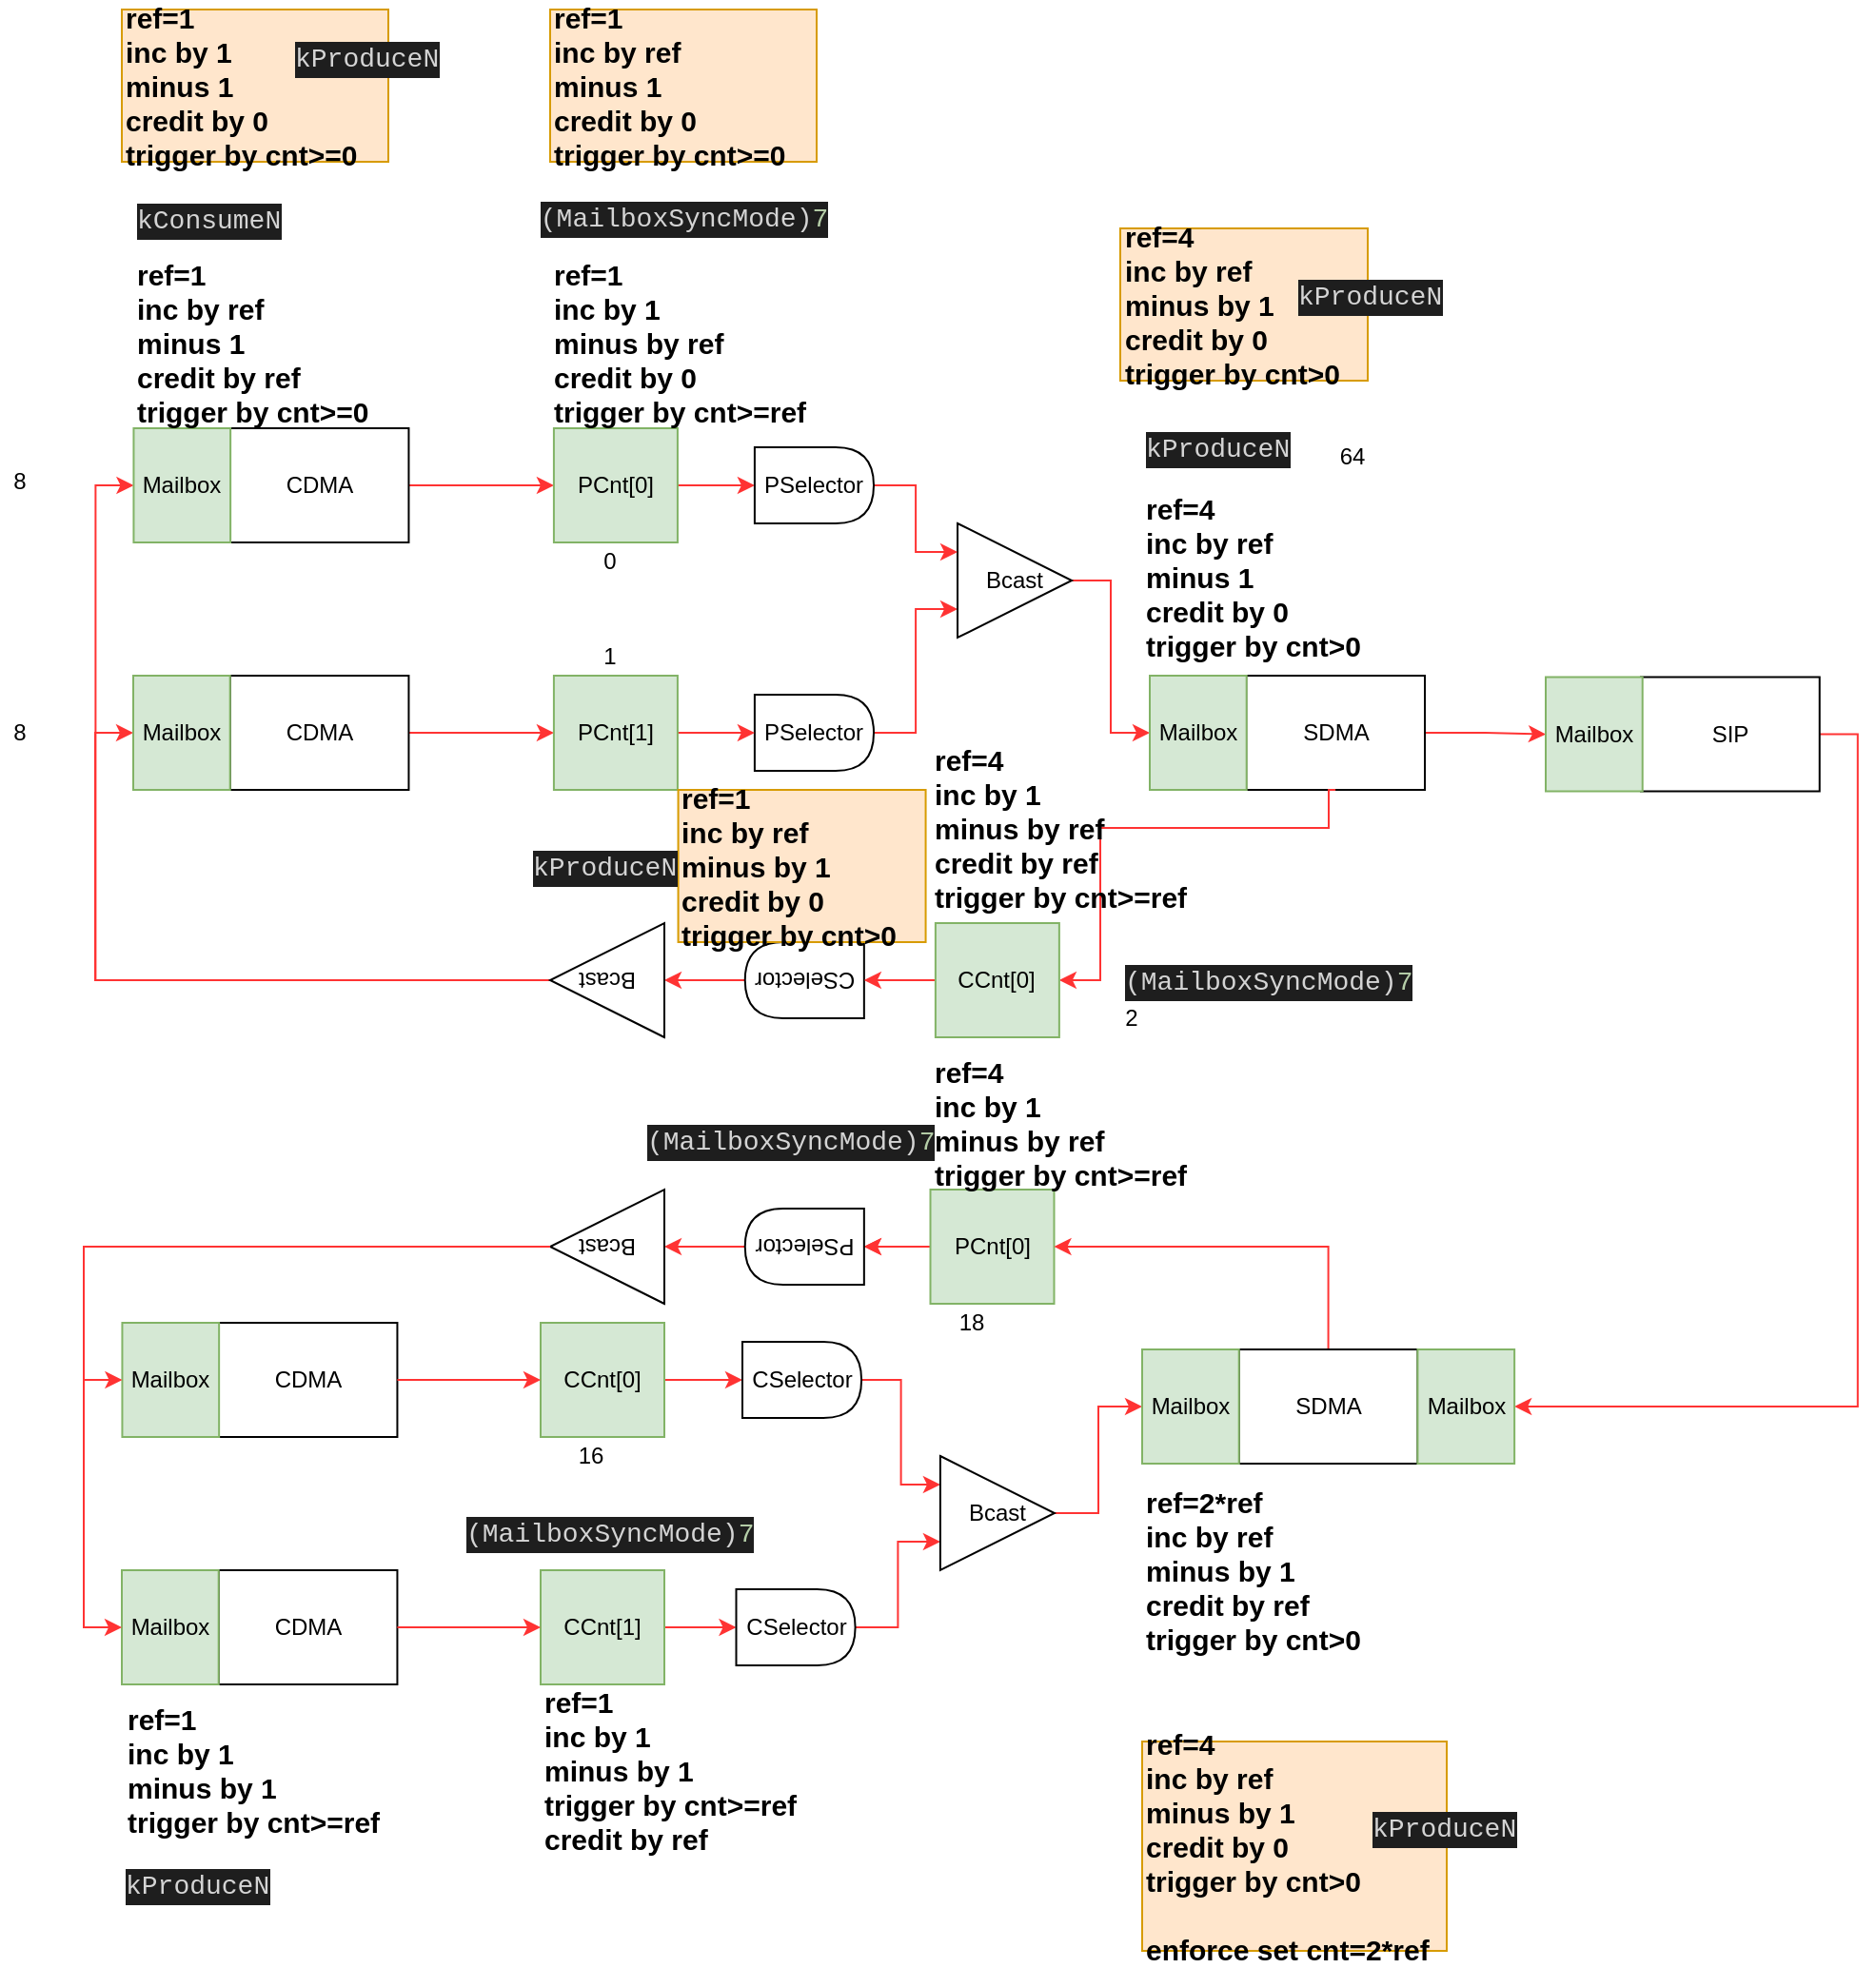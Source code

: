 <mxfile version="14.2.9" type="github" pages="8">
  <diagram id="odPIgHqLeAdfCKxWuNxk" name="N&lt;-&gt;1">
    <mxGraphModel dx="1460" dy="624" grid="1" gridSize="10" guides="1" tooltips="1" connect="1" arrows="1" fold="1" page="1" pageScale="1" pageWidth="827" pageHeight="1169" math="0" shadow="0">
      <root>
        <mxCell id="0" />
        <mxCell id="1" parent="0" />
        <mxCell id="kciQXH1vnybYb0uCekXb-102" style="edgeStyle=none;rounded=0;orthogonalLoop=1;jettySize=auto;html=1;exitX=1;exitY=0.5;exitDx=0;exitDy=0;entryX=0;entryY=0.5;entryDx=0;entryDy=0;strokeColor=#FF3333;fontColor=#000000;" parent="1" source="kciQXH1vnybYb0uCekXb-86" target="kciQXH1vnybYb0uCekXb-97" edge="1">
          <mxGeometry relative="1" as="geometry" />
        </mxCell>
        <mxCell id="kciQXH1vnybYb0uCekXb-103" style="edgeStyle=none;rounded=0;orthogonalLoop=1;jettySize=auto;html=1;exitX=1;exitY=0.5;exitDx=0;exitDy=0;entryX=0;entryY=0.5;entryDx=0;entryDy=0;strokeColor=#FF3333;fontColor=#000000;" parent="1" source="kciQXH1vnybYb0uCekXb-87" target="kciQXH1vnybYb0uCekXb-98" edge="1">
          <mxGeometry relative="1" as="geometry" />
        </mxCell>
        <mxCell id="kciQXH1vnybYb0uCekXb-156" style="edgeStyle=orthogonalEdgeStyle;rounded=0;orthogonalLoop=1;jettySize=auto;html=1;exitX=1;exitY=0.5;exitDx=0;exitDy=0;entryX=0;entryY=0.75;entryDx=0;entryDy=0;strokeColor=#FF3333;fontColor=#000000;" parent="1" source="kciQXH1vnybYb0uCekXb-91" target="kciQXH1vnybYb0uCekXb-101" edge="1">
          <mxGeometry relative="1" as="geometry" />
        </mxCell>
        <mxCell id="kciQXH1vnybYb0uCekXb-91" value="PSelector" style="shape=delay;whiteSpace=wrap;html=1;shadow=0;strokeColor=#000000;fontColor=#000000;" parent="1" vertex="1">
          <mxGeometry x="486.45" y="1380" width="62.55" height="40" as="geometry" />
        </mxCell>
        <mxCell id="kciQXH1vnybYb0uCekXb-100" style="edgeStyle=none;rounded=0;orthogonalLoop=1;jettySize=auto;html=1;exitX=1;exitY=0.5;exitDx=0;exitDy=0;entryX=0;entryY=0.5;entryDx=0;entryDy=0;strokeColor=#FF3333;fontColor=#000000;" parent="1" source="kciQXH1vnybYb0uCekXb-97" target="kciQXH1vnybYb0uCekXb-150" edge="1">
          <mxGeometry relative="1" as="geometry">
            <mxPoint x="537.45" y="1320" as="targetPoint" />
          </mxGeometry>
        </mxCell>
        <mxCell id="kciQXH1vnybYb0uCekXb-97" value="PCnt[0]" style="rounded=0;whiteSpace=wrap;html=1;shadow=0;strokeColor=#82b366;fillColor=#d5e8d4;" parent="1" vertex="1">
          <mxGeometry x="380.96" y="1240" width="65" height="60" as="geometry" />
        </mxCell>
        <mxCell id="kciQXH1vnybYb0uCekXb-99" style="edgeStyle=none;rounded=0;orthogonalLoop=1;jettySize=auto;html=1;exitX=1;exitY=0.5;exitDx=0;exitDy=0;entryX=0;entryY=0.5;entryDx=0;entryDy=0;strokeColor=#FF3333;fontColor=#000000;" parent="1" source="kciQXH1vnybYb0uCekXb-98" target="kciQXH1vnybYb0uCekXb-91" edge="1">
          <mxGeometry relative="1" as="geometry">
            <mxPoint x="537.45" y="1320" as="targetPoint" />
          </mxGeometry>
        </mxCell>
        <mxCell id="kciQXH1vnybYb0uCekXb-98" value="PCnt[1]" style="rounded=0;whiteSpace=wrap;html=1;shadow=0;strokeColor=#82b366;fillColor=#d5e8d4;" parent="1" vertex="1">
          <mxGeometry x="380.96" y="1370" width="65" height="60" as="geometry" />
        </mxCell>
        <mxCell id="kciQXH1vnybYb0uCekXb-211" style="edgeStyle=orthogonalEdgeStyle;rounded=0;orthogonalLoop=1;jettySize=auto;html=1;exitX=1;exitY=0.5;exitDx=0;exitDy=0;entryX=0;entryY=0.5;entryDx=0;entryDy=0;strokeColor=#FF3333;fontColor=#000000;" parent="1" source="kciQXH1vnybYb0uCekXb-101" target="kciQXH1vnybYb0uCekXb-125" edge="1">
          <mxGeometry relative="1" as="geometry" />
        </mxCell>
        <mxCell id="kciQXH1vnybYb0uCekXb-101" value="Bcast" style="triangle;whiteSpace=wrap;html=1;shadow=0;strokeColor=#000000;fontColor=#000000;" parent="1" vertex="1">
          <mxGeometry x="593.02" y="1290" width="60" height="60" as="geometry" />
        </mxCell>
        <mxCell id="kciQXH1vnybYb0uCekXb-104" value="&lt;font style=&quot;font-size: 15px&quot;&gt;&lt;b&gt;ref=1&lt;br&gt;inc by 1&lt;br&gt;minus by ref&lt;br&gt;credit by 0&amp;nbsp;&lt;br&gt;trigger by cnt&amp;gt;=ref&lt;/b&gt;&lt;/font&gt;" style="text;html=1;align=left;verticalAlign=middle;resizable=0;points=[];autosize=1;fontColor=#000000;" parent="1" vertex="1">
          <mxGeometry x="379" y="1155" width="150" height="80" as="geometry" />
        </mxCell>
        <mxCell id="kciQXH1vnybYb0uCekXb-118" style="edgeStyle=none;rounded=0;orthogonalLoop=1;jettySize=auto;html=1;exitX=1;exitY=0.5;exitDx=0;exitDy=0;entryX=0;entryY=0.5;entryDx=0;entryDy=0;strokeColor=#FF3333;fontColor=#000000;" parent="1" source="kciQXH1vnybYb0uCekXb-108" target="kciQXH1vnybYb0uCekXb-117" edge="1">
          <mxGeometry relative="1" as="geometry" />
        </mxCell>
        <mxCell id="kciQXH1vnybYb0uCekXb-108" value="CSelector" style="shape=delay;whiteSpace=wrap;html=1;shadow=0;strokeColor=#000000;fontColor=#000000;rotation=-180;" parent="1" vertex="1">
          <mxGeometry x="481.37" y="1510" width="62.55" height="40" as="geometry" />
        </mxCell>
        <mxCell id="kciQXH1vnybYb0uCekXb-122" style="edgeStyle=orthogonalEdgeStyle;rounded=0;orthogonalLoop=1;jettySize=auto;html=1;exitX=1;exitY=0.5;exitDx=0;exitDy=0;entryX=0;entryY=0.5;entryDx=0;entryDy=0;strokeColor=#FF3333;fontColor=#000000;" parent="1" source="kciQXH1vnybYb0uCekXb-117" target="kciQXH1vnybYb0uCekXb-96" edge="1">
          <mxGeometry relative="1" as="geometry">
            <Array as="points">
              <mxPoint x="140" y="1530" />
              <mxPoint x="140" y="1400" />
            </Array>
          </mxGeometry>
        </mxCell>
        <mxCell id="kciQXH1vnybYb0uCekXb-123" style="edgeStyle=orthogonalEdgeStyle;rounded=0;orthogonalLoop=1;jettySize=auto;html=1;exitX=1;exitY=0.5;exitDx=0;exitDy=0;entryX=0;entryY=0.5;entryDx=0;entryDy=0;strokeColor=#FF3333;fontColor=#000000;" parent="1" source="kciQXH1vnybYb0uCekXb-117" target="kciQXH1vnybYb0uCekXb-95" edge="1">
          <mxGeometry relative="1" as="geometry" />
        </mxCell>
        <mxCell id="kciQXH1vnybYb0uCekXb-117" value="Bcast" style="triangle;whiteSpace=wrap;html=1;shadow=0;strokeColor=#000000;fontColor=#000000;rotation=-180;" parent="1" vertex="1">
          <mxGeometry x="379.0" y="1500" width="60" height="60" as="geometry" />
        </mxCell>
        <mxCell id="kciQXH1vnybYb0uCekXb-120" value="" style="group" parent="1" vertex="1" connectable="0">
          <mxGeometry x="160" y="1240" width="144.72" height="190" as="geometry" />
        </mxCell>
        <mxCell id="kciQXH1vnybYb0uCekXb-119" value="" style="group" parent="kciQXH1vnybYb0uCekXb-120" vertex="1" connectable="0">
          <mxGeometry width="144.72" height="190" as="geometry" />
        </mxCell>
        <mxCell id="kciQXH1vnybYb0uCekXb-86" value="CDMA" style="rounded=0;whiteSpace=wrap;html=1;shadow=0;" parent="kciQXH1vnybYb0uCekXb-119" vertex="1">
          <mxGeometry x="50.848" width="93.872" height="60" as="geometry" />
        </mxCell>
        <mxCell id="kciQXH1vnybYb0uCekXb-87" value="CDMA" style="rounded=0;whiteSpace=wrap;html=1;shadow=0;" parent="kciQXH1vnybYb0uCekXb-119" vertex="1">
          <mxGeometry x="50.848" y="130" width="93.872" height="60" as="geometry" />
        </mxCell>
        <mxCell id="kciQXH1vnybYb0uCekXb-95" value="Mailbox" style="rounded=0;whiteSpace=wrap;html=1;shadow=0;strokeColor=#82b366;fillColor=#d5e8d4;" parent="kciQXH1vnybYb0uCekXb-119" vertex="1">
          <mxGeometry x="0.219" width="50.848" height="60" as="geometry" />
        </mxCell>
        <mxCell id="kciQXH1vnybYb0uCekXb-96" value="Mailbox" style="rounded=0;whiteSpace=wrap;html=1;shadow=0;strokeColor=#82b366;fillColor=#d5e8d4;" parent="kciQXH1vnybYb0uCekXb-119" vertex="1">
          <mxGeometry y="130" width="50.848" height="60" as="geometry" />
        </mxCell>
        <mxCell id="kciQXH1vnybYb0uCekXb-128" style="edgeStyle=orthogonalEdgeStyle;rounded=0;orthogonalLoop=1;jettySize=auto;html=1;exitX=1;exitY=0.5;exitDx=0;exitDy=0;strokeColor=#FF3333;fontColor=#000000;" parent="1" source="kciQXH1vnybYb0uCekXb-124" target="kciQXH1vnybYb0uCekXb-127" edge="1">
          <mxGeometry relative="1" as="geometry" />
        </mxCell>
        <mxCell id="kciQXH1vnybYb0uCekXb-124" value="SDMA" style="rounded=0;whiteSpace=wrap;html=1;shadow=0;" parent="1" vertex="1">
          <mxGeometry x="744.628" y="1370" width="93.872" height="60" as="geometry" />
        </mxCell>
        <mxCell id="kciQXH1vnybYb0uCekXb-177" style="edgeStyle=orthogonalEdgeStyle;rounded=0;orthogonalLoop=1;jettySize=auto;html=1;exitX=0.5;exitY=1;exitDx=0;exitDy=0;entryX=1;entryY=0.5;entryDx=0;entryDy=0;strokeColor=#FF3333;fontColor=#000000;" parent="1" source="kciQXH1vnybYb0uCekXb-124" target="kciQXH1vnybYb0uCekXb-176" edge="1">
          <mxGeometry relative="1" as="geometry">
            <Array as="points">
              <mxPoint x="788" y="1450" />
              <mxPoint x="668" y="1450" />
              <mxPoint x="668" y="1530" />
            </Array>
          </mxGeometry>
        </mxCell>
        <mxCell id="kciQXH1vnybYb0uCekXb-125" value="Mailbox" style="rounded=0;whiteSpace=wrap;html=1;shadow=0;strokeColor=#82b366;fillColor=#d5e8d4;" parent="1" vertex="1">
          <mxGeometry x="693.999" y="1370" width="50.848" height="60" as="geometry" />
        </mxCell>
        <mxCell id="kciQXH1vnybYb0uCekXb-191" style="edgeStyle=orthogonalEdgeStyle;rounded=0;orthogonalLoop=1;jettySize=auto;html=1;exitX=1;exitY=0.5;exitDx=0;exitDy=0;entryX=0;entryY=0.5;entryDx=0;entryDy=0;strokeColor=#FF3333;fontColor=#000000;" parent="1" source="kciQXH1vnybYb0uCekXb-134" target="kciQXH1vnybYb0uCekXb-182" edge="1">
          <mxGeometry relative="1" as="geometry" />
        </mxCell>
        <mxCell id="kciQXH1vnybYb0uCekXb-154" style="edgeStyle=orthogonalEdgeStyle;rounded=0;orthogonalLoop=1;jettySize=auto;html=1;exitX=1;exitY=0.5;exitDx=0;exitDy=0;entryX=0;entryY=0.25;entryDx=0;entryDy=0;strokeColor=#FF3333;fontColor=#000000;" parent="1" source="kciQXH1vnybYb0uCekXb-150" target="kciQXH1vnybYb0uCekXb-101" edge="1">
          <mxGeometry relative="1" as="geometry" />
        </mxCell>
        <mxCell id="kciQXH1vnybYb0uCekXb-150" value="PSelector" style="shape=delay;whiteSpace=wrap;html=1;shadow=0;strokeColor=#000000;fontColor=#000000;" parent="1" vertex="1">
          <mxGeometry x="486.45" y="1250" width="62.55" height="40" as="geometry" />
        </mxCell>
        <mxCell id="kciQXH1vnybYb0uCekXb-157" style="edgeStyle=orthogonalEdgeStyle;rounded=0;orthogonalLoop=1;jettySize=auto;html=1;exitX=1;exitY=0.5;exitDx=0;exitDy=0;entryX=1;entryY=0.5;entryDx=0;entryDy=0;strokeColor=#FF3333;fontColor=#000000;" parent="1" source="kciQXH1vnybYb0uCekXb-126" target="kciQXH1vnybYb0uCekXb-131" edge="1">
          <mxGeometry relative="1" as="geometry" />
        </mxCell>
        <mxCell id="kciQXH1vnybYb0uCekXb-180" style="edgeStyle=orthogonalEdgeStyle;rounded=0;orthogonalLoop=1;jettySize=auto;html=1;exitX=0;exitY=0.5;exitDx=0;exitDy=0;entryX=0;entryY=0.5;entryDx=0;entryDy=0;strokeColor=#FF3333;fontColor=#000000;" parent="1" source="kciQXH1vnybYb0uCekXb-160" target="kciQXH1vnybYb0uCekXb-134" edge="1">
          <mxGeometry relative="1" as="geometry" />
        </mxCell>
        <mxCell id="kciQXH1vnybYb0uCekXb-224" value="" style="edgeStyle=orthogonalEdgeStyle;rounded=0;orthogonalLoop=1;jettySize=auto;html=1;strokeColor=#FF3333;fontColor=#000000;" parent="1" source="kciQXH1vnybYb0uCekXb-160" target="kciQXH1vnybYb0uCekXb-134" edge="1">
          <mxGeometry relative="1" as="geometry" />
        </mxCell>
        <mxCell id="kciQXH1vnybYb0uCekXb-160" value="PCnt[0]" style="rounded=0;whiteSpace=wrap;html=1;shadow=0;strokeColor=#82b366;fillColor=#d5e8d4;" parent="1" vertex="1">
          <mxGeometry x="578.75" y="1640" width="65" height="60" as="geometry" />
        </mxCell>
        <mxCell id="kciQXH1vnybYb0uCekXb-198" value="" style="edgeStyle=orthogonalEdgeStyle;rounded=0;orthogonalLoop=1;jettySize=auto;html=1;strokeColor=#FF3333;fontColor=#000000;" parent="1" source="kciQXH1vnybYb0uCekXb-161" target="kciQXH1vnybYb0uCekXb-197" edge="1">
          <mxGeometry relative="1" as="geometry" />
        </mxCell>
        <mxCell id="kciQXH1vnybYb0uCekXb-161" value="CCnt[0]" style="rounded=0;whiteSpace=wrap;html=1;shadow=0;strokeColor=#82b366;fillColor=#d5e8d4;" parent="1" vertex="1">
          <mxGeometry x="374.0" y="1710" width="65" height="60" as="geometry" />
        </mxCell>
        <mxCell id="kciQXH1vnybYb0uCekXb-199" value="" style="edgeStyle=orthogonalEdgeStyle;rounded=0;orthogonalLoop=1;jettySize=auto;html=1;strokeColor=#FF3333;fontColor=#000000;" parent="1" source="kciQXH1vnybYb0uCekXb-162" target="kciQXH1vnybYb0uCekXb-194" edge="1">
          <mxGeometry relative="1" as="geometry" />
        </mxCell>
        <mxCell id="kciQXH1vnybYb0uCekXb-162" value="CCnt[1]" style="rounded=0;whiteSpace=wrap;html=1;shadow=0;strokeColor=#82b366;fillColor=#d5e8d4;" parent="1" vertex="1">
          <mxGeometry x="374.0" y="1840" width="65" height="60" as="geometry" />
        </mxCell>
        <mxCell id="kciQXH1vnybYb0uCekXb-163" value="" style="group" parent="1" vertex="1" connectable="0">
          <mxGeometry x="154" y="1710" width="144.72" height="190" as="geometry" />
        </mxCell>
        <mxCell id="kciQXH1vnybYb0uCekXb-164" value="" style="group" parent="kciQXH1vnybYb0uCekXb-163" vertex="1" connectable="0">
          <mxGeometry width="144.72" height="190" as="geometry" />
        </mxCell>
        <mxCell id="kciQXH1vnybYb0uCekXb-165" value="CDMA" style="rounded=0;whiteSpace=wrap;html=1;shadow=0;" parent="kciQXH1vnybYb0uCekXb-164" vertex="1">
          <mxGeometry x="50.848" width="93.872" height="60" as="geometry" />
        </mxCell>
        <mxCell id="kciQXH1vnybYb0uCekXb-166" value="CDMA" style="rounded=0;whiteSpace=wrap;html=1;shadow=0;" parent="kciQXH1vnybYb0uCekXb-164" vertex="1">
          <mxGeometry x="50.848" y="130" width="93.872" height="60" as="geometry" />
        </mxCell>
        <mxCell id="kciQXH1vnybYb0uCekXb-167" value="Mailbox" style="rounded=0;whiteSpace=wrap;html=1;shadow=0;strokeColor=#82b366;fillColor=#d5e8d4;" parent="kciQXH1vnybYb0uCekXb-164" vertex="1">
          <mxGeometry x="0.219" width="50.848" height="60" as="geometry" />
        </mxCell>
        <mxCell id="kciQXH1vnybYb0uCekXb-168" value="Mailbox" style="rounded=0;whiteSpace=wrap;html=1;shadow=0;strokeColor=#82b366;fillColor=#d5e8d4;" parent="kciQXH1vnybYb0uCekXb-164" vertex="1">
          <mxGeometry y="130" width="50.848" height="60" as="geometry" />
        </mxCell>
        <mxCell id="kciQXH1vnybYb0uCekXb-178" style="edgeStyle=orthogonalEdgeStyle;rounded=0;orthogonalLoop=1;jettySize=auto;html=1;exitX=0;exitY=0.5;exitDx=0;exitDy=0;entryX=0;entryY=0.5;entryDx=0;entryDy=0;strokeColor=#FF3333;fontColor=#000000;" parent="1" source="kciQXH1vnybYb0uCekXb-176" target="kciQXH1vnybYb0uCekXb-108" edge="1">
          <mxGeometry relative="1" as="geometry" />
        </mxCell>
        <mxCell id="kciQXH1vnybYb0uCekXb-176" value="CCnt[0]" style="rounded=0;whiteSpace=wrap;html=1;shadow=0;strokeColor=#82b366;fillColor=#d5e8d4;" parent="1" vertex="1">
          <mxGeometry x="581.44" y="1500" width="65" height="60" as="geometry" />
        </mxCell>
        <mxCell id="kciQXH1vnybYb0uCekXb-181" style="edgeStyle=orthogonalEdgeStyle;rounded=0;orthogonalLoop=1;jettySize=auto;html=1;exitX=0.5;exitY=0;exitDx=0;exitDy=0;entryX=1;entryY=0.5;entryDx=0;entryDy=0;strokeColor=#FF3333;fontColor=#000000;" parent="1" source="kciQXH1vnybYb0uCekXb-130" target="kciQXH1vnybYb0uCekXb-160" edge="1">
          <mxGeometry relative="1" as="geometry" />
        </mxCell>
        <mxCell id="kciQXH1vnybYb0uCekXb-189" style="edgeStyle=orthogonalEdgeStyle;rounded=0;orthogonalLoop=1;jettySize=auto;html=1;entryX=0;entryY=0.5;entryDx=0;entryDy=0;strokeColor=#FF3333;fontColor=#000000;" parent="1" source="kciQXH1vnybYb0uCekXb-182" target="kciQXH1vnybYb0uCekXb-167" edge="1">
          <mxGeometry relative="1" as="geometry">
            <Array as="points">
              <mxPoint x="134" y="1670" />
              <mxPoint x="134" y="1740" />
            </Array>
          </mxGeometry>
        </mxCell>
        <mxCell id="kciQXH1vnybYb0uCekXb-182" value="Bcast" style="triangle;whiteSpace=wrap;html=1;shadow=0;strokeColor=#000000;fontColor=#000000;rotation=-180;" parent="1" vertex="1">
          <mxGeometry x="379.0" y="1640" width="60" height="60" as="geometry" />
        </mxCell>
        <mxCell id="kciQXH1vnybYb0uCekXb-190" style="edgeStyle=orthogonalEdgeStyle;rounded=0;orthogonalLoop=1;jettySize=auto;html=1;exitX=1;exitY=0.5;exitDx=0;exitDy=0;entryX=0;entryY=0.5;entryDx=0;entryDy=0;strokeColor=#FF3333;fontColor=#000000;" parent="1" source="kciQXH1vnybYb0uCekXb-182" target="kciQXH1vnybYb0uCekXb-168" edge="1">
          <mxGeometry relative="1" as="geometry" />
        </mxCell>
        <mxCell id="kciQXH1vnybYb0uCekXb-192" style="edgeStyle=orthogonalEdgeStyle;rounded=0;orthogonalLoop=1;jettySize=auto;html=1;exitX=1;exitY=0.5;exitDx=0;exitDy=0;entryX=0;entryY=0.5;entryDx=0;entryDy=0;strokeColor=#FF3333;fontColor=#000000;" parent="1" source="kciQXH1vnybYb0uCekXb-165" target="kciQXH1vnybYb0uCekXb-161" edge="1">
          <mxGeometry relative="1" as="geometry" />
        </mxCell>
        <mxCell id="kciQXH1vnybYb0uCekXb-193" style="edgeStyle=orthogonalEdgeStyle;rounded=0;orthogonalLoop=1;jettySize=auto;html=1;exitX=1;exitY=0.5;exitDx=0;exitDy=0;entryX=0;entryY=0.5;entryDx=0;entryDy=0;strokeColor=#FF3333;fontColor=#000000;" parent="1" source="kciQXH1vnybYb0uCekXb-166" target="kciQXH1vnybYb0uCekXb-162" edge="1">
          <mxGeometry relative="1" as="geometry" />
        </mxCell>
        <mxCell id="kciQXH1vnybYb0uCekXb-205" style="edgeStyle=orthogonalEdgeStyle;rounded=0;orthogonalLoop=1;jettySize=auto;html=1;exitX=1;exitY=0.5;exitDx=0;exitDy=0;entryX=0;entryY=0.75;entryDx=0;entryDy=0;strokeColor=#FF3333;fontColor=#000000;" parent="1" source="kciQXH1vnybYb0uCekXb-194" target="kciQXH1vnybYb0uCekXb-201" edge="1">
          <mxGeometry relative="1" as="geometry" />
        </mxCell>
        <mxCell id="kciQXH1vnybYb0uCekXb-194" value="CSelector" style="shape=delay;whiteSpace=wrap;html=1;shadow=0;strokeColor=#000000;fontColor=#000000;" parent="1" vertex="1">
          <mxGeometry x="476.75" y="1850" width="62.55" height="40" as="geometry" />
        </mxCell>
        <mxCell id="kciQXH1vnybYb0uCekXb-202" style="edgeStyle=orthogonalEdgeStyle;rounded=0;orthogonalLoop=1;jettySize=auto;html=1;exitX=1;exitY=0.5;exitDx=0;exitDy=0;entryX=0;entryY=0.25;entryDx=0;entryDy=0;strokeColor=#FF3333;fontColor=#000000;" parent="1" source="kciQXH1vnybYb0uCekXb-197" target="kciQXH1vnybYb0uCekXb-201" edge="1">
          <mxGeometry relative="1" as="geometry" />
        </mxCell>
        <mxCell id="kciQXH1vnybYb0uCekXb-197" value="CSelector" style="shape=delay;whiteSpace=wrap;html=1;shadow=0;strokeColor=#000000;fontColor=#000000;" parent="1" vertex="1">
          <mxGeometry x="480" y="1720" width="62.55" height="40" as="geometry" />
        </mxCell>
        <mxCell id="kciQXH1vnybYb0uCekXb-206" style="edgeStyle=orthogonalEdgeStyle;rounded=0;orthogonalLoop=1;jettySize=auto;html=1;entryX=0;entryY=0.5;entryDx=0;entryDy=0;strokeColor=#FF3333;fontColor=#000000;" parent="1" source="kciQXH1vnybYb0uCekXb-201" target="kciQXH1vnybYb0uCekXb-158" edge="1">
          <mxGeometry relative="1" as="geometry" />
        </mxCell>
        <mxCell id="kciQXH1vnybYb0uCekXb-201" value="Bcast" style="triangle;whiteSpace=wrap;html=1;shadow=0;strokeColor=#000000;fontColor=#000000;" parent="1" vertex="1">
          <mxGeometry x="583.95" y="1780" width="60" height="60" as="geometry" />
        </mxCell>
        <mxCell id="kciQXH1vnybYb0uCekXb-207" value="&lt;font style=&quot;font-size: 15px&quot;&gt;&lt;b&gt;ref=4&lt;br&gt;inc by ref&lt;br&gt;minus 1&lt;br&gt;credit by 0&lt;br&gt;trigger by cnt&amp;gt;0&lt;/b&gt;&lt;/font&gt;" style="text;html=1;align=left;verticalAlign=middle;resizable=0;points=[];autosize=1;fontColor=#000000;" parent="1" vertex="1">
          <mxGeometry x="690" y="1278" width="130" height="80" as="geometry" />
        </mxCell>
        <mxCell id="kciQXH1vnybYb0uCekXb-208" value="&lt;font style=&quot;font-size: 15px&quot;&gt;&lt;b&gt;ref=4&lt;br&gt;inc by 1&lt;br&gt;minus by ref&lt;br&gt;credit by ref&lt;br&gt;trigger by cnt&amp;gt;=ref&lt;/b&gt;&lt;/font&gt;" style="text;html=1;align=left;verticalAlign=middle;resizable=0;points=[];autosize=1;fontColor=#000000;" parent="1" vertex="1">
          <mxGeometry x="578.75" y="1410" width="150" height="80" as="geometry" />
        </mxCell>
        <mxCell id="kciQXH1vnybYb0uCekXb-210" value="&lt;font style=&quot;font-size: 15px&quot;&gt;&lt;b&gt;ref=4&lt;br&gt;inc by 1&lt;br&gt;minus by ref&lt;br&gt;trigger by cnt&amp;gt;=ref&lt;/b&gt;&lt;/font&gt;" style="text;html=1;align=left;verticalAlign=middle;resizable=0;points=[];autosize=1;fontColor=#000000;" parent="1" vertex="1">
          <mxGeometry x="579.45" y="1570" width="150" height="70" as="geometry" />
        </mxCell>
        <mxCell id="kciQXH1vnybYb0uCekXb-212" value="&lt;font style=&quot;font-size: 15px&quot;&gt;&lt;b&gt;ref=1&lt;br&gt;inc by 1&lt;br&gt;minus by 1&lt;br&gt;trigger by cnt&amp;gt;=ref&lt;/b&gt;&lt;/font&gt;" style="text;html=1;align=left;verticalAlign=middle;resizable=0;points=[];autosize=1;fontColor=#000000;" parent="1" vertex="1">
          <mxGeometry x="154.72" y="1910" width="150" height="70" as="geometry" />
        </mxCell>
        <mxCell id="kciQXH1vnybYb0uCekXb-213" value="&lt;font style=&quot;font-size: 15px&quot;&gt;&lt;b&gt;ref=1&lt;br&gt;inc by 1&lt;br&gt;minus by 1&lt;br&gt;trigger by cnt&amp;gt;=ref&lt;br&gt;credit by ref&lt;br&gt;&lt;/b&gt;&lt;/font&gt;" style="text;html=1;align=left;verticalAlign=middle;resizable=0;points=[];autosize=1;fontColor=#000000;" parent="1" vertex="1">
          <mxGeometry x="374.0" y="1905" width="150" height="80" as="geometry" />
        </mxCell>
        <mxCell id="kciQXH1vnybYb0uCekXb-215" value="&lt;font style=&quot;font-size: 15px&quot;&gt;&lt;b&gt;ref=1&lt;br&gt;inc by ref&lt;br&gt;minus 1&lt;br&gt;credit by ref&lt;br&gt;trigger by cnt&amp;gt;=0&lt;/b&gt;&lt;/font&gt;" style="text;html=1;align=left;verticalAlign=middle;resizable=0;points=[];autosize=1;fontColor=#000000;" parent="1" vertex="1">
          <mxGeometry x="160" y="1155" width="140" height="80" as="geometry" />
        </mxCell>
        <mxCell id="kciQXH1vnybYb0uCekXb-216" value="0" style="text;html=1;align=center;verticalAlign=middle;resizable=0;points=[];autosize=1;fontColor=#000000;" parent="1" vertex="1">
          <mxGeometry x="400" y="1300" width="20" height="20" as="geometry" />
        </mxCell>
        <mxCell id="kciQXH1vnybYb0uCekXb-217" value="1" style="text;html=1;align=center;verticalAlign=middle;resizable=0;points=[];autosize=1;fontColor=#000000;" parent="1" vertex="1">
          <mxGeometry x="400" y="1350" width="20" height="20" as="geometry" />
        </mxCell>
        <mxCell id="kciQXH1vnybYb0uCekXb-218" value="2" style="text;html=1;align=center;verticalAlign=middle;resizable=0;points=[];autosize=1;fontColor=#000000;" parent="1" vertex="1">
          <mxGeometry x="674" y="1540" width="20" height="20" as="geometry" />
        </mxCell>
        <mxCell id="kciQXH1vnybYb0uCekXb-219" value="16" style="text;html=1;align=center;verticalAlign=middle;resizable=0;points=[];autosize=1;fontColor=#000000;" parent="1" vertex="1">
          <mxGeometry x="385" y="1770" width="30" height="20" as="geometry" />
        </mxCell>
        <mxCell id="kciQXH1vnybYb0uCekXb-220" value="17" style="text;html=1;align=center;verticalAlign=middle;resizable=0;points=[];autosize=1;fontColor=#000000;" parent="1" vertex="1">
          <mxGeometry x="385" y="1810" width="30" height="20" as="geometry" />
        </mxCell>
        <mxCell id="kciQXH1vnybYb0uCekXb-221" value="18" style="text;html=1;align=center;verticalAlign=middle;resizable=0;points=[];autosize=1;fontColor=#000000;" parent="1" vertex="1">
          <mxGeometry x="585" y="1700" width="30" height="20" as="geometry" />
        </mxCell>
        <mxCell id="kciQXH1vnybYb0uCekXb-222" value="" style="group;rotation=-90;" parent="1" vertex="1" connectable="0">
          <mxGeometry x="944.0" y="1328.75" width="60" height="144.501" as="geometry" />
        </mxCell>
        <mxCell id="kciQXH1vnybYb0uCekXb-155" value="" style="group;rotation=0;" parent="kciQXH1vnybYb0uCekXb-222" vertex="1" connectable="0">
          <mxGeometry x="-42" y="42" width="144.501" height="60" as="geometry" />
        </mxCell>
        <mxCell id="kciQXH1vnybYb0uCekXb-126" value="SIP" style="rounded=0;whiteSpace=wrap;html=1;shadow=0;rotation=0;" parent="kciQXH1vnybYb0uCekXb-155" vertex="1">
          <mxGeometry x="50" width="93.872" height="60" as="geometry" />
        </mxCell>
        <mxCell id="kciQXH1vnybYb0uCekXb-127" value="Mailbox" style="rounded=0;whiteSpace=wrap;html=1;shadow=0;strokeColor=#82b366;fillColor=#d5e8d4;rotation=0;" parent="kciQXH1vnybYb0uCekXb-155" vertex="1">
          <mxGeometry width="50.848" height="60" as="geometry" />
        </mxCell>
        <mxCell id="kciQXH1vnybYb0uCekXb-223" value="" style="group" parent="1" vertex="1" connectable="0">
          <mxGeometry x="689.999" y="1724" width="195.568" height="156" as="geometry" />
        </mxCell>
        <mxCell id="kciQXH1vnybYb0uCekXb-159" value="" style="group" parent="kciQXH1vnybYb0uCekXb-223" vertex="1" connectable="0">
          <mxGeometry width="195.568" height="60" as="geometry" />
        </mxCell>
        <mxCell id="kciQXH1vnybYb0uCekXb-130" value="SDMA" style="rounded=0;whiteSpace=wrap;html=1;shadow=0;" parent="kciQXH1vnybYb0uCekXb-159" vertex="1">
          <mxGeometry x="50.849" width="93.872" height="60" as="geometry" />
        </mxCell>
        <mxCell id="kciQXH1vnybYb0uCekXb-131" value="Mailbox" style="rounded=0;whiteSpace=wrap;html=1;shadow=0;strokeColor=#82b366;fillColor=#d5e8d4;" parent="kciQXH1vnybYb0uCekXb-159" vertex="1">
          <mxGeometry x="144.72" width="50.848" height="60" as="geometry" />
        </mxCell>
        <mxCell id="kciQXH1vnybYb0uCekXb-158" value="Mailbox" style="rounded=0;whiteSpace=wrap;html=1;shadow=0;strokeColor=#82b366;fillColor=#d5e8d4;" parent="kciQXH1vnybYb0uCekXb-159" vertex="1">
          <mxGeometry width="50.848" height="60" as="geometry" />
        </mxCell>
        <mxCell id="kciQXH1vnybYb0uCekXb-214" value="&lt;font style=&quot;font-size: 15px&quot;&gt;&lt;b&gt;ref=2*ref&lt;br&gt;inc by ref&lt;br&gt;minus by 1&lt;br&gt;credit by ref&lt;br&gt;trigger by cnt&amp;gt;0&lt;/b&gt;&lt;/font&gt;" style="text;html=1;align=left;verticalAlign=middle;resizable=0;points=[];autosize=1;fontColor=#000000;" parent="kciQXH1vnybYb0uCekXb-223" vertex="1">
          <mxGeometry x="0.001" y="76" width="130" height="80" as="geometry" />
        </mxCell>
        <mxCell id="kciQXH1vnybYb0uCekXb-134" value="PSelector" style="shape=delay;whiteSpace=wrap;html=1;shadow=0;strokeColor=#000000;fontColor=#000000;rotation=-180;" parent="1" vertex="1">
          <mxGeometry x="481.37" y="1650" width="62.55" height="40" as="geometry" />
        </mxCell>
        <mxCell id="kciQXH1vnybYb0uCekXb-234" value="&lt;font style=&quot;font-size: 15px&quot;&gt;&lt;b&gt;ref=4&lt;br&gt;inc by ref&lt;br&gt;minus by 1&lt;br&gt;credit by 0&lt;br&gt;trigger by cnt&amp;gt;0&lt;br&gt;&lt;br&gt;enforce set cnt=2*ref&lt;br&gt;&lt;/b&gt;&lt;/font&gt;" style="text;html=1;align=left;verticalAlign=middle;resizable=0;points=[];autosize=1;fillColor=#ffe6cc;strokeColor=#d79b00;" parent="1" vertex="1">
          <mxGeometry x="690.0" y="1930" width="160" height="110" as="geometry" />
        </mxCell>
        <mxCell id="Sl7hpcdjpHSPY2sYF4Aj-1" value="&lt;div style=&quot;color: rgb(212 , 212 , 212) ; background-color: rgb(30 , 30 , 30) ; font-family: &amp;#34;consolas&amp;#34; , &amp;#34;courier new&amp;#34; , monospace ; font-size: 14px ; line-height: 19px&quot;&gt;(MailboxSyncMode)&lt;span style=&quot;color: #b5cea8&quot;&gt;7&lt;/span&gt;&lt;/div&gt;" style="text;html=1;align=center;verticalAlign=middle;resizable=0;points=[];autosize=1;" parent="1" vertex="1">
          <mxGeometry x="374" y="1120" width="150" height="20" as="geometry" />
        </mxCell>
        <mxCell id="Sl7hpcdjpHSPY2sYF4Aj-2" value="&lt;div style=&quot;color: rgb(212, 212, 212); background-color: rgb(30, 30, 30); font-family: consolas, &amp;quot;courier new&amp;quot;, monospace; font-weight: normal; font-size: 14px; line-height: 19px;&quot;&gt;&lt;div&gt;&lt;span style=&quot;color: #d4d4d4&quot;&gt;kConsumeN&lt;/span&gt;&lt;/div&gt;&lt;/div&gt;" style="text;whiteSpace=wrap;html=1;" parent="1" vertex="1">
          <mxGeometry x="160" y="1115" width="90" height="30" as="geometry" />
        </mxCell>
        <mxCell id="Sl7hpcdjpHSPY2sYF4Aj-3" value="&lt;div style=&quot;color: rgb(212, 212, 212); background-color: rgb(30, 30, 30); font-family: consolas, &amp;quot;courier new&amp;quot;, monospace; font-weight: normal; font-size: 14px; line-height: 19px;&quot;&gt;&lt;div&gt;&lt;span style=&quot;color: #d4d4d4&quot;&gt;(MailboxSyncMode)&lt;/span&gt;&lt;span style=&quot;color: #b5cea8&quot;&gt;7&lt;/span&gt;&lt;/div&gt;&lt;/div&gt;" style="text;whiteSpace=wrap;html=1;" parent="1" vertex="1">
          <mxGeometry x="678.5" y="1515" width="160" height="30" as="geometry" />
        </mxCell>
        <mxCell id="Sl7hpcdjpHSPY2sYF4Aj-4" value="&lt;div style=&quot;color: rgb(212, 212, 212); background-color: rgb(30, 30, 30); font-family: consolas, &amp;quot;courier new&amp;quot;, monospace; font-weight: normal; font-size: 14px; line-height: 19px;&quot;&gt;&lt;div&gt;&lt;span style=&quot;color: #d4d4d4&quot;&gt;kProduceN&lt;/span&gt;&lt;/div&gt;&lt;/div&gt;" style="text;whiteSpace=wrap;html=1;" parent="1" vertex="1">
          <mxGeometry x="690" y="1235" width="90" height="30" as="geometry" />
        </mxCell>
        <mxCell id="Sl7hpcdjpHSPY2sYF4Aj-5" value="&#xa;&#xa;&lt;div style=&quot;color: rgb(212, 212, 212); background-color: rgb(30, 30, 30); font-family: consolas, &amp;quot;courier new&amp;quot;, monospace; font-weight: normal; font-size: 14px; line-height: 19px;&quot;&gt;&lt;div&gt;&lt;span style=&quot;color: #d4d4d4&quot;&gt;(MailboxSyncMode)&lt;/span&gt;&lt;span style=&quot;color: #b5cea8&quot;&gt;7&lt;/span&gt;&lt;/div&gt;&lt;/div&gt;&#xa;&#xa;" style="text;whiteSpace=wrap;html=1;" parent="1" vertex="1">
          <mxGeometry x="428.02" y="1570" width="160" height="30" as="geometry" />
        </mxCell>
        <mxCell id="Sl7hpcdjpHSPY2sYF4Aj-6" value="&lt;div style=&quot;color: rgb(212, 212, 212); background-color: rgb(30, 30, 30); font-family: consolas, &amp;quot;courier new&amp;quot;, monospace; font-weight: normal; font-size: 14px; line-height: 19px;&quot;&gt;&lt;div&gt;&lt;span style=&quot;color: #d4d4d4&quot;&gt;(MailboxSyncMode)&lt;/span&gt;&lt;span style=&quot;color: #b5cea8&quot;&gt;7&lt;/span&gt;&lt;/div&gt;&lt;/div&gt;" style="text;whiteSpace=wrap;html=1;" parent="1" vertex="1">
          <mxGeometry x="333" y="1805" width="160" height="30" as="geometry" />
        </mxCell>
        <mxCell id="Sl7hpcdjpHSPY2sYF4Aj-7" value="&lt;div style=&quot;color: rgb(212, 212, 212); background-color: rgb(30, 30, 30); font-family: consolas, &amp;quot;courier new&amp;quot;, monospace; font-weight: normal; font-size: 14px; line-height: 19px;&quot;&gt;&lt;div&gt;&lt;span style=&quot;color: #d4d4d4&quot;&gt;kProduceN&lt;/span&gt;&lt;/div&gt;&lt;/div&gt;" style="text;whiteSpace=wrap;html=1;" parent="1" vertex="1">
          <mxGeometry x="808.5" y="1960" width="90" height="30" as="geometry" />
        </mxCell>
        <mxCell id="pj8iiWaGo1O2W2VIgqQp-1" value="&lt;div style=&quot;color: rgb(212, 212, 212); background-color: rgb(30, 30, 30); font-family: consolas, &amp;quot;courier new&amp;quot;, monospace; font-weight: normal; font-size: 14px; line-height: 19px;&quot;&gt;&lt;div&gt;&lt;span style=&quot;color: #d4d4d4&quot;&gt;kProduceN&lt;/span&gt;&lt;/div&gt;&lt;/div&gt;" style="text;whiteSpace=wrap;html=1;" parent="1" vertex="1">
          <mxGeometry x="154" y="1990" width="90" height="30" as="geometry" />
        </mxCell>
        <mxCell id="d0Hd8rfVwnFT8BlvmkkS-1" value="&lt;font style=&quot;font-size: 15px&quot;&gt;&lt;b&gt;ref=1&lt;br&gt;inc by 1&lt;br&gt;minus 1&lt;br&gt;credit by 0&lt;br&gt;trigger by cnt&amp;gt;=0&lt;/b&gt;&lt;/font&gt;" style="text;html=1;align=left;verticalAlign=middle;resizable=0;points=[];autosize=1;fillColor=#ffe6cc;strokeColor=#d79b00;" parent="1" vertex="1">
          <mxGeometry x="154" y="1020" width="140" height="80" as="geometry" />
        </mxCell>
        <mxCell id="d0Hd8rfVwnFT8BlvmkkS-2" value="&lt;div style=&quot;color: rgb(212, 212, 212); background-color: rgb(30, 30, 30); font-family: consolas, &amp;quot;courier new&amp;quot;, monospace; font-weight: normal; font-size: 14px; line-height: 19px;&quot;&gt;&lt;div&gt;&lt;span style=&quot;color: #d4d4d4&quot;&gt;kProduceN&lt;/span&gt;&lt;/div&gt;&lt;/div&gt;" style="text;whiteSpace=wrap;html=1;" parent="1" vertex="1">
          <mxGeometry x="243" y="1030" width="90" height="30" as="geometry" />
        </mxCell>
        <mxCell id="UOvRnd_Oqe8ovyTQT8u5-1" value="8" style="text;html=1;align=center;verticalAlign=middle;resizable=0;points=[];autosize=1;" parent="1" vertex="1">
          <mxGeometry x="90" y="1258" width="20" height="20" as="geometry" />
        </mxCell>
        <mxCell id="UOvRnd_Oqe8ovyTQT8u5-3" value="8" style="text;html=1;align=center;verticalAlign=middle;resizable=0;points=[];autosize=1;" parent="1" vertex="1">
          <mxGeometry x="90" y="1390" width="20" height="20" as="geometry" />
        </mxCell>
        <mxCell id="UOvRnd_Oqe8ovyTQT8u5-4" value="64" style="text;html=1;align=center;verticalAlign=middle;resizable=0;points=[];autosize=1;" parent="1" vertex="1">
          <mxGeometry x="785" y="1245" width="30" height="20" as="geometry" />
        </mxCell>
        <mxCell id="wcWPVSYdJZTlBRFFgvqT-1" value="&lt;font style=&quot;font-size: 15px&quot;&gt;&lt;b&gt;ref=4&lt;br&gt;inc by ref&lt;br&gt;minus by 1&lt;br&gt;credit by 0&lt;br&gt;trigger by cnt&amp;gt;0&lt;br&gt;&lt;/b&gt;&lt;/font&gt;" style="text;html=1;align=left;verticalAlign=middle;resizable=0;points=[];autosize=1;fillColor=#ffe6cc;strokeColor=#d79b00;" parent="1" vertex="1">
          <mxGeometry x="678.5" y="1135" width="130" height="80" as="geometry" />
        </mxCell>
        <mxCell id="v4Y5Vf4kLpzhTqmHXiAT-1" value="&lt;div style=&quot;color: rgb(212, 212, 212); background-color: rgb(30, 30, 30); font-family: consolas, &amp;quot;courier new&amp;quot;, monospace; font-weight: normal; font-size: 14px; line-height: 19px;&quot;&gt;&lt;div&gt;&lt;span style=&quot;color: #d4d4d4&quot;&gt;kProduceN&lt;/span&gt;&lt;/div&gt;&lt;/div&gt;" style="text;whiteSpace=wrap;html=1;" parent="1" vertex="1">
          <mxGeometry x="770" y="1155" width="90" height="30" as="geometry" />
        </mxCell>
        <mxCell id="yO6vGaSv6HKo3HML-U5Q-2" value="&lt;font style=&quot;font-size: 15px&quot;&gt;&lt;b&gt;ref=1&lt;br&gt;inc by ref&lt;br&gt;minus by 1&lt;br&gt;credit by 0&lt;br&gt;trigger by cnt&amp;gt;0&lt;br&gt;&lt;/b&gt;&lt;/font&gt;" style="text;html=1;align=left;verticalAlign=middle;resizable=0;points=[];autosize=1;fillColor=#ffe6cc;strokeColor=#d79b00;" parent="1" vertex="1">
          <mxGeometry x="446.28" y="1430" width="130" height="80" as="geometry" />
        </mxCell>
        <mxCell id="yO6vGaSv6HKo3HML-U5Q-3" value="&lt;div style=&quot;color: rgb(212, 212, 212); background-color: rgb(30, 30, 30); font-family: consolas, &amp;quot;courier new&amp;quot;, monospace; font-weight: normal; font-size: 14px; line-height: 19px;&quot;&gt;&lt;div&gt;&lt;span style=&quot;color: #d4d4d4&quot;&gt;kProduceN&lt;/span&gt;&lt;/div&gt;&lt;/div&gt;" style="text;whiteSpace=wrap;html=1;" parent="1" vertex="1">
          <mxGeometry x="368" y="1455" width="90" height="30" as="geometry" />
        </mxCell>
        <mxCell id="yO6vGaSv6HKo3HML-U5Q-4" value="&lt;font style=&quot;font-size: 15px&quot;&gt;&lt;b&gt;ref=1&lt;br&gt;inc by ref&lt;br&gt;minus 1&lt;br&gt;credit by 0&lt;br&gt;trigger by cnt&amp;gt;=0&lt;/b&gt;&lt;/font&gt;" style="text;html=1;align=left;verticalAlign=middle;resizable=0;points=[];autosize=1;fillColor=#ffe6cc;strokeColor=#d79b00;" parent="1" vertex="1">
          <mxGeometry x="379" y="1020" width="140" height="80" as="geometry" />
        </mxCell>
      </root>
    </mxGraphModel>
  </diagram>
  <diagram id="zC4JotULYeWPzMi17oeA" name="1&lt;-&gt;N">
    <mxGraphModel dx="1202" dy="514" grid="1" gridSize="10" guides="1" tooltips="1" connect="1" arrows="1" fold="1" page="1" pageScale="1" pageWidth="827" pageHeight="1169" math="0" shadow="0">
      <root>
        <mxCell id="I1crSs8iI5WoncyynoR1-0" />
        <mxCell id="I1crSs8iI5WoncyynoR1-1" parent="I1crSs8iI5WoncyynoR1-0" />
        <mxCell id="YGtzd4VekMBESAm0zWMY-1" value="P" style="ellipse;whiteSpace=wrap;html=1;aspect=fixed;container=0;" parent="I1crSs8iI5WoncyynoR1-1" vertex="1">
          <mxGeometry x="215.27" y="472.998" width="39.45" height="39.45" as="geometry" />
        </mxCell>
        <mxCell id="YGtzd4VekMBESAm0zWMY-2" style="edgeStyle=none;rounded=0;orthogonalLoop=1;jettySize=auto;html=1;exitX=1;exitY=0.5;exitDx=0;exitDy=0;entryX=0;entryY=0.5;entryDx=0;entryDy=0;strokeColor=#FF3333;" parent="I1crSs8iI5WoncyynoR1-1" source="YGtzd4VekMBESAm0zWMY-3" target="YGtzd4VekMBESAm0zWMY-14" edge="1">
          <mxGeometry relative="1" as="geometry" />
        </mxCell>
        <mxCell id="YGtzd4VekMBESAm0zWMY-3" value="C/P" style="ellipse;whiteSpace=wrap;html=1;aspect=fixed;container=0;" parent="I1crSs8iI5WoncyynoR1-1" vertex="1">
          <mxGeometry x="356.514" y="473" width="39.45" height="39.45" as="geometry" />
        </mxCell>
        <mxCell id="YGtzd4VekMBESAm0zWMY-4" style="edgeStyle=none;rounded=0;orthogonalLoop=1;jettySize=auto;html=1;exitX=1;exitY=0.5;exitDx=0;exitDy=0;entryX=0;entryY=0.5;entryDx=0;entryDy=0;strokeColor=#FF3333;" parent="I1crSs8iI5WoncyynoR1-1" source="YGtzd4VekMBESAm0zWMY-5" target="YGtzd4VekMBESAm0zWMY-16" edge="1">
          <mxGeometry relative="1" as="geometry" />
        </mxCell>
        <mxCell id="YGtzd4VekMBESAm0zWMY-5" value="C/P" style="ellipse;whiteSpace=wrap;html=1;aspect=fixed;container=0;" parent="I1crSs8iI5WoncyynoR1-1" vertex="1">
          <mxGeometry x="356.514" y="552" width="39.45" height="39.45" as="geometry" />
        </mxCell>
        <mxCell id="YGtzd4VekMBESAm0zWMY-6" value="C/P" style="ellipse;whiteSpace=wrap;html=1;aspect=fixed;container=0;" parent="I1crSs8iI5WoncyynoR1-1" vertex="1">
          <mxGeometry x="356.514" y="395" width="39.45" height="39.45" as="geometry" />
        </mxCell>
        <mxCell id="YGtzd4VekMBESAm0zWMY-7" value="" style="endArrow=classic;html=1;strokeColor=#FF3333;entryX=0;entryY=0.5;entryDx=0;entryDy=0;exitX=1;exitY=0;exitDx=0;exitDy=0;" parent="I1crSs8iI5WoncyynoR1-1" source="YGtzd4VekMBESAm0zWMY-1" target="YGtzd4VekMBESAm0zWMY-6" edge="1">
          <mxGeometry width="50" height="50" relative="1" as="geometry">
            <mxPoint x="223.7" y="559.615" as="sourcePoint" />
            <mxPoint x="289.45" y="477.308" as="targetPoint" />
          </mxGeometry>
        </mxCell>
        <mxCell id="YGtzd4VekMBESAm0zWMY-8" value="" style="endArrow=classic;html=1;strokeColor=#FF3333;entryX=0;entryY=0.5;entryDx=0;entryDy=0;exitX=1;exitY=1;exitDx=0;exitDy=0;" parent="I1crSs8iI5WoncyynoR1-1" source="YGtzd4VekMBESAm0zWMY-1" target="YGtzd4VekMBESAm0zWMY-5" edge="1">
          <mxGeometry width="50" height="50" relative="1" as="geometry">
            <mxPoint x="194.766" y="526.698" as="sourcePoint" />
            <mxPoint x="346.507" y="461.85" as="targetPoint" />
          </mxGeometry>
        </mxCell>
        <mxCell id="YGtzd4VekMBESAm0zWMY-9" value="C/P" style="ellipse;whiteSpace=wrap;html=1;aspect=fixed;container=0;" parent="I1crSs8iI5WoncyynoR1-1" vertex="1">
          <mxGeometry x="448" y="395" width="39.45" height="39.45" as="geometry" />
        </mxCell>
        <mxCell id="YGtzd4VekMBESAm0zWMY-10" style="edgeStyle=orthogonalEdgeStyle;rounded=0;orthogonalLoop=1;jettySize=auto;html=1;exitX=1;exitY=0.5;exitDx=0;exitDy=0;entryX=0;entryY=0.5;entryDx=0;entryDy=0;strokeColor=#FF3333;" parent="I1crSs8iI5WoncyynoR1-1" source="YGtzd4VekMBESAm0zWMY-6" target="YGtzd4VekMBESAm0zWMY-9" edge="1">
          <mxGeometry relative="1" as="geometry" />
        </mxCell>
        <mxCell id="YGtzd4VekMBESAm0zWMY-11" value="C/P" style="ellipse;whiteSpace=wrap;html=1;aspect=fixed;container=0;" parent="I1crSs8iI5WoncyynoR1-1" vertex="1">
          <mxGeometry x="539.297" y="395" width="39.45" height="39.45" as="geometry" />
        </mxCell>
        <mxCell id="YGtzd4VekMBESAm0zWMY-12" style="edgeStyle=orthogonalEdgeStyle;rounded=0;orthogonalLoop=1;jettySize=auto;html=1;exitX=1;exitY=0.5;exitDx=0;exitDy=0;entryX=0;entryY=0.5;entryDx=0;entryDy=0;strokeColor=#FF3333;" parent="I1crSs8iI5WoncyynoR1-1" source="YGtzd4VekMBESAm0zWMY-9" target="YGtzd4VekMBESAm0zWMY-11" edge="1">
          <mxGeometry relative="1" as="geometry" />
        </mxCell>
        <mxCell id="YGtzd4VekMBESAm0zWMY-13" style="edgeStyle=none;rounded=0;orthogonalLoop=1;jettySize=auto;html=1;exitX=1;exitY=0.5;exitDx=0;exitDy=0;entryX=0;entryY=0.5;entryDx=0;entryDy=0;strokeColor=#FF3333;" parent="I1crSs8iI5WoncyynoR1-1" source="YGtzd4VekMBESAm0zWMY-14" target="YGtzd4VekMBESAm0zWMY-17" edge="1">
          <mxGeometry relative="1" as="geometry" />
        </mxCell>
        <mxCell id="YGtzd4VekMBESAm0zWMY-14" value="C/P" style="ellipse;whiteSpace=wrap;html=1;aspect=fixed;container=0;" parent="I1crSs8iI5WoncyynoR1-1" vertex="1">
          <mxGeometry x="448" y="473" width="39.45" height="39.45" as="geometry" />
        </mxCell>
        <mxCell id="YGtzd4VekMBESAm0zWMY-15" style="edgeStyle=none;rounded=0;orthogonalLoop=1;jettySize=auto;html=1;exitX=1;exitY=0.5;exitDx=0;exitDy=0;entryX=0;entryY=0.5;entryDx=0;entryDy=0;strokeColor=#FF3333;" parent="I1crSs8iI5WoncyynoR1-1" source="YGtzd4VekMBESAm0zWMY-16" target="YGtzd4VekMBESAm0zWMY-18" edge="1">
          <mxGeometry relative="1" as="geometry" />
        </mxCell>
        <mxCell id="YGtzd4VekMBESAm0zWMY-16" value="C/P" style="ellipse;whiteSpace=wrap;html=1;aspect=fixed;container=0;" parent="I1crSs8iI5WoncyynoR1-1" vertex="1">
          <mxGeometry x="447.998" y="552" width="39.45" height="39.45" as="geometry" />
        </mxCell>
        <mxCell id="YGtzd4VekMBESAm0zWMY-17" value="C/P" style="ellipse;whiteSpace=wrap;html=1;aspect=fixed;container=0;" parent="I1crSs8iI5WoncyynoR1-1" vertex="1">
          <mxGeometry x="539.297" y="472.998" width="39.45" height="39.45" as="geometry" />
        </mxCell>
        <mxCell id="YGtzd4VekMBESAm0zWMY-18" value="C/P" style="ellipse;whiteSpace=wrap;html=1;aspect=fixed;container=0;" parent="I1crSs8iI5WoncyynoR1-1" vertex="1">
          <mxGeometry x="539.297" y="551.995" width="39.45" height="39.45" as="geometry" />
        </mxCell>
        <mxCell id="YGtzd4VekMBESAm0zWMY-20" value="C" style="ellipse;whiteSpace=wrap;html=1;aspect=fixed;container=0;" parent="I1crSs8iI5WoncyynoR1-1" vertex="1">
          <mxGeometry x="674.73" y="472.998" width="39.45" height="39.45" as="geometry" />
        </mxCell>
        <mxCell id="YGtzd4VekMBESAm0zWMY-21" style="edgeStyle=none;rounded=0;orthogonalLoop=1;jettySize=auto;html=1;exitX=1;exitY=0.5;exitDx=0;exitDy=0;entryX=0;entryY=0;entryDx=0;entryDy=0;strokeColor=#FF3333;" parent="I1crSs8iI5WoncyynoR1-1" source="YGtzd4VekMBESAm0zWMY-11" target="YGtzd4VekMBESAm0zWMY-20" edge="1">
          <mxGeometry relative="1" as="geometry" />
        </mxCell>
        <mxCell id="YGtzd4VekMBESAm0zWMY-23" style="edgeStyle=none;rounded=0;orthogonalLoop=1;jettySize=auto;html=1;exitX=1;exitY=0.5;exitDx=0;exitDy=0;strokeColor=#FF3333;entryX=0;entryY=1;entryDx=0;entryDy=0;" parent="I1crSs8iI5WoncyynoR1-1" source="YGtzd4VekMBESAm0zWMY-18" target="YGtzd4VekMBESAm0zWMY-20" edge="1">
          <mxGeometry relative="1" as="geometry">
            <mxPoint x="706" y="535" as="targetPoint" />
          </mxGeometry>
        </mxCell>
        <mxCell id="YGtzd4VekMBESAm0zWMY-24" style="edgeStyle=none;rounded=0;orthogonalLoop=1;jettySize=auto;html=1;exitX=1;exitY=0.5;exitDx=0;exitDy=0;entryX=0;entryY=0.5;entryDx=0;entryDy=0;strokeColor=#FF3333;" parent="I1crSs8iI5WoncyynoR1-1" source="YGtzd4VekMBESAm0zWMY-25" target="YGtzd4VekMBESAm0zWMY-27" edge="1">
          <mxGeometry relative="1" as="geometry" />
        </mxCell>
        <mxCell id="YGtzd4VekMBESAm0zWMY-25" value="C/P" style="ellipse;whiteSpace=wrap;html=1;aspect=fixed;container=0;" parent="I1crSs8iI5WoncyynoR1-1" vertex="1">
          <mxGeometry x="356.514" y="629.995" width="39.45" height="39.45" as="geometry" />
        </mxCell>
        <mxCell id="YGtzd4VekMBESAm0zWMY-26" style="edgeStyle=none;rounded=0;orthogonalLoop=1;jettySize=auto;html=1;exitX=1;exitY=0.5;exitDx=0;exitDy=0;entryX=0;entryY=0.5;entryDx=0;entryDy=0;strokeColor=#FF3333;" parent="I1crSs8iI5WoncyynoR1-1" source="YGtzd4VekMBESAm0zWMY-27" target="YGtzd4VekMBESAm0zWMY-29" edge="1">
          <mxGeometry relative="1" as="geometry" />
        </mxCell>
        <mxCell id="YGtzd4VekMBESAm0zWMY-27" value="C/P" style="ellipse;whiteSpace=wrap;html=1;aspect=fixed;container=0;" parent="I1crSs8iI5WoncyynoR1-1" vertex="1">
          <mxGeometry x="447.998" y="629.995" width="39.45" height="39.45" as="geometry" />
        </mxCell>
        <mxCell id="YGtzd4VekMBESAm0zWMY-28" style="rounded=0;orthogonalLoop=1;jettySize=auto;html=1;exitX=1;exitY=0.5;exitDx=0;exitDy=0;strokeColor=#FF3333;entryX=0.5;entryY=1;entryDx=0;entryDy=0;" parent="I1crSs8iI5WoncyynoR1-1" source="YGtzd4VekMBESAm0zWMY-29" target="YGtzd4VekMBESAm0zWMY-20" edge="1">
          <mxGeometry relative="1" as="geometry">
            <mxPoint x="710" y="555" as="targetPoint" />
          </mxGeometry>
        </mxCell>
        <mxCell id="YGtzd4VekMBESAm0zWMY-29" value="C/P" style="ellipse;whiteSpace=wrap;html=1;aspect=fixed;container=0;" parent="I1crSs8iI5WoncyynoR1-1" vertex="1">
          <mxGeometry x="539.297" y="629.995" width="39.45" height="39.45" as="geometry" />
        </mxCell>
        <mxCell id="YGtzd4VekMBESAm0zWMY-31" value="LoopNode" style="text;html=1;align=center;verticalAlign=middle;resizable=0;points=[];autosize=1;" parent="I1crSs8iI5WoncyynoR1-1" vertex="1">
          <mxGeometry x="199.99" y="453" width="70" height="20" as="geometry" />
        </mxCell>
        <mxCell id="YGtzd4VekMBESAm0zWMY-32" value="LoopNode" style="text;html=1;align=center;verticalAlign=middle;resizable=0;points=[];autosize=1;" parent="I1crSs8iI5WoncyynoR1-1" vertex="1">
          <mxGeometry x="341.24" y="365" width="70" height="20" as="geometry" />
        </mxCell>
        <mxCell id="YGtzd4VekMBESAm0zWMY-33" value="LoopNode" style="text;html=1;align=center;verticalAlign=middle;resizable=0;points=[];autosize=1;" parent="I1crSs8iI5WoncyynoR1-1" vertex="1">
          <mxGeometry x="341.24" y="453" width="70" height="20" as="geometry" />
        </mxCell>
        <mxCell id="YGtzd4VekMBESAm0zWMY-34" value="LoopNode" style="text;html=1;align=center;verticalAlign=middle;resizable=0;points=[];autosize=1;" parent="I1crSs8iI5WoncyynoR1-1" vertex="1">
          <mxGeometry x="344" y="524.45" width="70" height="20" as="geometry" />
        </mxCell>
        <mxCell id="YGtzd4VekMBESAm0zWMY-35" value="LoopNode" style="text;html=1;align=center;verticalAlign=middle;resizable=0;points=[];autosize=1;" parent="I1crSs8iI5WoncyynoR1-1" vertex="1">
          <mxGeometry x="341.24" y="605" width="70" height="20" as="geometry" />
        </mxCell>
        <mxCell id="YGtzd4VekMBESAm0zWMY-36" value="LoopNode" style="text;html=1;align=center;verticalAlign=middle;resizable=0;points=[];autosize=1;" parent="I1crSs8iI5WoncyynoR1-1" vertex="1">
          <mxGeometry x="432.72" y="524.45" width="70" height="20" as="geometry" />
        </mxCell>
        <mxCell id="YGtzd4VekMBESAm0zWMY-37" value="LoopNode" style="text;html=1;align=center;verticalAlign=middle;resizable=0;points=[];autosize=1;" parent="I1crSs8iI5WoncyynoR1-1" vertex="1">
          <mxGeometry x="432.72" y="365" width="70" height="20" as="geometry" />
        </mxCell>
        <mxCell id="YGtzd4VekMBESAm0zWMY-38" value="LoopNode" style="text;html=1;align=center;verticalAlign=middle;resizable=0;points=[];autosize=1;" parent="I1crSs8iI5WoncyynoR1-1" vertex="1">
          <mxGeometry x="432.72" y="453" width="70" height="20" as="geometry" />
        </mxCell>
        <mxCell id="YGtzd4VekMBESAm0zWMY-39" value="LoopNode" style="text;html=1;align=center;verticalAlign=middle;resizable=0;points=[];autosize=1;" parent="I1crSs8iI5WoncyynoR1-1" vertex="1">
          <mxGeometry x="432.72" y="605" width="70" height="20" as="geometry" />
        </mxCell>
        <mxCell id="YGtzd4VekMBESAm0zWMY-40" value="LoopNode" style="text;html=1;align=center;verticalAlign=middle;resizable=0;points=[];autosize=1;" parent="I1crSs8iI5WoncyynoR1-1" vertex="1">
          <mxGeometry x="524.02" y="605" width="70" height="20" as="geometry" />
        </mxCell>
        <mxCell id="YGtzd4VekMBESAm0zWMY-41" value="LoopNode" style="text;html=1;align=center;verticalAlign=middle;resizable=0;points=[];autosize=1;" parent="I1crSs8iI5WoncyynoR1-1" vertex="1">
          <mxGeometry x="524.02" y="524.45" width="70" height="20" as="geometry" />
        </mxCell>
        <mxCell id="YGtzd4VekMBESAm0zWMY-42" value="LoopNode" style="text;html=1;align=center;verticalAlign=middle;resizable=0;points=[];autosize=1;" parent="I1crSs8iI5WoncyynoR1-1" vertex="1">
          <mxGeometry x="524.02" y="453" width="70" height="20" as="geometry" />
        </mxCell>
        <mxCell id="YGtzd4VekMBESAm0zWMY-43" value="LoopNode" style="text;html=1;align=center;verticalAlign=middle;resizable=0;points=[];autosize=1;" parent="I1crSs8iI5WoncyynoR1-1" vertex="1">
          <mxGeometry x="524.02" y="365" width="70" height="20" as="geometry" />
        </mxCell>
        <mxCell id="YGtzd4VekMBESAm0zWMY-44" value="LoopNode" style="text;html=1;align=center;verticalAlign=middle;resizable=0;points=[];autosize=1;" parent="I1crSs8iI5WoncyynoR1-1" vertex="1">
          <mxGeometry x="660" y="453" width="70" height="20" as="geometry" />
        </mxCell>
        <mxCell id="UF0i7wCkf4KJlTQjrwh8-0" value="P" style="ellipse;whiteSpace=wrap;html=1;aspect=fixed;container=0;" parent="I1crSs8iI5WoncyynoR1-1" vertex="1">
          <mxGeometry x="215.27" y="551.998" width="39.45" height="39.45" as="geometry" />
        </mxCell>
        <mxCell id="UF0i7wCkf4KJlTQjrwh8-3" value="" style="endArrow=classic;html=1;strokeColor=#FF3333;entryX=0;entryY=0.5;entryDx=0;entryDy=0;exitX=1;exitY=0;exitDx=0;exitDy=0;" parent="I1crSs8iI5WoncyynoR1-1" edge="1">
          <mxGeometry width="50" height="50" relative="1" as="geometry">
            <mxPoint x="248.942" y="559.045" as="sourcePoint" />
            <mxPoint x="356.514" y="494.995" as="targetPoint" />
          </mxGeometry>
        </mxCell>
        <mxCell id="UF0i7wCkf4KJlTQjrwh8-4" value="" style="endArrow=classic;html=1;strokeColor=#FF3333;entryX=0;entryY=0.5;entryDx=0;entryDy=0;exitX=1;exitY=1;exitDx=0;exitDy=0;" parent="I1crSs8iI5WoncyynoR1-1" edge="1">
          <mxGeometry width="50" height="50" relative="1" as="geometry">
            <mxPoint x="248.942" y="585.0" as="sourcePoint" />
            <mxPoint x="356.514" y="650.055" as="targetPoint" />
          </mxGeometry>
        </mxCell>
        <mxCell id="UF0i7wCkf4KJlTQjrwh8-5" value="P" style="ellipse;whiteSpace=wrap;html=1;aspect=fixed;container=0;" parent="I1crSs8iI5WoncyynoR1-1" vertex="1">
          <mxGeometry x="674.73" y="551.998" width="39.45" height="39.45" as="geometry" />
        </mxCell>
        <mxCell id="0QoH1UW6CDZlUybpf4T6-0" style="edgeStyle=none;rounded=0;orthogonalLoop=1;jettySize=auto;html=1;exitX=1;exitY=0.5;exitDx=0;exitDy=0;entryX=0;entryY=0.5;entryDx=0;entryDy=0;strokeColor=#FF3333;fontColor=#000000;" parent="I1crSs8iI5WoncyynoR1-1" source="0QoH1UW6CDZlUybpf4T6-18" target="0QoH1UW6CDZlUybpf4T6-5" edge="1">
          <mxGeometry relative="1" as="geometry" />
        </mxCell>
        <mxCell id="0QoH1UW6CDZlUybpf4T6-4" style="edgeStyle=none;rounded=0;orthogonalLoop=1;jettySize=auto;html=1;exitX=1;exitY=0.5;exitDx=0;exitDy=0;entryX=0;entryY=0.5;entryDx=0;entryDy=0;strokeColor=#FF3333;fontColor=#000000;" parent="I1crSs8iI5WoncyynoR1-1" source="0QoH1UW6CDZlUybpf4T6-5" target="0QoH1UW6CDZlUybpf4T6-26" edge="1">
          <mxGeometry relative="1" as="geometry">
            <mxPoint x="537.45" y="1320" as="targetPoint" />
          </mxGeometry>
        </mxCell>
        <mxCell id="0QoH1UW6CDZlUybpf4T6-5" value="PCnt[0]" style="rounded=0;whiteSpace=wrap;html=1;shadow=0;strokeColor=#82b366;fillColor=#d5e8d4;" parent="I1crSs8iI5WoncyynoR1-1" vertex="1">
          <mxGeometry x="380.96" y="1240" width="65" height="60" as="geometry" />
        </mxCell>
        <mxCell id="0QoH1UW6CDZlUybpf4T6-8" style="edgeStyle=orthogonalEdgeStyle;rounded=0;orthogonalLoop=1;jettySize=auto;html=1;exitX=1;exitY=0.5;exitDx=0;exitDy=0;entryX=0;entryY=0.5;entryDx=0;entryDy=0;strokeColor=#b85450;fontColor=#000000;fillColor=#f8cecc;" parent="I1crSs8iI5WoncyynoR1-1" source="0QoH1UW6CDZlUybpf4T6-9" target="0QoH1UW6CDZlUybpf4T6-24" edge="1">
          <mxGeometry relative="1" as="geometry" />
        </mxCell>
        <mxCell id="0QoH1UW6CDZlUybpf4T6-48" style="edgeStyle=orthogonalEdgeStyle;rounded=0;orthogonalLoop=1;jettySize=auto;html=1;entryX=0;entryY=0.5;entryDx=0;entryDy=0;fillColor=#f8cecc;strokeColor=#b85450;" parent="I1crSs8iI5WoncyynoR1-1" source="0QoH1UW6CDZlUybpf4T6-9" target="0QoH1UW6CDZlUybpf4T6-42" edge="1">
          <mxGeometry relative="1" as="geometry" />
        </mxCell>
        <mxCell id="0QoH1UW6CDZlUybpf4T6-49" style="edgeStyle=orthogonalEdgeStyle;rounded=0;orthogonalLoop=1;jettySize=auto;html=1;entryX=0;entryY=0.5;entryDx=0;entryDy=0;fillColor=#f8cecc;strokeColor=#b85450;" parent="I1crSs8iI5WoncyynoR1-1" source="0QoH1UW6CDZlUybpf4T6-9" target="0QoH1UW6CDZlUybpf4T6-44" edge="1">
          <mxGeometry relative="1" as="geometry">
            <Array as="points">
              <mxPoint x="730" y="1280" />
              <mxPoint x="730" y="1403" />
            </Array>
          </mxGeometry>
        </mxCell>
        <mxCell id="0QoH1UW6CDZlUybpf4T6-50" style="edgeStyle=orthogonalEdgeStyle;rounded=0;orthogonalLoop=1;jettySize=auto;html=1;entryX=0;entryY=0.5;entryDx=0;entryDy=0;fillColor=#f8cecc;strokeColor=#b85450;" parent="I1crSs8iI5WoncyynoR1-1" source="0QoH1UW6CDZlUybpf4T6-9" target="0QoH1UW6CDZlUybpf4T6-46" edge="1">
          <mxGeometry relative="1" as="geometry">
            <Array as="points">
              <mxPoint x="740" y="1280" />
              <mxPoint x="740" y="1493" />
            </Array>
          </mxGeometry>
        </mxCell>
        <mxCell id="0QoH1UW6CDZlUybpf4T6-9" value="Bcast" style="triangle;whiteSpace=wrap;html=1;shadow=0;strokeColor=#000000;fontColor=#000000;" parent="I1crSs8iI5WoncyynoR1-1" vertex="1">
          <mxGeometry x="614.73" y="1240" width="60" height="60" as="geometry" />
        </mxCell>
        <mxCell id="0QoH1UW6CDZlUybpf4T6-10" value="&lt;font style=&quot;font-size: 15px&quot;&gt;&lt;b&gt;ref=1&lt;br&gt;inc by ref&lt;br&gt;minus by 1&lt;br&gt;credit by 0&amp;nbsp;&lt;br&gt;trigger by cnt&amp;gt;0&lt;/b&gt;&lt;/font&gt;" style="text;html=1;align=left;verticalAlign=middle;resizable=0;points=[];autosize=1;fontColor=#000000;" parent="I1crSs8iI5WoncyynoR1-1" vertex="1">
          <mxGeometry x="379" y="1155" width="130" height="80" as="geometry" />
        </mxCell>
        <mxCell id="0QoH1UW6CDZlUybpf4T6-11" style="edgeStyle=none;rounded=0;orthogonalLoop=1;jettySize=auto;html=1;exitX=1;exitY=0.5;exitDx=0;exitDy=0;entryX=0;entryY=0.5;entryDx=0;entryDy=0;strokeColor=#FF3333;fontColor=#000000;" parent="I1crSs8iI5WoncyynoR1-1" source="0QoH1UW6CDZlUybpf4T6-12" target="0QoH1UW6CDZlUybpf4T6-15" edge="1">
          <mxGeometry relative="1" as="geometry" />
        </mxCell>
        <mxCell id="0QoH1UW6CDZlUybpf4T6-12" value="CSelector" style="shape=delay;whiteSpace=wrap;html=1;shadow=0;strokeColor=#000000;fontColor=#000000;rotation=-180;direction=east;" parent="I1crSs8iI5WoncyynoR1-1" vertex="1">
          <mxGeometry x="481.37" y="1510" width="62.55" height="40" as="geometry" />
        </mxCell>
        <mxCell id="0QoH1UW6CDZlUybpf4T6-14" style="edgeStyle=orthogonalEdgeStyle;rounded=0;orthogonalLoop=1;jettySize=auto;html=1;exitX=1;exitY=0.5;exitDx=0;exitDy=0;entryX=0;entryY=0.5;entryDx=0;entryDy=0;strokeColor=#FF3333;fontColor=#000000;" parent="I1crSs8iI5WoncyynoR1-1" source="0QoH1UW6CDZlUybpf4T6-15" target="0QoH1UW6CDZlUybpf4T6-20" edge="1">
          <mxGeometry relative="1" as="geometry" />
        </mxCell>
        <mxCell id="0QoH1UW6CDZlUybpf4T6-15" value="Bcast" style="triangle;whiteSpace=wrap;html=1;shadow=0;strokeColor=#000000;fontColor=#000000;rotation=-180;direction=east;" parent="I1crSs8iI5WoncyynoR1-1" vertex="1">
          <mxGeometry x="379.0" y="1500" width="60" height="60" as="geometry" />
        </mxCell>
        <mxCell id="0QoH1UW6CDZlUybpf4T6-16" value="" style="group" parent="I1crSs8iI5WoncyynoR1-1" vertex="1" connectable="0">
          <mxGeometry x="160" y="1240" width="160" height="190" as="geometry" />
        </mxCell>
        <mxCell id="0QoH1UW6CDZlUybpf4T6-17" value="" style="group" parent="0QoH1UW6CDZlUybpf4T6-16" vertex="1" connectable="0">
          <mxGeometry width="160" height="190" as="geometry" />
        </mxCell>
        <mxCell id="0QoH1UW6CDZlUybpf4T6-18" value="CDMA" style="rounded=0;whiteSpace=wrap;html=1;shadow=0;" parent="0QoH1UW6CDZlUybpf4T6-17" vertex="1">
          <mxGeometry x="80.848" width="93.872" height="60" as="geometry" />
        </mxCell>
        <mxCell id="0QoH1UW6CDZlUybpf4T6-20" value="Mailbox" style="rounded=0;whiteSpace=wrap;html=1;shadow=0;strokeColor=#82b366;fillColor=#d5e8d4;" parent="0QoH1UW6CDZlUybpf4T6-17" vertex="1">
          <mxGeometry x="30.219" width="50.848" height="60" as="geometry" />
        </mxCell>
        <mxCell id="0QoH1UW6CDZlUybpf4T6-22" value="SDMA" style="rounded=0;whiteSpace=wrap;html=1;shadow=0;" parent="I1crSs8iI5WoncyynoR1-1" vertex="1">
          <mxGeometry x="877.628" y="1190" width="93.872" height="60" as="geometry" />
        </mxCell>
        <mxCell id="0QoH1UW6CDZlUybpf4T6-23" style="edgeStyle=orthogonalEdgeStyle;rounded=0;orthogonalLoop=1;jettySize=auto;html=1;exitX=1;exitY=0.5;exitDx=0;exitDy=0;entryX=1;entryY=0.5;entryDx=0;entryDy=0;fontColor=#000000;" parent="I1crSs8iI5WoncyynoR1-1" source="0QoH1UW6CDZlUybpf4T6-22" target="0QoH1UW6CDZlUybpf4T6-28" edge="1">
          <mxGeometry relative="1" as="geometry">
            <Array as="points">
              <mxPoint x="1010" y="1220" />
              <mxPoint x="1010" y="1530" />
            </Array>
          </mxGeometry>
        </mxCell>
        <mxCell id="0QoH1UW6CDZlUybpf4T6-24" value="Mailbox" style="rounded=0;whiteSpace=wrap;html=1;shadow=0;strokeColor=#82b366;fillColor=#d5e8d4;" parent="I1crSs8iI5WoncyynoR1-1" vertex="1">
          <mxGeometry x="826.999" y="1190" width="50.848" height="60" as="geometry" />
        </mxCell>
        <mxCell id="0QoH1UW6CDZlUybpf4T6-25" style="edgeStyle=orthogonalEdgeStyle;rounded=0;orthogonalLoop=1;jettySize=auto;html=1;exitX=1;exitY=0.5;exitDx=0;exitDy=0;entryX=0;entryY=0.5;entryDx=0;entryDy=0;strokeColor=#FF3333;fontColor=#000000;" parent="I1crSs8iI5WoncyynoR1-1" source="0QoH1UW6CDZlUybpf4T6-26" target="0QoH1UW6CDZlUybpf4T6-9" edge="1">
          <mxGeometry relative="1" as="geometry" />
        </mxCell>
        <mxCell id="0QoH1UW6CDZlUybpf4T6-26" value="PSelector" style="shape=delay;whiteSpace=wrap;html=1;shadow=0;strokeColor=#000000;fontColor=#000000;" parent="I1crSs8iI5WoncyynoR1-1" vertex="1">
          <mxGeometry x="510" y="1250" width="62.55" height="40" as="geometry" />
        </mxCell>
        <mxCell id="0QoH1UW6CDZlUybpf4T6-27" style="edgeStyle=orthogonalEdgeStyle;rounded=0;orthogonalLoop=1;jettySize=auto;html=1;exitX=0;exitY=0.5;exitDx=0;exitDy=0;entryX=0;entryY=0.5;entryDx=0;entryDy=0;strokeColor=#FF3333;fontColor=#000000;" parent="I1crSs8iI5WoncyynoR1-1" source="0QoH1UW6CDZlUybpf4T6-28" target="0QoH1UW6CDZlUybpf4T6-12" edge="1">
          <mxGeometry relative="1" as="geometry" />
        </mxCell>
        <mxCell id="0QoH1UW6CDZlUybpf4T6-28" value="CCnt[0]" style="rounded=0;whiteSpace=wrap;html=1;shadow=0;strokeColor=#82b366;fillColor=#d5e8d4;" parent="I1crSs8iI5WoncyynoR1-1" vertex="1">
          <mxGeometry x="578.75" y="1505" width="65" height="50" as="geometry" />
        </mxCell>
        <mxCell id="0QoH1UW6CDZlUybpf4T6-29" value="&lt;font style=&quot;font-size: 15px&quot;&gt;&lt;b&gt;ref=4&lt;br&gt;inc by ref&lt;br&gt;minus 1&lt;br&gt;credit by 0&lt;br&gt;trigger by cnt&amp;gt;0&lt;/b&gt;&lt;/font&gt;" style="text;html=1;align=left;verticalAlign=middle;resizable=0;points=[];autosize=1;fontColor=#000000;" parent="I1crSs8iI5WoncyynoR1-1" vertex="1">
          <mxGeometry x="820" y="1100" width="130" height="80" as="geometry" />
        </mxCell>
        <mxCell id="0QoH1UW6CDZlUybpf4T6-30" value="&lt;font style=&quot;font-size: 15px&quot;&gt;&lt;b&gt;ref=4&lt;br&gt;inc by 1&lt;br&gt;minus by ref&lt;br&gt;credit by 0&lt;br&gt;trigger by cnt&amp;gt;=ref&lt;/b&gt;&lt;/font&gt;" style="text;html=1;align=left;verticalAlign=middle;resizable=0;points=[];autosize=1;fontColor=#000000;" parent="I1crSs8iI5WoncyynoR1-1" vertex="1">
          <mxGeometry x="578.75" y="1410" width="150" height="80" as="geometry" />
        </mxCell>
        <mxCell id="0QoH1UW6CDZlUybpf4T6-31" value="&lt;font style=&quot;font-size: 15px&quot;&gt;&lt;b&gt;ref=1&lt;br&gt;inc by ref&lt;br&gt;minus by 1&lt;br&gt;credit by 0&lt;br&gt;trigger by cnt&amp;gt;0&lt;/b&gt;&lt;/font&gt;" style="text;html=1;align=left;verticalAlign=middle;resizable=0;points=[];autosize=1;fontColor=#000000;" parent="I1crSs8iI5WoncyynoR1-1" vertex="1">
          <mxGeometry x="190" y="1155" width="130" height="80" as="geometry" />
        </mxCell>
        <mxCell id="0QoH1UW6CDZlUybpf4T6-34" value="2" style="text;html=1;align=center;verticalAlign=middle;resizable=0;points=[];autosize=1;fontColor=#000000;" parent="I1crSs8iI5WoncyynoR1-1" vertex="1">
          <mxGeometry x="674" y="1540" width="20" height="20" as="geometry" />
        </mxCell>
        <mxCell id="0QoH1UW6CDZlUybpf4T6-35" value="&lt;div style=&quot;color: rgb(212, 212, 212); background-color: rgb(30, 30, 30); font-family: consolas, &amp;quot;courier new&amp;quot;, monospace; font-weight: normal; font-size: 14px; line-height: 19px;&quot;&gt;&lt;div&gt;&lt;span style=&quot;color: #d4d4d4&quot;&gt;(MailboxSyncMode)&lt;/span&gt;&lt;span style=&quot;color: #b5cea8&quot;&gt;7&lt;/span&gt;&lt;/div&gt;&lt;/div&gt;" style="text;whiteSpace=wrap;html=1;" parent="I1crSs8iI5WoncyynoR1-1" vertex="1">
          <mxGeometry x="564.73" y="1370" width="160" height="30" as="geometry" />
        </mxCell>
        <mxCell id="0QoH1UW6CDZlUybpf4T6-36" value="&lt;div style=&quot;color: rgb(212, 212, 212); background-color: rgb(30, 30, 30); font-family: consolas, &amp;quot;courier new&amp;quot;, monospace; font-weight: normal; font-size: 14px; line-height: 19px;&quot;&gt;&lt;div&gt;&lt;span style=&quot;color: #d4d4d4&quot;&gt;kProduceN&lt;/span&gt;&lt;/div&gt;&lt;/div&gt;" style="text;whiteSpace=wrap;html=1;" parent="I1crSs8iI5WoncyynoR1-1" vertex="1">
          <mxGeometry x="820" y="1060" width="90" height="30" as="geometry" />
        </mxCell>
        <mxCell id="0QoH1UW6CDZlUybpf4T6-58" style="edgeStyle=orthogonalEdgeStyle;rounded=0;orthogonalLoop=1;jettySize=auto;html=1;entryX=1;entryY=0.5;entryDx=0;entryDy=0;" parent="I1crSs8iI5WoncyynoR1-1" source="0QoH1UW6CDZlUybpf4T6-41" target="0QoH1UW6CDZlUybpf4T6-55" edge="1">
          <mxGeometry relative="1" as="geometry">
            <Array as="points">
              <mxPoint x="1000" y="1308" />
              <mxPoint x="1000" y="1565" />
            </Array>
          </mxGeometry>
        </mxCell>
        <mxCell id="0QoH1UW6CDZlUybpf4T6-41" value="SDMA" style="rounded=0;whiteSpace=wrap;html=1;shadow=0;" parent="I1crSs8iI5WoncyynoR1-1" vertex="1">
          <mxGeometry x="877.628" y="1277.5" width="93.872" height="60" as="geometry" />
        </mxCell>
        <mxCell id="0QoH1UW6CDZlUybpf4T6-42" value="Mailbox" style="rounded=0;whiteSpace=wrap;html=1;shadow=0;strokeColor=#82b366;fillColor=#d5e8d4;" parent="I1crSs8iI5WoncyynoR1-1" vertex="1">
          <mxGeometry x="826.999" y="1277.5" width="50.848" height="60" as="geometry" />
        </mxCell>
        <mxCell id="0QoH1UW6CDZlUybpf4T6-59" style="edgeStyle=orthogonalEdgeStyle;rounded=0;orthogonalLoop=1;jettySize=auto;html=1;entryX=1;entryY=0.25;entryDx=0;entryDy=0;" parent="I1crSs8iI5WoncyynoR1-1" source="0QoH1UW6CDZlUybpf4T6-43" target="0QoH1UW6CDZlUybpf4T6-56" edge="1">
          <mxGeometry relative="1" as="geometry">
            <Array as="points">
              <mxPoint x="990" y="1403" />
              <mxPoint x="990" y="1593" />
            </Array>
          </mxGeometry>
        </mxCell>
        <mxCell id="0QoH1UW6CDZlUybpf4T6-43" value="SDMA" style="rounded=0;whiteSpace=wrap;html=1;shadow=0;" parent="I1crSs8iI5WoncyynoR1-1" vertex="1">
          <mxGeometry x="877.628" y="1372.5" width="93.872" height="60" as="geometry" />
        </mxCell>
        <mxCell id="0QoH1UW6CDZlUybpf4T6-44" value="Mailbox" style="rounded=0;whiteSpace=wrap;html=1;shadow=0;strokeColor=#82b366;fillColor=#d5e8d4;" parent="I1crSs8iI5WoncyynoR1-1" vertex="1">
          <mxGeometry x="826.999" y="1372.5" width="50.848" height="60" as="geometry" />
        </mxCell>
        <mxCell id="0QoH1UW6CDZlUybpf4T6-60" style="edgeStyle=orthogonalEdgeStyle;rounded=0;orthogonalLoop=1;jettySize=auto;html=1;exitX=1;exitY=0.5;exitDx=0;exitDy=0;entryX=1;entryY=0.5;entryDx=0;entryDy=0;" parent="I1crSs8iI5WoncyynoR1-1" source="0QoH1UW6CDZlUybpf4T6-45" target="0QoH1UW6CDZlUybpf4T6-57" edge="1">
          <mxGeometry relative="1" as="geometry">
            <Array as="points">
              <mxPoint x="980" y="1493" />
              <mxPoint x="980" y="1635" />
            </Array>
          </mxGeometry>
        </mxCell>
        <mxCell id="0QoH1UW6CDZlUybpf4T6-45" value="SDMA" style="rounded=0;whiteSpace=wrap;html=1;shadow=0;" parent="I1crSs8iI5WoncyynoR1-1" vertex="1">
          <mxGeometry x="877.628" y="1462.5" width="93.872" height="60" as="geometry" />
        </mxCell>
        <mxCell id="0QoH1UW6CDZlUybpf4T6-46" value="Mailbox" style="rounded=0;whiteSpace=wrap;html=1;shadow=0;strokeColor=#82b366;fillColor=#d5e8d4;" parent="I1crSs8iI5WoncyynoR1-1" vertex="1">
          <mxGeometry x="826.999" y="1462.5" width="50.848" height="60" as="geometry" />
        </mxCell>
        <mxCell id="0QoH1UW6CDZlUybpf4T6-55" value="CCnt[1]" style="rounded=0;whiteSpace=wrap;html=1;shadow=0;strokeColor=#82b366;fillColor=#d5e8d4;" parent="I1crSs8iI5WoncyynoR1-1" vertex="1">
          <mxGeometry x="588.75" y="1540" width="65" height="50" as="geometry" />
        </mxCell>
        <mxCell id="0QoH1UW6CDZlUybpf4T6-56" value="CCnt[2]" style="rounded=0;whiteSpace=wrap;html=1;shadow=0;strokeColor=#82b366;fillColor=#d5e8d4;" parent="I1crSs8iI5WoncyynoR1-1" vertex="1">
          <mxGeometry x="598.75" y="1580" width="65" height="50" as="geometry" />
        </mxCell>
        <mxCell id="0QoH1UW6CDZlUybpf4T6-57" value="CCnt[3]" style="rounded=0;whiteSpace=wrap;html=1;shadow=0;strokeColor=#82b366;fillColor=#d5e8d4;" parent="I1crSs8iI5WoncyynoR1-1" vertex="1">
          <mxGeometry x="609" y="1610" width="65" height="50" as="geometry" />
        </mxCell>
        <mxCell id="0QoH1UW6CDZlUybpf4T6-62" value="b&#39;1" style="text;html=1;align=center;verticalAlign=middle;resizable=0;points=[];autosize=1;" parent="I1crSs8iI5WoncyynoR1-1" vertex="1">
          <mxGeometry x="513.92" y="1290" width="30" height="20" as="geometry" />
        </mxCell>
        <mxCell id="0QoH1UW6CDZlUybpf4T6-63" value="4b&#39;0001&lt;br&gt;4b&#39;0010&lt;br&gt;4b&#39;0100&lt;br&gt;4b&#39;1000" style="text;html=1;align=center;verticalAlign=middle;resizable=0;points=[];autosize=1;" parent="I1crSs8iI5WoncyynoR1-1" vertex="1">
          <mxGeometry x="614.73" y="1175" width="60" height="60" as="geometry" />
        </mxCell>
        <mxCell id="0QoH1UW6CDZlUybpf4T6-64" value="&lt;div style=&quot;color: rgb(212, 212, 212); background-color: rgb(30, 30, 30); font-family: consolas, &amp;quot;courier new&amp;quot;, monospace; font-weight: normal; font-size: 14px; line-height: 19px;&quot;&gt;&lt;div&gt;&lt;span style=&quot;color: #d4d4d4&quot;&gt;kProduceN&lt;/span&gt;&lt;/div&gt;&lt;/div&gt;" style="text;whiteSpace=wrap;html=1;" parent="I1crSs8iI5WoncyynoR1-1" vertex="1">
          <mxGeometry x="190" y="1120" width="90" height="30" as="geometry" />
        </mxCell>
        <mxCell id="0QoH1UW6CDZlUybpf4T6-65" value="&lt;div style=&quot;color: rgb(212, 212, 212); background-color: rgb(30, 30, 30); font-family: consolas, &amp;quot;courier new&amp;quot;, monospace; font-weight: normal; font-size: 14px; line-height: 19px;&quot;&gt;&lt;div&gt;&lt;span style=&quot;color: #d4d4d4&quot;&gt;kProduceN&lt;/span&gt;&lt;/div&gt;&lt;/div&gt;" style="text;whiteSpace=wrap;html=1;" parent="I1crSs8iI5WoncyynoR1-1" vertex="1">
          <mxGeometry x="379" y="1120" width="90" height="30" as="geometry" />
        </mxCell>
        <mxCell id="YgsLZlCm1bmtcLjnrbR9-0" value="4b&#39;0001&lt;br&gt;4b&#39;0010&lt;br&gt;4b&#39;0100&lt;br&gt;4b&#39;1000" style="text;html=1;align=center;verticalAlign=middle;resizable=0;points=[];autosize=1;" parent="I1crSs8iI5WoncyynoR1-1" vertex="1">
          <mxGeometry x="483.92" y="1445" width="60" height="60" as="geometry" />
        </mxCell>
        <mxCell id="YgsLZlCm1bmtcLjnrbR9-1" value="b&#39;1" style="text;html=1;align=center;verticalAlign=middle;resizable=0;points=[];autosize=1;" parent="I1crSs8iI5WoncyynoR1-1" vertex="1">
          <mxGeometry x="394" y="1480" width="30" height="20" as="geometry" />
        </mxCell>
        <mxCell id="YgsLZlCm1bmtcLjnrbR9-2" value="&lt;font style=&quot;font-size: 15px&quot;&gt;&lt;b&gt;ref=4&lt;br&gt;inc by 1&lt;br&gt;minus by ref&lt;br&gt;credit by ref&lt;br&gt;trigger by cnt&amp;gt;=ref&lt;/b&gt;&lt;/font&gt;" style="text;html=1;align=left;verticalAlign=middle;resizable=0;points=[];autosize=1;fillColor=#ffe6cc;strokeColor=#d79b00;" parent="I1crSs8iI5WoncyynoR1-1" vertex="1">
          <mxGeometry x="578.75" y="1680" width="150" height="80" as="geometry" />
        </mxCell>
        <mxCell id="YgsLZlCm1bmtcLjnrbR9-3" value="64" style="text;html=1;align=center;verticalAlign=middle;resizable=0;points=[];autosize=1;" parent="I1crSs8iI5WoncyynoR1-1" vertex="1">
          <mxGeometry x="219.99" y="1100" width="30" height="20" as="geometry" />
        </mxCell>
        <mxCell id="YgsLZlCm1bmtcLjnrbR9-4" value="16" style="text;html=1;align=center;verticalAlign=middle;resizable=0;points=[];autosize=1;" parent="I1crSs8iI5WoncyynoR1-1" vertex="1">
          <mxGeometry x="980" y="1185" width="30" height="20" as="geometry" />
        </mxCell>
        <mxCell id="YgsLZlCm1bmtcLjnrbR9-5" value="16" style="text;html=1;align=center;verticalAlign=middle;resizable=0;points=[];autosize=1;" parent="I1crSs8iI5WoncyynoR1-1" vertex="1">
          <mxGeometry x="980" y="1277.5" width="30" height="20" as="geometry" />
        </mxCell>
      </root>
    </mxGraphModel>
  </diagram>
  <diagram id="IY-se8jRpK9qC4_BWgaZ" name="2xcmda_multicore_multigroup">
    <mxGraphModel dx="782" dy="-732" grid="1" gridSize="10" guides="1" tooltips="1" connect="1" arrows="0" fold="1" page="1" pageScale="1" pageWidth="827" pageHeight="1169" math="0" shadow="0">
      <root>
        <mxCell id="usX4ZOT6KOFL4JWeQa33-0" />
        <mxCell id="usX4ZOT6KOFL4JWeQa33-1" parent="usX4ZOT6KOFL4JWeQa33-0" />
        <mxCell id="oY0U9rOWNQNeVe0my02l-56" value="" style="group" parent="usX4ZOT6KOFL4JWeQa33-1" vertex="1" connectable="0">
          <mxGeometry x="733.866" y="1531.5" width="165.434" height="106" as="geometry" />
        </mxCell>
        <mxCell id="oY0U9rOWNQNeVe0my02l-30" value="" style="rounded=0;whiteSpace=wrap;html=1;shadow=0;strokeColor=#000000;fontColor=#000000;container=0;" parent="oY0U9rOWNQNeVe0my02l-56" vertex="1">
          <mxGeometry x="0.004" width="165.43" height="106" as="geometry" />
        </mxCell>
        <mxCell id="oY0U9rOWNQNeVe0my02l-53" style="edgeStyle=orthogonalEdgeStyle;rounded=0;orthogonalLoop=1;jettySize=auto;html=1;exitX=0;exitY=0.5;exitDx=0;exitDy=0;entryX=0;entryY=0.25;entryDx=0;entryDy=0;strokeColor=#000000;" parent="oY0U9rOWNQNeVe0my02l-56" edge="1">
          <mxGeometry relative="1" as="geometry">
            <mxPoint x="124.214" y="18.5" as="sourcePoint" />
            <mxPoint x="35.794" y="26.5" as="targetPoint" />
            <Array as="points">
              <mxPoint x="80.214" y="19" />
              <mxPoint x="80.214" y="27" />
            </Array>
          </mxGeometry>
        </mxCell>
        <mxCell id="oY0U9rOWNQNeVe0my02l-31" value="CCnt[0]" style="rounded=0;whiteSpace=wrap;html=1;shadow=0;strokeColor=#82b366;fillColor=#d5e8d4;container=0;" parent="oY0U9rOWNQNeVe0my02l-56" vertex="1">
          <mxGeometry x="124.214" y="10" width="41.22" height="21" as="geometry" />
        </mxCell>
        <mxCell id="oY0U9rOWNQNeVe0my02l-32" value="" style="shape=delay;whiteSpace=wrap;html=1;shadow=0;strokeColor=#6c8ebf;fillColor=#dae8fc;container=0;" parent="oY0U9rOWNQNeVe0my02l-56" vertex="1">
          <mxGeometry x="115.974" y="66.5" width="35.242" height="25" as="geometry" />
        </mxCell>
        <mxCell id="oY0U9rOWNQNeVe0my02l-44" style="edgeStyle=orthogonalEdgeStyle;rounded=0;orthogonalLoop=1;jettySize=auto;html=1;exitX=1;exitY=0.5;exitDx=0;exitDy=0;entryX=0;entryY=0.5;entryDx=0;entryDy=0;strokeColor=#FF3333;" parent="oY0U9rOWNQNeVe0my02l-56" source="oY0U9rOWNQNeVe0my02l-35" target="oY0U9rOWNQNeVe0my02l-32" edge="1">
          <mxGeometry relative="1" as="geometry" />
        </mxCell>
        <mxCell id="oY0U9rOWNQNeVe0my02l-35" value="PCnt[0]" style="rounded=0;whiteSpace=wrap;html=1;shadow=0;strokeColor=#82b366;fillColor=#d5e8d4;container=0;" parent="oY0U9rOWNQNeVe0my02l-56" vertex="1">
          <mxGeometry y="46" width="38.034" height="20" as="geometry" />
        </mxCell>
        <mxCell id="oY0U9rOWNQNeVe0my02l-45" style="edgeStyle=orthogonalEdgeStyle;rounded=0;orthogonalLoop=1;jettySize=auto;html=1;entryX=0;entryY=0.75;entryDx=0;entryDy=0;strokeColor=#3333FF;" parent="oY0U9rOWNQNeVe0my02l-56" source="oY0U9rOWNQNeVe0my02l-37" target="oY0U9rOWNQNeVe0my02l-32" edge="1">
          <mxGeometry relative="1" as="geometry" />
        </mxCell>
        <mxCell id="oY0U9rOWNQNeVe0my02l-37" value="PCnt[1]" style="rounded=0;whiteSpace=wrap;html=1;shadow=0;strokeColor=#82b366;fillColor=#d5e8d4;container=0;" parent="oY0U9rOWNQNeVe0my02l-56" vertex="1">
          <mxGeometry y="76" width="38.034" height="20" as="geometry" />
        </mxCell>
        <mxCell id="oY0U9rOWNQNeVe0my02l-46" value="" style="shape=delay;whiteSpace=wrap;html=1;shadow=0;strokeColor=#6c8ebf;fillColor=#dae8fc;rotation=-180;" parent="oY0U9rOWNQNeVe0my02l-56" vertex="1">
          <mxGeometry x="2.244" y="9" width="33.55" height="10" as="geometry" />
        </mxCell>
        <mxCell id="oY0U9rOWNQNeVe0my02l-49" value="" style="edgeStyle=orthogonalEdgeStyle;rounded=0;orthogonalLoop=1;jettySize=auto;html=1;strokeColor=#000000;" parent="oY0U9rOWNQNeVe0my02l-56" source="oY0U9rOWNQNeVe0my02l-31" target="oY0U9rOWNQNeVe0my02l-46" edge="1">
          <mxGeometry relative="1" as="geometry" />
        </mxCell>
        <mxCell id="oY0U9rOWNQNeVe0my02l-52" value="" style="shape=delay;whiteSpace=wrap;html=1;shadow=0;strokeColor=#6c8ebf;fillColor=#dae8fc;rotation=-180;" parent="oY0U9rOWNQNeVe0my02l-56" vertex="1">
          <mxGeometry x="2.244" y="21" width="33.55" height="10" as="geometry" />
        </mxCell>
        <mxCell id="7aHmuy4JJI-NgMhqHaOQ-86" value="" style="group" parent="usX4ZOT6KOFL4JWeQa33-1" vertex="1" connectable="0">
          <mxGeometry x="1459.44" y="1696.5" width="165.43" height="106" as="geometry" />
        </mxCell>
        <mxCell id="7aHmuy4JJI-NgMhqHaOQ-87" value="" style="group" parent="7aHmuy4JJI-NgMhqHaOQ-86" vertex="1" connectable="0">
          <mxGeometry width="165.43" height="106" as="geometry" />
        </mxCell>
        <mxCell id="7aHmuy4JJI-NgMhqHaOQ-88" value="" style="group" parent="7aHmuy4JJI-NgMhqHaOQ-87" vertex="1" connectable="0">
          <mxGeometry width="165.43" height="106" as="geometry" />
        </mxCell>
        <mxCell id="7aHmuy4JJI-NgMhqHaOQ-89" value="" style="group" parent="7aHmuy4JJI-NgMhqHaOQ-88" vertex="1" connectable="0">
          <mxGeometry width="165.43" height="106" as="geometry" />
        </mxCell>
        <mxCell id="7aHmuy4JJI-NgMhqHaOQ-90" value="" style="rounded=0;whiteSpace=wrap;html=1;shadow=0;strokeColor=#000000;fontColor=#000000;" parent="7aHmuy4JJI-NgMhqHaOQ-89" vertex="1">
          <mxGeometry width="165.43" height="106" as="geometry" />
        </mxCell>
        <mxCell id="7aHmuy4JJI-NgMhqHaOQ-91" value="PCnt[0]" style="rounded=0;whiteSpace=wrap;html=1;shadow=0;strokeColor=#82b366;fillColor=#d5e8d4;" parent="7aHmuy4JJI-NgMhqHaOQ-89" vertex="1">
          <mxGeometry x="0.809" y="10" width="52.138" height="30" as="geometry" />
        </mxCell>
        <mxCell id="7aHmuy4JJI-NgMhqHaOQ-92" value="" style="shape=delay;whiteSpace=wrap;html=1;shadow=0;strokeColor=#6c8ebf;fillColor=#dae8fc;" parent="7aHmuy4JJI-NgMhqHaOQ-89" vertex="1">
          <mxGeometry x="122.501" y="12.5" width="35.242" height="25" as="geometry" />
        </mxCell>
        <mxCell id="7aHmuy4JJI-NgMhqHaOQ-93" style="edgeStyle=orthogonalEdgeStyle;rounded=0;orthogonalLoop=1;jettySize=auto;html=1;exitX=1;exitY=0.5;exitDx=0;exitDy=0;entryX=0;entryY=0.5;entryDx=0;entryDy=0;fontColor=#000000;" parent="7aHmuy4JJI-NgMhqHaOQ-89" source="7aHmuy4JJI-NgMhqHaOQ-91" target="7aHmuy4JJI-NgMhqHaOQ-92" edge="1">
          <mxGeometry relative="1" as="geometry" />
        </mxCell>
        <mxCell id="7aHmuy4JJI-NgMhqHaOQ-94" style="edgeStyle=orthogonalEdgeStyle;rounded=0;orthogonalLoop=1;jettySize=auto;html=1;exitX=0;exitY=0.75;exitDx=0;exitDy=0;entryX=0;entryY=0.75;entryDx=0;entryDy=0;strokeColor=#001DBC;fontColor=#000000;fillColor=#0050ef;" parent="7aHmuy4JJI-NgMhqHaOQ-89" source="7aHmuy4JJI-NgMhqHaOQ-95" target="7aHmuy4JJI-NgMhqHaOQ-98" edge="1">
          <mxGeometry relative="1" as="geometry" />
        </mxCell>
        <mxCell id="7aHmuy4JJI-NgMhqHaOQ-95" value="CCnt[0]" style="rounded=0;whiteSpace=wrap;html=1;shadow=0;strokeColor=#82b366;fillColor=#d5e8d4;" parent="7aHmuy4JJI-NgMhqHaOQ-89" vertex="1">
          <mxGeometry x="127.396" y="50" width="38.034" height="20" as="geometry" />
        </mxCell>
        <mxCell id="7aHmuy4JJI-NgMhqHaOQ-96" style="edgeStyle=orthogonalEdgeStyle;rounded=0;orthogonalLoop=1;jettySize=auto;html=1;exitX=0;exitY=0.5;exitDx=0;exitDy=0;entryX=0;entryY=0.25;entryDx=0;entryDy=0;strokeColor=#B20000;fontColor=#000000;fillColor=#e51400;" parent="7aHmuy4JJI-NgMhqHaOQ-89" source="7aHmuy4JJI-NgMhqHaOQ-97" target="7aHmuy4JJI-NgMhqHaOQ-98" edge="1">
          <mxGeometry relative="1" as="geometry" />
        </mxCell>
        <mxCell id="7aHmuy4JJI-NgMhqHaOQ-97" value="CCnt[0]" style="rounded=0;whiteSpace=wrap;html=1;shadow=0;strokeColor=#82b366;fillColor=#d5e8d4;" parent="7aHmuy4JJI-NgMhqHaOQ-89" vertex="1">
          <mxGeometry x="127.396" y="80" width="38.034" height="20" as="geometry" />
        </mxCell>
        <mxCell id="7aHmuy4JJI-NgMhqHaOQ-98" value="" style="shape=delay;whiteSpace=wrap;html=1;shadow=0;strokeColor=#6c8ebf;fillColor=#dae8fc;rotation=-180;" parent="7aHmuy4JJI-NgMhqHaOQ-89" vertex="1">
          <mxGeometry x="10.1" y="70" width="33.55" height="20" as="geometry" />
        </mxCell>
        <mxCell id="7aHmuy4JJI-NgMhqHaOQ-0" value="" style="group" parent="usX4ZOT6KOFL4JWeQa33-1" vertex="1" connectable="0">
          <mxGeometry x="1263.869" y="1546.5" width="195.568" height="156" as="geometry" />
        </mxCell>
        <mxCell id="7aHmuy4JJI-NgMhqHaOQ-2" value="SDMA" style="rounded=0;whiteSpace=wrap;html=1;shadow=0;" parent="7aHmuy4JJI-NgMhqHaOQ-0" vertex="1">
          <mxGeometry x="-0.001" y="40" width="93.872" height="60" as="geometry" />
        </mxCell>
        <mxCell id="7aHmuy4JJI-NgMhqHaOQ-25" value="Mailbox" style="rounded=0;whiteSpace=wrap;html=1;shadow=0;fillColor=#d5e8d4;strokeColor=#82b366;" parent="7aHmuy4JJI-NgMhqHaOQ-0" vertex="1">
          <mxGeometry x="0.001" width="93.87" height="40" as="geometry" />
        </mxCell>
        <mxCell id="7aHmuy4JJI-NgMhqHaOQ-5" value="&lt;font style=&quot;font-size: 15px&quot;&gt;&lt;b&gt;ref=2*ref&lt;br&gt;inc by ref&lt;br&gt;minus by 1&lt;br&gt;credit by ref&lt;br&gt;trigger by cnt&amp;gt;0&lt;/b&gt;&lt;/font&gt;" style="text;html=1;align=left;verticalAlign=middle;resizable=0;points=[];autosize=1;fontColor=#000000;" parent="usX4ZOT6KOFL4JWeQa33-1" vertex="1">
          <mxGeometry x="1263.87" y="1450" width="130" height="80" as="geometry" />
        </mxCell>
        <mxCell id="7aHmuy4JJI-NgMhqHaOQ-26" value="" style="group" parent="usX4ZOT6KOFL4JWeQa33-1" vertex="1" connectable="0">
          <mxGeometry x="1263.869" y="1696.5" width="195.568" height="156" as="geometry" />
        </mxCell>
        <mxCell id="7aHmuy4JJI-NgMhqHaOQ-27" value="SDMA" style="rounded=0;whiteSpace=wrap;html=1;shadow=0;" parent="7aHmuy4JJI-NgMhqHaOQ-26" vertex="1">
          <mxGeometry x="-0.001" y="40" width="93.872" height="60" as="geometry" />
        </mxCell>
        <mxCell id="7aHmuy4JJI-NgMhqHaOQ-28" value="Mailbox" style="rounded=0;whiteSpace=wrap;html=1;shadow=0;fillColor=#d5e8d4;strokeColor=#82b366;" parent="7aHmuy4JJI-NgMhqHaOQ-26" vertex="1">
          <mxGeometry x="0.001" width="93.87" height="40" as="geometry" />
        </mxCell>
        <mxCell id="7aHmuy4JJI-NgMhqHaOQ-29" value="" style="group" parent="usX4ZOT6KOFL4JWeQa33-1" vertex="1" connectable="0">
          <mxGeometry x="1263.869" y="1856.5" width="195.568" height="156" as="geometry" />
        </mxCell>
        <mxCell id="7aHmuy4JJI-NgMhqHaOQ-30" value="SDMA" style="rounded=0;whiteSpace=wrap;html=1;shadow=0;" parent="7aHmuy4JJI-NgMhqHaOQ-29" vertex="1">
          <mxGeometry x="-0.001" y="40" width="93.872" height="60" as="geometry" />
        </mxCell>
        <mxCell id="7aHmuy4JJI-NgMhqHaOQ-31" value="Mailbox" style="rounded=0;whiteSpace=wrap;html=1;shadow=0;fillColor=#d5e8d4;strokeColor=#82b366;" parent="7aHmuy4JJI-NgMhqHaOQ-29" vertex="1">
          <mxGeometry x="0.001" width="93.87" height="40" as="geometry" />
        </mxCell>
        <mxCell id="7aHmuy4JJI-NgMhqHaOQ-32" value="" style="group" parent="usX4ZOT6KOFL4JWeQa33-1" vertex="1" connectable="0">
          <mxGeometry x="1263.869" y="2006.5" width="195.568" height="156" as="geometry" />
        </mxCell>
        <mxCell id="7aHmuy4JJI-NgMhqHaOQ-33" value="SDMA" style="rounded=0;whiteSpace=wrap;html=1;shadow=0;" parent="7aHmuy4JJI-NgMhqHaOQ-32" vertex="1">
          <mxGeometry x="-0.001" y="40" width="93.872" height="60" as="geometry" />
        </mxCell>
        <mxCell id="7aHmuy4JJI-NgMhqHaOQ-34" value="Mailbox" style="rounded=0;whiteSpace=wrap;html=1;shadow=0;fillColor=#d5e8d4;strokeColor=#82b366;" parent="7aHmuy4JJI-NgMhqHaOQ-32" vertex="1">
          <mxGeometry x="0.001" width="93.87" height="40" as="geometry" />
        </mxCell>
        <mxCell id="7aHmuy4JJI-NgMhqHaOQ-55" style="edgeStyle=orthogonalEdgeStyle;rounded=0;orthogonalLoop=1;jettySize=auto;html=1;exitX=1;exitY=0.5;exitDx=0;exitDy=0;entryX=0;entryY=0.75;entryDx=0;entryDy=0;fontColor=#000000;fillColor=#0050ef;strokeColor=#001DBC;" parent="usX4ZOT6KOFL4JWeQa33-1" source="7aHmuy4JJI-NgMhqHaOQ-43" target="7aHmuy4JJI-NgMhqHaOQ-49" edge="1">
          <mxGeometry relative="1" as="geometry">
            <Array as="points">
              <mxPoint x="1688.87" y="1565.5" />
              <mxPoint x="1688.87" y="1751.5" />
            </Array>
          </mxGeometry>
        </mxCell>
        <mxCell id="7aHmuy4JJI-NgMhqHaOQ-44" style="edgeStyle=orthogonalEdgeStyle;rounded=0;orthogonalLoop=1;jettySize=auto;html=1;exitX=1;exitY=0.5;exitDx=0;exitDy=0;entryX=0;entryY=0.25;entryDx=0;entryDy=0;fontColor=#000000;" parent="usX4ZOT6KOFL4JWeQa33-1" source="7aHmuy4JJI-NgMhqHaOQ-2" target="11MPOH27YyxLv_4W_IN0-24" edge="1">
          <mxGeometry relative="1" as="geometry" />
        </mxCell>
        <mxCell id="7aHmuy4JJI-NgMhqHaOQ-60" style="edgeStyle=orthogonalEdgeStyle;rounded=0;orthogonalLoop=1;jettySize=auto;html=1;entryX=1;entryY=0.5;entryDx=0;entryDy=0;strokeColor=#001DBC;fontColor=#000000;fillColor=#0050ef;" parent="usX4ZOT6KOFL4JWeQa33-1" source="7aHmuy4JJI-NgMhqHaOQ-36" target="7aHmuy4JJI-NgMhqHaOQ-48" edge="1">
          <mxGeometry relative="1" as="geometry" />
        </mxCell>
        <mxCell id="7aHmuy4JJI-NgMhqHaOQ-36" value="CDMA" style="rounded=0;whiteSpace=wrap;html=1;shadow=0;" parent="usX4ZOT6KOFL4JWeQa33-1" vertex="1">
          <mxGeometry x="1913.868" y="1736.5" width="93.872" height="60" as="geometry" />
        </mxCell>
        <mxCell id="7aHmuy4JJI-NgMhqHaOQ-37" value="Mailbox" style="rounded=0;whiteSpace=wrap;html=1;shadow=0;fillColor=#d5e8d4;strokeColor=#82b366;" parent="usX4ZOT6KOFL4JWeQa33-1" vertex="1">
          <mxGeometry x="1913.87" y="1696.5" width="93.87" height="40" as="geometry" />
        </mxCell>
        <mxCell id="7aHmuy4JJI-NgMhqHaOQ-45" value="" style="rounded=0;whiteSpace=wrap;html=1;shadow=0;strokeColor=#000000;fontColor=#000000;" parent="usX4ZOT6KOFL4JWeQa33-1" vertex="1">
          <mxGeometry x="1723.87" y="1686.5" width="137" height="170" as="geometry" />
        </mxCell>
        <mxCell id="7aHmuy4JJI-NgMhqHaOQ-46" value="CDMA" style="rounded=0;whiteSpace=wrap;html=1;shadow=0;" parent="usX4ZOT6KOFL4JWeQa33-1" vertex="1">
          <mxGeometry x="1913.868" y="1924.5" width="93.872" height="60" as="geometry" />
        </mxCell>
        <mxCell id="7aHmuy4JJI-NgMhqHaOQ-47" value="Mailbox" style="rounded=0;whiteSpace=wrap;html=1;shadow=0;fillColor=#d5e8d4;strokeColor=#82b366;" parent="usX4ZOT6KOFL4JWeQa33-1" vertex="1">
          <mxGeometry x="1913.87" y="1884.5" width="93.87" height="40" as="geometry" />
        </mxCell>
        <mxCell id="7aHmuy4JJI-NgMhqHaOQ-48" value="CCnt[0]" style="rounded=0;whiteSpace=wrap;html=1;shadow=0;strokeColor=#82b366;fillColor=#d5e8d4;" parent="usX4ZOT6KOFL4JWeQa33-1" vertex="1">
          <mxGeometry x="1813.87" y="1706.5" width="47" height="30" as="geometry" />
        </mxCell>
        <mxCell id="7aHmuy4JJI-NgMhqHaOQ-49" value="PCnt[0]" style="rounded=0;whiteSpace=wrap;html=1;shadow=0;strokeColor=#82b366;fillColor=#d5e8d4;" parent="usX4ZOT6KOFL4JWeQa33-1" vertex="1">
          <mxGeometry x="1723.87" y="1736.5" width="47" height="20" as="geometry" />
        </mxCell>
        <mxCell id="7aHmuy4JJI-NgMhqHaOQ-50" value="PCnt[0]" style="rounded=0;whiteSpace=wrap;html=1;shadow=0;strokeColor=#82b366;fillColor=#d5e8d4;" parent="usX4ZOT6KOFL4JWeQa33-1" vertex="1">
          <mxGeometry x="1723.87" y="1766.5" width="47" height="20" as="geometry" />
        </mxCell>
        <mxCell id="7aHmuy4JJI-NgMhqHaOQ-53" value="PCnt[0]" style="rounded=0;whiteSpace=wrap;html=1;shadow=0;strokeColor=#82b366;fillColor=#d5e8d4;" parent="usX4ZOT6KOFL4JWeQa33-1" vertex="1">
          <mxGeometry x="1723.87" y="1796.5" width="47" height="20" as="geometry" />
        </mxCell>
        <mxCell id="7aHmuy4JJI-NgMhqHaOQ-54" value="PCnt[0]" style="rounded=0;whiteSpace=wrap;html=1;shadow=0;strokeColor=#82b366;fillColor=#d5e8d4;" parent="usX4ZOT6KOFL4JWeQa33-1" vertex="1">
          <mxGeometry x="1723.87" y="1826.5" width="47" height="20" as="geometry" />
        </mxCell>
        <mxCell id="7aHmuy4JJI-NgMhqHaOQ-65" style="edgeStyle=orthogonalEdgeStyle;rounded=0;orthogonalLoop=1;jettySize=auto;html=1;exitX=1;exitY=0.5;exitDx=0;exitDy=0;entryX=1;entryY=0.5;entryDx=0;entryDy=0;strokeColor=#001DBC;fontColor=#000000;fillColor=#0050ef;" parent="usX4ZOT6KOFL4JWeQa33-1" source="7aHmuy4JJI-NgMhqHaOQ-62" target="7aHmuy4JJI-NgMhqHaOQ-58" edge="1">
          <mxGeometry relative="1" as="geometry" />
        </mxCell>
        <mxCell id="7aHmuy4JJI-NgMhqHaOQ-62" value="" style="shape=delay;whiteSpace=wrap;html=1;shadow=0;strokeColor=#6c8ebf;fillColor=#dae8fc;rotation=-180;" parent="usX4ZOT6KOFL4JWeQa33-1" vertex="1">
          <mxGeometry x="1730.59" y="1706.5" width="33.55" height="20" as="geometry" />
        </mxCell>
        <mxCell id="7aHmuy4JJI-NgMhqHaOQ-66" style="edgeStyle=orthogonalEdgeStyle;rounded=0;orthogonalLoop=1;jettySize=auto;html=1;entryX=1;entryY=0.5;entryDx=0;entryDy=0;strokeColor=#B20000;fontColor=#000000;fillColor=#e51400;" parent="usX4ZOT6KOFL4JWeQa33-1" target="7aHmuy4JJI-NgMhqHaOQ-68" edge="1">
          <mxGeometry relative="1" as="geometry">
            <mxPoint x="1913.868" y="1964.5" as="sourcePoint" />
          </mxGeometry>
        </mxCell>
        <mxCell id="7aHmuy4JJI-NgMhqHaOQ-67" value="" style="rounded=0;whiteSpace=wrap;html=1;shadow=0;strokeColor=#000000;fontColor=#000000;" parent="usX4ZOT6KOFL4JWeQa33-1" vertex="1">
          <mxGeometry x="1723.87" y="1884.5" width="137" height="170" as="geometry" />
        </mxCell>
        <mxCell id="7aHmuy4JJI-NgMhqHaOQ-68" value="CCnt[0]" style="rounded=0;whiteSpace=wrap;html=1;shadow=0;strokeColor=#82b366;fillColor=#d5e8d4;" parent="usX4ZOT6KOFL4JWeQa33-1" vertex="1">
          <mxGeometry x="1813.87" y="1904.5" width="47" height="30" as="geometry" />
        </mxCell>
        <mxCell id="7aHmuy4JJI-NgMhqHaOQ-69" value="PCnt[0]" style="rounded=0;whiteSpace=wrap;html=1;shadow=0;strokeColor=#82b366;fillColor=#d5e8d4;" parent="usX4ZOT6KOFL4JWeQa33-1" vertex="1">
          <mxGeometry x="1723.87" y="1934.5" width="47" height="20" as="geometry" />
        </mxCell>
        <mxCell id="7aHmuy4JJI-NgMhqHaOQ-70" value="PCnt[0]" style="rounded=0;whiteSpace=wrap;html=1;shadow=0;strokeColor=#82b366;fillColor=#d5e8d4;" parent="usX4ZOT6KOFL4JWeQa33-1" vertex="1">
          <mxGeometry x="1723.87" y="1964.5" width="47" height="20" as="geometry" />
        </mxCell>
        <mxCell id="7aHmuy4JJI-NgMhqHaOQ-71" value="PCnt[0]" style="rounded=0;whiteSpace=wrap;html=1;shadow=0;strokeColor=#82b366;fillColor=#d5e8d4;" parent="usX4ZOT6KOFL4JWeQa33-1" vertex="1">
          <mxGeometry x="1723.87" y="1994.5" width="47" height="20" as="geometry" />
        </mxCell>
        <mxCell id="7aHmuy4JJI-NgMhqHaOQ-72" value="PCnt[0]" style="rounded=0;whiteSpace=wrap;html=1;shadow=0;strokeColor=#82b366;fillColor=#d5e8d4;" parent="usX4ZOT6KOFL4JWeQa33-1" vertex="1">
          <mxGeometry x="1723.87" y="2024.5" width="47" height="20" as="geometry" />
        </mxCell>
        <mxCell id="7aHmuy4JJI-NgMhqHaOQ-74" style="edgeStyle=orthogonalEdgeStyle;rounded=0;orthogonalLoop=1;jettySize=auto;html=1;exitX=1;exitY=0.5;exitDx=0;exitDy=0;entryX=1;entryY=0.5;entryDx=0;entryDy=0;strokeColor=#B20000;fontColor=#000000;fillColor=#e51400;" parent="usX4ZOT6KOFL4JWeQa33-1" source="7aHmuy4JJI-NgMhqHaOQ-73" target="7aHmuy4JJI-NgMhqHaOQ-59" edge="1">
          <mxGeometry relative="1" as="geometry">
            <Array as="points">
              <mxPoint x="1663.87" y="1914.5" />
              <mxPoint x="1663.87" y="1630.5" />
            </Array>
          </mxGeometry>
        </mxCell>
        <mxCell id="7aHmuy4JJI-NgMhqHaOQ-73" value="" style="shape=delay;whiteSpace=wrap;html=1;shadow=0;strokeColor=#6c8ebf;fillColor=#dae8fc;rotation=-180;" parent="usX4ZOT6KOFL4JWeQa33-1" vertex="1">
          <mxGeometry x="1730.59" y="1904.5" width="33.55" height="20" as="geometry" />
        </mxCell>
        <mxCell id="7aHmuy4JJI-NgMhqHaOQ-80" style="edgeStyle=orthogonalEdgeStyle;rounded=0;orthogonalLoop=1;jettySize=auto;html=1;exitX=1;exitY=0.5;exitDx=0;exitDy=0;entryX=1;entryY=0.5;entryDx=0;entryDy=0;strokeColor=#B20000;fontColor=#000000;fillColor=#e51400;" parent="usX4ZOT6KOFL4JWeQa33-1" source="7aHmuy4JJI-NgMhqHaOQ-77" target="7aHmuy4JJI-NgMhqHaOQ-25" edge="1">
          <mxGeometry relative="1" as="geometry" />
        </mxCell>
        <mxCell id="7aHmuy4JJI-NgMhqHaOQ-84" style="edgeStyle=orthogonalEdgeStyle;rounded=0;orthogonalLoop=1;jettySize=auto;html=1;exitX=1;exitY=0.5;exitDx=0;exitDy=0;entryX=0;entryY=0.5;entryDx=0;entryDy=0;strokeColor=#B20000;fontColor=#000000;fillColor=#e51400;" parent="usX4ZOT6KOFL4JWeQa33-1" source="7aHmuy4JJI-NgMhqHaOQ-43" target="7aHmuy4JJI-NgMhqHaOQ-69" edge="1">
          <mxGeometry relative="1" as="geometry" />
        </mxCell>
        <mxCell id="7aHmuy4JJI-NgMhqHaOQ-99" value="" style="group" parent="usX4ZOT6KOFL4JWeQa33-1" vertex="1" connectable="0">
          <mxGeometry x="1460.25" y="1852.5" width="165.43" height="106" as="geometry" />
        </mxCell>
        <mxCell id="7aHmuy4JJI-NgMhqHaOQ-100" value="" style="group" parent="7aHmuy4JJI-NgMhqHaOQ-99" vertex="1" connectable="0">
          <mxGeometry width="165.43" height="106" as="geometry" />
        </mxCell>
        <mxCell id="7aHmuy4JJI-NgMhqHaOQ-101" value="" style="group" parent="7aHmuy4JJI-NgMhqHaOQ-100" vertex="1" connectable="0">
          <mxGeometry width="165.43" height="106" as="geometry" />
        </mxCell>
        <mxCell id="7aHmuy4JJI-NgMhqHaOQ-102" value="" style="group" parent="7aHmuy4JJI-NgMhqHaOQ-101" vertex="1" connectable="0">
          <mxGeometry width="165.43" height="106" as="geometry" />
        </mxCell>
        <mxCell id="7aHmuy4JJI-NgMhqHaOQ-103" value="" style="rounded=0;whiteSpace=wrap;html=1;shadow=0;strokeColor=#000000;fontColor=#000000;" parent="7aHmuy4JJI-NgMhqHaOQ-102" vertex="1">
          <mxGeometry width="165.43" height="106" as="geometry" />
        </mxCell>
        <mxCell id="7aHmuy4JJI-NgMhqHaOQ-104" value="PCnt[0]" style="rounded=0;whiteSpace=wrap;html=1;shadow=0;strokeColor=#82b366;fillColor=#d5e8d4;" parent="7aHmuy4JJI-NgMhqHaOQ-102" vertex="1">
          <mxGeometry x="0.809" y="10" width="52.138" height="30" as="geometry" />
        </mxCell>
        <mxCell id="7aHmuy4JJI-NgMhqHaOQ-105" value="" style="shape=delay;whiteSpace=wrap;html=1;shadow=0;strokeColor=#6c8ebf;fillColor=#dae8fc;" parent="7aHmuy4JJI-NgMhqHaOQ-102" vertex="1">
          <mxGeometry x="122.501" y="12.5" width="35.242" height="25" as="geometry" />
        </mxCell>
        <mxCell id="7aHmuy4JJI-NgMhqHaOQ-106" style="edgeStyle=orthogonalEdgeStyle;rounded=0;orthogonalLoop=1;jettySize=auto;html=1;exitX=1;exitY=0.5;exitDx=0;exitDy=0;entryX=0;entryY=0.5;entryDx=0;entryDy=0;fontColor=#000000;" parent="7aHmuy4JJI-NgMhqHaOQ-102" source="7aHmuy4JJI-NgMhqHaOQ-104" target="7aHmuy4JJI-NgMhqHaOQ-105" edge="1">
          <mxGeometry relative="1" as="geometry" />
        </mxCell>
        <mxCell id="7aHmuy4JJI-NgMhqHaOQ-107" style="edgeStyle=orthogonalEdgeStyle;rounded=0;orthogonalLoop=1;jettySize=auto;html=1;exitX=0;exitY=0.75;exitDx=0;exitDy=0;entryX=0;entryY=0.75;entryDx=0;entryDy=0;strokeColor=#001DBC;fontColor=#000000;fillColor=#0050ef;" parent="7aHmuy4JJI-NgMhqHaOQ-102" source="7aHmuy4JJI-NgMhqHaOQ-108" target="7aHmuy4JJI-NgMhqHaOQ-111" edge="1">
          <mxGeometry relative="1" as="geometry" />
        </mxCell>
        <mxCell id="7aHmuy4JJI-NgMhqHaOQ-108" value="CCnt[0]" style="rounded=0;whiteSpace=wrap;html=1;shadow=0;strokeColor=#82b366;fillColor=#d5e8d4;" parent="7aHmuy4JJI-NgMhqHaOQ-102" vertex="1">
          <mxGeometry x="127.396" y="50" width="38.034" height="20" as="geometry" />
        </mxCell>
        <mxCell id="7aHmuy4JJI-NgMhqHaOQ-109" style="edgeStyle=orthogonalEdgeStyle;rounded=0;orthogonalLoop=1;jettySize=auto;html=1;exitX=0;exitY=0.5;exitDx=0;exitDy=0;entryX=0;entryY=0.25;entryDx=0;entryDy=0;strokeColor=#B20000;fontColor=#000000;fillColor=#e51400;" parent="7aHmuy4JJI-NgMhqHaOQ-102" source="7aHmuy4JJI-NgMhqHaOQ-110" target="7aHmuy4JJI-NgMhqHaOQ-111" edge="1">
          <mxGeometry relative="1" as="geometry" />
        </mxCell>
        <mxCell id="7aHmuy4JJI-NgMhqHaOQ-110" value="CCnt[0]" style="rounded=0;whiteSpace=wrap;html=1;shadow=0;strokeColor=#82b366;fillColor=#d5e8d4;" parent="7aHmuy4JJI-NgMhqHaOQ-102" vertex="1">
          <mxGeometry x="127.396" y="80" width="38.034" height="20" as="geometry" />
        </mxCell>
        <mxCell id="7aHmuy4JJI-NgMhqHaOQ-111" value="" style="shape=delay;whiteSpace=wrap;html=1;shadow=0;strokeColor=#6c8ebf;fillColor=#dae8fc;rotation=-180;" parent="7aHmuy4JJI-NgMhqHaOQ-102" vertex="1">
          <mxGeometry x="10.1" y="70" width="33.55" height="20" as="geometry" />
        </mxCell>
        <mxCell id="7aHmuy4JJI-NgMhqHaOQ-112" value="" style="group" parent="usX4ZOT6KOFL4JWeQa33-1" vertex="1" connectable="0">
          <mxGeometry x="1459.44" y="2006.5" width="165.43" height="106" as="geometry" />
        </mxCell>
        <mxCell id="7aHmuy4JJI-NgMhqHaOQ-113" value="" style="group" parent="7aHmuy4JJI-NgMhqHaOQ-112" vertex="1" connectable="0">
          <mxGeometry width="165.43" height="106" as="geometry" />
        </mxCell>
        <mxCell id="7aHmuy4JJI-NgMhqHaOQ-114" value="" style="group" parent="7aHmuy4JJI-NgMhqHaOQ-113" vertex="1" connectable="0">
          <mxGeometry width="165.43" height="106" as="geometry" />
        </mxCell>
        <mxCell id="7aHmuy4JJI-NgMhqHaOQ-115" value="" style="group" parent="7aHmuy4JJI-NgMhqHaOQ-114" vertex="1" connectable="0">
          <mxGeometry width="165.43" height="106" as="geometry" />
        </mxCell>
        <mxCell id="7aHmuy4JJI-NgMhqHaOQ-116" value="" style="rounded=0;whiteSpace=wrap;html=1;shadow=0;strokeColor=#000000;fontColor=#000000;" parent="7aHmuy4JJI-NgMhqHaOQ-115" vertex="1">
          <mxGeometry width="165.43" height="106" as="geometry" />
        </mxCell>
        <mxCell id="7aHmuy4JJI-NgMhqHaOQ-117" value="PCnt[0]" style="rounded=0;whiteSpace=wrap;html=1;shadow=0;strokeColor=#82b366;fillColor=#d5e8d4;" parent="7aHmuy4JJI-NgMhqHaOQ-115" vertex="1">
          <mxGeometry x="0.809" y="10" width="52.138" height="30" as="geometry" />
        </mxCell>
        <mxCell id="7aHmuy4JJI-NgMhqHaOQ-118" value="" style="shape=delay;whiteSpace=wrap;html=1;shadow=0;strokeColor=#6c8ebf;fillColor=#dae8fc;" parent="7aHmuy4JJI-NgMhqHaOQ-115" vertex="1">
          <mxGeometry x="122.501" y="12.5" width="35.242" height="25" as="geometry" />
        </mxCell>
        <mxCell id="7aHmuy4JJI-NgMhqHaOQ-119" style="edgeStyle=orthogonalEdgeStyle;rounded=0;orthogonalLoop=1;jettySize=auto;html=1;exitX=1;exitY=0.5;exitDx=0;exitDy=0;entryX=0;entryY=0.5;entryDx=0;entryDy=0;fontColor=#000000;" parent="7aHmuy4JJI-NgMhqHaOQ-115" source="7aHmuy4JJI-NgMhqHaOQ-117" target="7aHmuy4JJI-NgMhqHaOQ-118" edge="1">
          <mxGeometry relative="1" as="geometry" />
        </mxCell>
        <mxCell id="7aHmuy4JJI-NgMhqHaOQ-120" style="edgeStyle=orthogonalEdgeStyle;rounded=0;orthogonalLoop=1;jettySize=auto;html=1;exitX=0;exitY=0.75;exitDx=0;exitDy=0;entryX=0;entryY=0.75;entryDx=0;entryDy=0;strokeColor=#001DBC;fontColor=#000000;fillColor=#0050ef;" parent="7aHmuy4JJI-NgMhqHaOQ-115" source="7aHmuy4JJI-NgMhqHaOQ-121" target="7aHmuy4JJI-NgMhqHaOQ-124" edge="1">
          <mxGeometry relative="1" as="geometry" />
        </mxCell>
        <mxCell id="7aHmuy4JJI-NgMhqHaOQ-121" value="CCnt[0]" style="rounded=0;whiteSpace=wrap;html=1;shadow=0;strokeColor=#82b366;fillColor=#d5e8d4;" parent="7aHmuy4JJI-NgMhqHaOQ-115" vertex="1">
          <mxGeometry x="127.396" y="50" width="38.034" height="20" as="geometry" />
        </mxCell>
        <mxCell id="7aHmuy4JJI-NgMhqHaOQ-122" style="edgeStyle=orthogonalEdgeStyle;rounded=0;orthogonalLoop=1;jettySize=auto;html=1;exitX=0;exitY=0.5;exitDx=0;exitDy=0;entryX=0;entryY=0.25;entryDx=0;entryDy=0;strokeColor=#B20000;fontColor=#000000;fillColor=#e51400;" parent="7aHmuy4JJI-NgMhqHaOQ-115" source="7aHmuy4JJI-NgMhqHaOQ-123" target="7aHmuy4JJI-NgMhqHaOQ-124" edge="1">
          <mxGeometry relative="1" as="geometry" />
        </mxCell>
        <mxCell id="7aHmuy4JJI-NgMhqHaOQ-123" value="CCnt[0]" style="rounded=0;whiteSpace=wrap;html=1;shadow=0;strokeColor=#82b366;fillColor=#d5e8d4;" parent="7aHmuy4JJI-NgMhqHaOQ-115" vertex="1">
          <mxGeometry x="127.396" y="80" width="38.034" height="20" as="geometry" />
        </mxCell>
        <mxCell id="7aHmuy4JJI-NgMhqHaOQ-124" value="" style="shape=delay;whiteSpace=wrap;html=1;shadow=0;strokeColor=#6c8ebf;fillColor=#dae8fc;rotation=-180;" parent="7aHmuy4JJI-NgMhqHaOQ-115" vertex="1">
          <mxGeometry x="10.1" y="70" width="33.55" height="20" as="geometry" />
        </mxCell>
        <mxCell id="7aHmuy4JJI-NgMhqHaOQ-125" style="edgeStyle=orthogonalEdgeStyle;rounded=0;orthogonalLoop=1;jettySize=auto;html=1;exitX=1;exitY=0.5;exitDx=0;exitDy=0;entryX=0;entryY=0.5;entryDx=0;entryDy=0;strokeColor=#000000;fontColor=#000000;" parent="usX4ZOT6KOFL4JWeQa33-1" source="7aHmuy4JJI-NgMhqHaOQ-27" target="7aHmuy4JJI-NgMhqHaOQ-91" edge="1">
          <mxGeometry relative="1" as="geometry" />
        </mxCell>
        <mxCell id="7aHmuy4JJI-NgMhqHaOQ-166" style="edgeStyle=orthogonalEdgeStyle;rounded=0;orthogonalLoop=1;jettySize=auto;html=1;exitX=1;exitY=0.5;exitDx=0;exitDy=0;fontColor=#000000;entryX=0;entryY=0.5;entryDx=0;entryDy=0;strokeColor=#FF3333;" parent="usX4ZOT6KOFL4JWeQa33-1" source="7aHmuy4JJI-NgMhqHaOQ-127" target="7aHmuy4JJI-NgMhqHaOQ-147" edge="1">
          <mxGeometry relative="1" as="geometry">
            <mxPoint x="473.87" y="1730" as="targetPoint" />
          </mxGeometry>
        </mxCell>
        <mxCell id="7aHmuy4JJI-NgMhqHaOQ-127" value="CDMA" style="rounded=0;whiteSpace=wrap;html=1;shadow=0;" parent="usX4ZOT6KOFL4JWeQa33-1" vertex="1">
          <mxGeometry x="289.998" y="1680" width="93.872" height="60" as="geometry" />
        </mxCell>
        <mxCell id="7aHmuy4JJI-NgMhqHaOQ-128" value="Mailbox" style="rounded=0;whiteSpace=wrap;html=1;shadow=0;fillColor=#d5e8d4;strokeColor=#82b366;" parent="usX4ZOT6KOFL4JWeQa33-1" vertex="1">
          <mxGeometry x="290" y="1640" width="93.87" height="40" as="geometry" />
        </mxCell>
        <mxCell id="oY0U9rOWNQNeVe0my02l-10" style="edgeStyle=orthogonalEdgeStyle;rounded=0;orthogonalLoop=1;jettySize=auto;html=1;exitX=1;exitY=0.5;exitDx=0;exitDy=0;entryX=0;entryY=0.5;entryDx=0;entryDy=0;strokeColor=#3333FF;" parent="usX4ZOT6KOFL4JWeQa33-1" source="7aHmuy4JJI-NgMhqHaOQ-129" target="oY0U9rOWNQNeVe0my02l-4" edge="1">
          <mxGeometry relative="1" as="geometry" />
        </mxCell>
        <mxCell id="7aHmuy4JJI-NgMhqHaOQ-129" value="CDMA" style="rounded=0;whiteSpace=wrap;html=1;shadow=0;" parent="usX4ZOT6KOFL4JWeQa33-1" vertex="1">
          <mxGeometry x="289.998" y="1948" width="93.872" height="60" as="geometry" />
        </mxCell>
        <mxCell id="7aHmuy4JJI-NgMhqHaOQ-130" value="Mailbox" style="rounded=0;whiteSpace=wrap;html=1;shadow=0;fillColor=#d5e8d4;strokeColor=#82b366;" parent="usX4ZOT6KOFL4JWeQa33-1" vertex="1">
          <mxGeometry x="290" y="1908" width="93.87" height="40" as="geometry" />
        </mxCell>
        <mxCell id="oY0U9rOWNQNeVe0my02l-48" style="edgeStyle=orthogonalEdgeStyle;rounded=0;orthogonalLoop=1;jettySize=auto;html=1;exitX=0;exitY=0.5;exitDx=0;exitDy=0;entryX=1;entryY=0.5;entryDx=0;entryDy=0;" parent="usX4ZOT6KOFL4JWeQa33-1" source="7aHmuy4JJI-NgMhqHaOQ-131" target="oY0U9rOWNQNeVe0my02l-31" edge="1">
          <mxGeometry relative="1" as="geometry">
            <Array as="points">
              <mxPoint x="933.87" y="1602" />
              <mxPoint x="933.87" y="1552" />
            </Array>
          </mxGeometry>
        </mxCell>
        <mxCell id="7aHmuy4JJI-NgMhqHaOQ-131" value="SDMA" style="rounded=0;whiteSpace=wrap;html=1;shadow=0;" parent="usX4ZOT6KOFL4JWeQa33-1" vertex="1">
          <mxGeometry x="1003.868" y="1571.5" width="93.872" height="60" as="geometry" />
        </mxCell>
        <mxCell id="7aHmuy4JJI-NgMhqHaOQ-132" value="Mailbox" style="rounded=0;whiteSpace=wrap;html=1;shadow=0;fillColor=#d5e8d4;strokeColor=#82b366;" parent="usX4ZOT6KOFL4JWeQa33-1" vertex="1">
          <mxGeometry x="1003.87" y="1531.5" width="93.87" height="40" as="geometry" />
        </mxCell>
        <mxCell id="7aHmuy4JJI-NgMhqHaOQ-133" value="&lt;font style=&quot;font-size: 15px&quot;&gt;&lt;b&gt;ref=2*ref&lt;br&gt;inc by ref&lt;br&gt;minus by 1&lt;br&gt;credit by ref&lt;br&gt;trigger by cnt&amp;gt;0&lt;/b&gt;&lt;/font&gt;" style="text;html=1;align=left;verticalAlign=middle;resizable=0;points=[];autosize=1;fontColor=#000000;" parent="usX4ZOT6KOFL4JWeQa33-1" vertex="1">
          <mxGeometry x="1003.87" y="1430" width="130" height="80" as="geometry" />
        </mxCell>
        <mxCell id="7aHmuy4JJI-NgMhqHaOQ-134" value="SDMA" style="rounded=0;whiteSpace=wrap;html=1;shadow=0;" parent="usX4ZOT6KOFL4JWeQa33-1" vertex="1">
          <mxGeometry x="1003.868" y="1716.5" width="93.872" height="60" as="geometry" />
        </mxCell>
        <mxCell id="7aHmuy4JJI-NgMhqHaOQ-135" value="Mailbox" style="rounded=0;whiteSpace=wrap;html=1;shadow=0;fillColor=#d5e8d4;strokeColor=#82b366;" parent="usX4ZOT6KOFL4JWeQa33-1" vertex="1">
          <mxGeometry x="1003.87" y="1676.5" width="93.87" height="40" as="geometry" />
        </mxCell>
        <mxCell id="7aHmuy4JJI-NgMhqHaOQ-136" value="SDMA" style="rounded=0;whiteSpace=wrap;html=1;shadow=0;" parent="usX4ZOT6KOFL4JWeQa33-1" vertex="1">
          <mxGeometry x="1003.868" y="1876.5" width="93.872" height="60" as="geometry" />
        </mxCell>
        <mxCell id="7aHmuy4JJI-NgMhqHaOQ-137" value="Mailbox" style="rounded=0;whiteSpace=wrap;html=1;shadow=0;fillColor=#d5e8d4;strokeColor=#82b366;" parent="usX4ZOT6KOFL4JWeQa33-1" vertex="1">
          <mxGeometry x="1003.87" y="1836.5" width="93.87" height="40" as="geometry" />
        </mxCell>
        <mxCell id="7aHmuy4JJI-NgMhqHaOQ-138" value="SDMA" style="rounded=0;whiteSpace=wrap;html=1;shadow=0;" parent="usX4ZOT6KOFL4JWeQa33-1" vertex="1">
          <mxGeometry x="1003.868" y="2026.5" width="93.872" height="60" as="geometry" />
        </mxCell>
        <mxCell id="7aHmuy4JJI-NgMhqHaOQ-139" value="Mailbox" style="rounded=0;whiteSpace=wrap;html=1;shadow=0;fillColor=#d5e8d4;strokeColor=#82b366;" parent="usX4ZOT6KOFL4JWeQa33-1" vertex="1">
          <mxGeometry x="1003.87" y="1986.5" width="93.87" height="40" as="geometry" />
        </mxCell>
        <mxCell id="7aHmuy4JJI-NgMhqHaOQ-165" value="" style="group" parent="usX4ZOT6KOFL4JWeQa33-1" vertex="1" connectable="0">
          <mxGeometry x="477.86" y="1580" width="137.01" height="170" as="geometry" />
        </mxCell>
        <mxCell id="7aHmuy4JJI-NgMhqHaOQ-142" value="" style="rounded=0;whiteSpace=wrap;html=1;shadow=0;strokeColor=#000000;fontColor=#000000;" parent="7aHmuy4JJI-NgMhqHaOQ-165" vertex="1">
          <mxGeometry x="0.01" width="137" height="170" as="geometry" />
        </mxCell>
        <mxCell id="oY0U9rOWNQNeVe0my02l-51" style="edgeStyle=orthogonalEdgeStyle;rounded=0;orthogonalLoop=1;jettySize=auto;html=1;exitX=0;exitY=0.75;exitDx=0;exitDy=0;entryX=0;entryY=0.5;entryDx=0;entryDy=0;strokeColor=#000000;" parent="7aHmuy4JJI-NgMhqHaOQ-165" source="7aHmuy4JJI-NgMhqHaOQ-143" target="7aHmuy4JJI-NgMhqHaOQ-148" edge="1">
          <mxGeometry relative="1" as="geometry" />
        </mxCell>
        <mxCell id="7aHmuy4JJI-NgMhqHaOQ-143" value="CCnt[0]" style="rounded=0;whiteSpace=wrap;html=1;shadow=0;strokeColor=#82b366;fillColor=#d5e8d4;" parent="7aHmuy4JJI-NgMhqHaOQ-165" vertex="1">
          <mxGeometry x="90.01" y="28.5" width="47" height="21.5" as="geometry" />
        </mxCell>
        <mxCell id="7aHmuy4JJI-NgMhqHaOQ-169" style="edgeStyle=orthogonalEdgeStyle;rounded=0;orthogonalLoop=1;jettySize=auto;html=1;exitX=1;exitY=0.5;exitDx=0;exitDy=0;entryX=0;entryY=0.5;entryDx=0;entryDy=0;fontColor=#000000;strokeColor=#FF3333;" parent="7aHmuy4JJI-NgMhqHaOQ-165" source="7aHmuy4JJI-NgMhqHaOQ-147" target="7aHmuy4JJI-NgMhqHaOQ-158" edge="1">
          <mxGeometry relative="1" as="geometry" />
        </mxCell>
        <mxCell id="7aHmuy4JJI-NgMhqHaOQ-147" value="PCnt[0]" style="rounded=0;whiteSpace=wrap;html=1;shadow=0;strokeColor=#82b366;fillColor=#d5e8d4;" parent="7aHmuy4JJI-NgMhqHaOQ-165" vertex="1">
          <mxGeometry y="138.5" width="47" height="20" as="geometry" />
        </mxCell>
        <mxCell id="7aHmuy4JJI-NgMhqHaOQ-148" value="" style="shape=delay;whiteSpace=wrap;html=1;shadow=0;strokeColor=#6c8ebf;fillColor=#dae8fc;rotation=-180;flipH=0;flipV=0;" parent="7aHmuy4JJI-NgMhqHaOQ-165" vertex="1">
          <mxGeometry x="0.01" y="54.5" width="33.55" height="20" as="geometry" />
        </mxCell>
        <mxCell id="7aHmuy4JJI-NgMhqHaOQ-152" value="CCnt[1]" style="rounded=0;whiteSpace=wrap;html=1;shadow=0;strokeColor=#82b366;fillColor=#d5e8d4;" parent="7aHmuy4JJI-NgMhqHaOQ-165" vertex="1">
          <mxGeometry x="90.01" y="54.5" width="47" height="21.5" as="geometry" />
        </mxCell>
        <mxCell id="7aHmuy4JJI-NgMhqHaOQ-153" value="CCnt[0]" style="rounded=0;whiteSpace=wrap;html=1;shadow=0;strokeColor=#82b366;fillColor=#d5e8d4;" parent="7aHmuy4JJI-NgMhqHaOQ-165" vertex="1">
          <mxGeometry x="90.01" y="80.5" width="47" height="21.5" as="geometry" />
        </mxCell>
        <mxCell id="7aHmuy4JJI-NgMhqHaOQ-154" value="CCnt[0]" style="rounded=0;whiteSpace=wrap;html=1;shadow=0;strokeColor=#82b366;fillColor=#d5e8d4;" parent="7aHmuy4JJI-NgMhqHaOQ-165" vertex="1">
          <mxGeometry x="90.01" y="107" width="47" height="21.5" as="geometry" />
        </mxCell>
        <mxCell id="7aHmuy4JJI-NgMhqHaOQ-158" value="4" style="shape=delay;whiteSpace=wrap;html=1;shadow=0;strokeColor=#6c8ebf;fillColor=#dae8fc;rotation=0;" parent="7aHmuy4JJI-NgMhqHaOQ-165" vertex="1">
          <mxGeometry x="90.01" y="138.5" width="33.55" height="20" as="geometry" />
        </mxCell>
        <mxCell id="oY0U9rOWNQNeVe0my02l-0" value="" style="group" parent="usX4ZOT6KOFL4JWeQa33-1" vertex="1" connectable="0">
          <mxGeometry x="478.87" y="1830" width="137.01" height="170" as="geometry" />
        </mxCell>
        <mxCell id="oY0U9rOWNQNeVe0my02l-1" value="" style="rounded=0;whiteSpace=wrap;html=1;shadow=0;strokeColor=#000000;fontColor=#000000;" parent="oY0U9rOWNQNeVe0my02l-0" vertex="1">
          <mxGeometry x="0.01" width="137" height="170" as="geometry" />
        </mxCell>
        <mxCell id="oY0U9rOWNQNeVe0my02l-2" value="CCnt[0]" style="rounded=0;whiteSpace=wrap;html=1;shadow=0;strokeColor=#82b366;fillColor=#d5e8d4;" parent="oY0U9rOWNQNeVe0my02l-0" vertex="1">
          <mxGeometry x="90.01" y="28.5" width="47" height="21.5" as="geometry" />
        </mxCell>
        <mxCell id="oY0U9rOWNQNeVe0my02l-3" style="edgeStyle=orthogonalEdgeStyle;rounded=0;orthogonalLoop=1;jettySize=auto;html=1;exitX=1;exitY=0.5;exitDx=0;exitDy=0;entryX=0;entryY=0.5;entryDx=0;entryDy=0;fontColor=#000000;strokeColor=#3333FF;" parent="oY0U9rOWNQNeVe0my02l-0" source="oY0U9rOWNQNeVe0my02l-4" target="oY0U9rOWNQNeVe0my02l-9" edge="1">
          <mxGeometry relative="1" as="geometry" />
        </mxCell>
        <mxCell id="oY0U9rOWNQNeVe0my02l-4" value="PCnt[0]" style="rounded=0;whiteSpace=wrap;html=1;shadow=0;strokeColor=#82b366;fillColor=#d5e8d4;" parent="oY0U9rOWNQNeVe0my02l-0" vertex="1">
          <mxGeometry y="138.5" width="47" height="20" as="geometry" />
        </mxCell>
        <mxCell id="oY0U9rOWNQNeVe0my02l-5" value="" style="shape=delay;whiteSpace=wrap;html=1;shadow=0;strokeColor=#6c8ebf;fillColor=#dae8fc;rotation=-180;" parent="oY0U9rOWNQNeVe0my02l-0" vertex="1">
          <mxGeometry x="0.01" y="54.5" width="33.55" height="20" as="geometry" />
        </mxCell>
        <mxCell id="oY0U9rOWNQNeVe0my02l-6" value="CCnt[0]" style="rounded=0;whiteSpace=wrap;html=1;shadow=0;strokeColor=#82b366;fillColor=#d5e8d4;" parent="oY0U9rOWNQNeVe0my02l-0" vertex="1">
          <mxGeometry x="90.01" y="54.5" width="47" height="21.5" as="geometry" />
        </mxCell>
        <mxCell id="oY0U9rOWNQNeVe0my02l-7" value="CCnt[0]" style="rounded=0;whiteSpace=wrap;html=1;shadow=0;strokeColor=#82b366;fillColor=#d5e8d4;" parent="oY0U9rOWNQNeVe0my02l-0" vertex="1">
          <mxGeometry x="90.01" y="80.5" width="47" height="21.5" as="geometry" />
        </mxCell>
        <mxCell id="oY0U9rOWNQNeVe0my02l-8" value="CCnt[0]" style="rounded=0;whiteSpace=wrap;html=1;shadow=0;strokeColor=#82b366;fillColor=#d5e8d4;" parent="oY0U9rOWNQNeVe0my02l-0" vertex="1">
          <mxGeometry x="90.01" y="107" width="47" height="21.5" as="geometry" />
        </mxCell>
        <mxCell id="oY0U9rOWNQNeVe0my02l-9" value="4" style="shape=delay;whiteSpace=wrap;html=1;shadow=0;strokeColor=#6c8ebf;fillColor=#dae8fc;rotation=0;" parent="oY0U9rOWNQNeVe0my02l-0" vertex="1">
          <mxGeometry x="90.01" y="138.5" width="33.55" height="20" as="geometry" />
        </mxCell>
        <mxCell id="oY0U9rOWNQNeVe0my02l-24" value="" style="group" parent="usX4ZOT6KOFL4JWeQa33-1" vertex="1" connectable="0">
          <mxGeometry x="1459.44" y="1540.5" width="165.43" height="106" as="geometry" />
        </mxCell>
        <mxCell id="7aHmuy4JJI-NgMhqHaOQ-85" value="" style="group" parent="oY0U9rOWNQNeVe0my02l-24" vertex="1" connectable="0">
          <mxGeometry width="165.43" height="106" as="geometry" />
        </mxCell>
        <mxCell id="7aHmuy4JJI-NgMhqHaOQ-82" value="" style="group" parent="7aHmuy4JJI-NgMhqHaOQ-85" vertex="1" connectable="0">
          <mxGeometry width="165.43" height="106" as="geometry" />
        </mxCell>
        <mxCell id="7aHmuy4JJI-NgMhqHaOQ-76" value="" style="group" parent="7aHmuy4JJI-NgMhqHaOQ-82" vertex="1" connectable="0">
          <mxGeometry width="165.43" height="106" as="geometry" />
        </mxCell>
        <mxCell id="7aHmuy4JJI-NgMhqHaOQ-75" value="" style="group" parent="7aHmuy4JJI-NgMhqHaOQ-76" vertex="1" connectable="0">
          <mxGeometry width="165.43" height="106" as="geometry" />
        </mxCell>
        <mxCell id="11MPOH27YyxLv_4W_IN0-24" value="" style="rounded=0;whiteSpace=wrap;html=1;shadow=0;strokeColor=#000000;fontColor=#000000;" parent="7aHmuy4JJI-NgMhqHaOQ-75" vertex="1">
          <mxGeometry width="165.43" height="106" as="geometry" />
        </mxCell>
        <mxCell id="7aHmuy4JJI-NgMhqHaOQ-41" value="PCnt[0]" style="rounded=0;whiteSpace=wrap;html=1;shadow=0;strokeColor=#82b366;fillColor=#d5e8d4;" parent="7aHmuy4JJI-NgMhqHaOQ-75" vertex="1">
          <mxGeometry x="0.809" y="10" width="52.138" height="30" as="geometry" />
        </mxCell>
        <mxCell id="7aHmuy4JJI-NgMhqHaOQ-43" value="" style="shape=delay;whiteSpace=wrap;html=1;shadow=0;strokeColor=#6c8ebf;fillColor=#dae8fc;" parent="7aHmuy4JJI-NgMhqHaOQ-75" vertex="1">
          <mxGeometry x="122.501" y="12.5" width="35.242" height="25" as="geometry" />
        </mxCell>
        <mxCell id="7aHmuy4JJI-NgMhqHaOQ-56" style="edgeStyle=orthogonalEdgeStyle;rounded=0;orthogonalLoop=1;jettySize=auto;html=1;exitX=1;exitY=0.5;exitDx=0;exitDy=0;entryX=0;entryY=0.5;entryDx=0;entryDy=0;fontColor=#000000;" parent="7aHmuy4JJI-NgMhqHaOQ-75" source="7aHmuy4JJI-NgMhqHaOQ-41" target="7aHmuy4JJI-NgMhqHaOQ-43" edge="1">
          <mxGeometry relative="1" as="geometry" />
        </mxCell>
        <mxCell id="7aHmuy4JJI-NgMhqHaOQ-81" style="edgeStyle=orthogonalEdgeStyle;rounded=0;orthogonalLoop=1;jettySize=auto;html=1;exitX=0;exitY=0.75;exitDx=0;exitDy=0;entryX=0;entryY=0.75;entryDx=0;entryDy=0;strokeColor=#001DBC;fontColor=#000000;fillColor=#0050ef;" parent="7aHmuy4JJI-NgMhqHaOQ-75" source="7aHmuy4JJI-NgMhqHaOQ-58" target="7aHmuy4JJI-NgMhqHaOQ-77" edge="1">
          <mxGeometry relative="1" as="geometry" />
        </mxCell>
        <mxCell id="7aHmuy4JJI-NgMhqHaOQ-58" value="CCnt[0]" style="rounded=0;whiteSpace=wrap;html=1;shadow=0;strokeColor=#82b366;fillColor=#d5e8d4;" parent="7aHmuy4JJI-NgMhqHaOQ-75" vertex="1">
          <mxGeometry x="127.396" y="50" width="38.034" height="20" as="geometry" />
        </mxCell>
        <mxCell id="7aHmuy4JJI-NgMhqHaOQ-83" style="edgeStyle=orthogonalEdgeStyle;rounded=0;orthogonalLoop=1;jettySize=auto;html=1;exitX=0;exitY=0.5;exitDx=0;exitDy=0;entryX=0;entryY=0.25;entryDx=0;entryDy=0;strokeColor=#B20000;fontColor=#000000;fillColor=#e51400;" parent="7aHmuy4JJI-NgMhqHaOQ-75" source="7aHmuy4JJI-NgMhqHaOQ-59" target="7aHmuy4JJI-NgMhqHaOQ-77" edge="1">
          <mxGeometry relative="1" as="geometry" />
        </mxCell>
        <mxCell id="7aHmuy4JJI-NgMhqHaOQ-59" value="CCnt[0]" style="rounded=0;whiteSpace=wrap;html=1;shadow=0;strokeColor=#82b366;fillColor=#d5e8d4;" parent="7aHmuy4JJI-NgMhqHaOQ-75" vertex="1">
          <mxGeometry x="127.396" y="80" width="38.034" height="20" as="geometry" />
        </mxCell>
        <mxCell id="7aHmuy4JJI-NgMhqHaOQ-77" value="" style="shape=delay;whiteSpace=wrap;html=1;shadow=0;strokeColor=#6c8ebf;fillColor=#dae8fc;rotation=-180;" parent="7aHmuy4JJI-NgMhqHaOQ-75" vertex="1">
          <mxGeometry x="10.1" y="70" width="33.55" height="20" as="geometry" />
        </mxCell>
        <mxCell id="oY0U9rOWNQNeVe0my02l-54" style="edgeStyle=orthogonalEdgeStyle;rounded=0;orthogonalLoop=1;jettySize=auto;html=1;exitX=0;exitY=0.25;exitDx=0;exitDy=0;entryX=1;entryY=0.5;entryDx=0;entryDy=0;strokeColor=#000000;" parent="usX4ZOT6KOFL4JWeQa33-1" source="oY0U9rOWNQNeVe0my02l-30" target="oY0U9rOWNQNeVe0my02l-2" edge="1">
          <mxGeometry relative="1" as="geometry">
            <Array as="points">
              <mxPoint x="663.87" y="1558" />
              <mxPoint x="663.87" y="1869" />
            </Array>
          </mxGeometry>
        </mxCell>
        <mxCell id="oY0U9rOWNQNeVe0my02l-47" style="edgeStyle=orthogonalEdgeStyle;rounded=0;orthogonalLoop=1;jettySize=auto;html=1;exitX=1;exitY=0.5;exitDx=0;exitDy=0;entryX=0;entryY=0.5;entryDx=0;entryDy=0;" parent="usX4ZOT6KOFL4JWeQa33-1" source="oY0U9rOWNQNeVe0my02l-32" target="7aHmuy4JJI-NgMhqHaOQ-132" edge="1">
          <mxGeometry relative="1" as="geometry" />
        </mxCell>
        <mxCell id="oY0U9rOWNQNeVe0my02l-42" style="edgeStyle=orthogonalEdgeStyle;rounded=0;orthogonalLoop=1;jettySize=auto;html=1;exitX=1;exitY=0.5;exitDx=0;exitDy=0;entryX=0;entryY=0.5;entryDx=0;entryDy=0;strokeColor=#FF0000;" parent="usX4ZOT6KOFL4JWeQa33-1" source="7aHmuy4JJI-NgMhqHaOQ-158" target="oY0U9rOWNQNeVe0my02l-35" edge="1">
          <mxGeometry relative="1" as="geometry">
            <Array as="points">
              <mxPoint x="693.87" y="1729" />
              <mxPoint x="693.87" y="1588" />
            </Array>
          </mxGeometry>
        </mxCell>
        <mxCell id="oY0U9rOWNQNeVe0my02l-43" style="edgeStyle=orthogonalEdgeStyle;rounded=0;orthogonalLoop=1;jettySize=auto;html=1;exitX=1;exitY=0.5;exitDx=0;exitDy=0;entryX=0;entryY=0.5;entryDx=0;entryDy=0;strokeColor=#3333FF;" parent="usX4ZOT6KOFL4JWeQa33-1" source="oY0U9rOWNQNeVe0my02l-9" target="oY0U9rOWNQNeVe0my02l-37" edge="1">
          <mxGeometry relative="1" as="geometry">
            <Array as="points">
              <mxPoint x="703.87" y="1979" />
              <mxPoint x="703.87" y="1618" />
            </Array>
          </mxGeometry>
        </mxCell>
        <mxCell id="oY0U9rOWNQNeVe0my02l-50" style="edgeStyle=orthogonalEdgeStyle;rounded=0;orthogonalLoop=1;jettySize=auto;html=1;exitX=1;exitY=0.5;exitDx=0;exitDy=0;entryX=1;entryY=0.5;entryDx=0;entryDy=0;strokeColor=#000000;" parent="usX4ZOT6KOFL4JWeQa33-1" source="oY0U9rOWNQNeVe0my02l-46" target="7aHmuy4JJI-NgMhqHaOQ-143" edge="1">
          <mxGeometry relative="1" as="geometry">
            <Array as="points">
              <mxPoint x="653.87" y="1546" />
              <mxPoint x="653.87" y="1619" />
            </Array>
          </mxGeometry>
        </mxCell>
        <mxCell id="oY0U9rOWNQNeVe0my02l-55" style="edgeStyle=orthogonalEdgeStyle;rounded=0;orthogonalLoop=1;jettySize=auto;html=1;exitX=1;exitY=0.75;exitDx=0;exitDy=0;entryX=1;entryY=0.5;entryDx=0;entryDy=0;strokeColor=#000000;" parent="usX4ZOT6KOFL4JWeQa33-1" source="7aHmuy4JJI-NgMhqHaOQ-148" target="7aHmuy4JJI-NgMhqHaOQ-128" edge="1">
          <mxGeometry relative="1" as="geometry" />
        </mxCell>
        <mxCell id="oY0U9rOWNQNeVe0my02l-57" value="" style="group" parent="usX4ZOT6KOFL4JWeQa33-1" vertex="1" connectable="0">
          <mxGeometry x="733.866" y="1670" width="165.434" height="106" as="geometry" />
        </mxCell>
        <mxCell id="oY0U9rOWNQNeVe0my02l-58" value="" style="rounded=0;whiteSpace=wrap;html=1;shadow=0;strokeColor=#000000;fontColor=#000000;container=0;" parent="oY0U9rOWNQNeVe0my02l-57" vertex="1">
          <mxGeometry x="0.004" width="165.43" height="106" as="geometry" />
        </mxCell>
        <mxCell id="oY0U9rOWNQNeVe0my02l-59" style="edgeStyle=orthogonalEdgeStyle;rounded=0;orthogonalLoop=1;jettySize=auto;html=1;exitX=0;exitY=0.5;exitDx=0;exitDy=0;entryX=0;entryY=0.25;entryDx=0;entryDy=0;strokeColor=#000000;" parent="oY0U9rOWNQNeVe0my02l-57" edge="1">
          <mxGeometry relative="1" as="geometry">
            <mxPoint x="124.214" y="18.5" as="sourcePoint" />
            <mxPoint x="35.794" y="26.5" as="targetPoint" />
            <Array as="points">
              <mxPoint x="80.214" y="19" />
              <mxPoint x="80.214" y="27" />
            </Array>
          </mxGeometry>
        </mxCell>
        <mxCell id="oY0U9rOWNQNeVe0my02l-60" value="CCnt[0]" style="rounded=0;whiteSpace=wrap;html=1;shadow=0;strokeColor=#82b366;fillColor=#d5e8d4;container=0;" parent="oY0U9rOWNQNeVe0my02l-57" vertex="1">
          <mxGeometry x="124.214" y="10" width="41.22" height="21" as="geometry" />
        </mxCell>
        <mxCell id="oY0U9rOWNQNeVe0my02l-61" value="" style="shape=delay;whiteSpace=wrap;html=1;shadow=0;strokeColor=#6c8ebf;fillColor=#dae8fc;container=0;" parent="oY0U9rOWNQNeVe0my02l-57" vertex="1">
          <mxGeometry x="115.974" y="66.5" width="35.242" height="25" as="geometry" />
        </mxCell>
        <mxCell id="oY0U9rOWNQNeVe0my02l-62" style="edgeStyle=orthogonalEdgeStyle;rounded=0;orthogonalLoop=1;jettySize=auto;html=1;exitX=1;exitY=0.5;exitDx=0;exitDy=0;entryX=0;entryY=0.5;entryDx=0;entryDy=0;strokeColor=#FF3333;" parent="oY0U9rOWNQNeVe0my02l-57" source="oY0U9rOWNQNeVe0my02l-63" target="oY0U9rOWNQNeVe0my02l-61" edge="1">
          <mxGeometry relative="1" as="geometry" />
        </mxCell>
        <mxCell id="oY0U9rOWNQNeVe0my02l-63" value="PCnt[0]" style="rounded=0;whiteSpace=wrap;html=1;shadow=0;strokeColor=#82b366;fillColor=#d5e8d4;container=0;" parent="oY0U9rOWNQNeVe0my02l-57" vertex="1">
          <mxGeometry y="46" width="38.034" height="20" as="geometry" />
        </mxCell>
        <mxCell id="oY0U9rOWNQNeVe0my02l-64" style="edgeStyle=orthogonalEdgeStyle;rounded=0;orthogonalLoop=1;jettySize=auto;html=1;entryX=0;entryY=0.75;entryDx=0;entryDy=0;strokeColor=#3333FF;" parent="oY0U9rOWNQNeVe0my02l-57" source="oY0U9rOWNQNeVe0my02l-65" target="oY0U9rOWNQNeVe0my02l-61" edge="1">
          <mxGeometry relative="1" as="geometry" />
        </mxCell>
        <mxCell id="oY0U9rOWNQNeVe0my02l-65" value="PCnt[1]" style="rounded=0;whiteSpace=wrap;html=1;shadow=0;strokeColor=#82b366;fillColor=#d5e8d4;container=0;" parent="oY0U9rOWNQNeVe0my02l-57" vertex="1">
          <mxGeometry y="76" width="38.034" height="20" as="geometry" />
        </mxCell>
        <mxCell id="oY0U9rOWNQNeVe0my02l-66" value="" style="shape=delay;whiteSpace=wrap;html=1;shadow=0;strokeColor=#6c8ebf;fillColor=#dae8fc;rotation=-180;" parent="oY0U9rOWNQNeVe0my02l-57" vertex="1">
          <mxGeometry x="2.244" y="9" width="33.55" height="10" as="geometry" />
        </mxCell>
        <mxCell id="oY0U9rOWNQNeVe0my02l-67" value="" style="edgeStyle=orthogonalEdgeStyle;rounded=0;orthogonalLoop=1;jettySize=auto;html=1;strokeColor=#000000;" parent="oY0U9rOWNQNeVe0my02l-57" source="oY0U9rOWNQNeVe0my02l-60" target="oY0U9rOWNQNeVe0my02l-66" edge="1">
          <mxGeometry relative="1" as="geometry" />
        </mxCell>
        <mxCell id="oY0U9rOWNQNeVe0my02l-68" value="" style="shape=delay;whiteSpace=wrap;html=1;shadow=0;strokeColor=#6c8ebf;fillColor=#dae8fc;rotation=-180;" parent="oY0U9rOWNQNeVe0my02l-57" vertex="1">
          <mxGeometry x="2.244" y="21" width="33.55" height="10" as="geometry" />
        </mxCell>
        <mxCell id="oY0U9rOWNQNeVe0my02l-70" value="" style="group" parent="usX4ZOT6KOFL4JWeQa33-1" vertex="1" connectable="0">
          <mxGeometry x="733.866" y="1830" width="165.434" height="106" as="geometry" />
        </mxCell>
        <mxCell id="oY0U9rOWNQNeVe0my02l-71" value="" style="rounded=0;whiteSpace=wrap;html=1;shadow=0;strokeColor=#000000;fontColor=#000000;container=0;" parent="oY0U9rOWNQNeVe0my02l-70" vertex="1">
          <mxGeometry x="0.004" width="165.43" height="106" as="geometry" />
        </mxCell>
        <mxCell id="oY0U9rOWNQNeVe0my02l-72" style="edgeStyle=orthogonalEdgeStyle;rounded=0;orthogonalLoop=1;jettySize=auto;html=1;exitX=0;exitY=0.5;exitDx=0;exitDy=0;entryX=0;entryY=0.25;entryDx=0;entryDy=0;strokeColor=#000000;" parent="oY0U9rOWNQNeVe0my02l-70" edge="1">
          <mxGeometry relative="1" as="geometry">
            <mxPoint x="124.214" y="18.5" as="sourcePoint" />
            <mxPoint x="35.794" y="26.5" as="targetPoint" />
            <Array as="points">
              <mxPoint x="80.214" y="19" />
              <mxPoint x="80.214" y="27" />
            </Array>
          </mxGeometry>
        </mxCell>
        <mxCell id="oY0U9rOWNQNeVe0my02l-73" value="CCnt[0]" style="rounded=0;whiteSpace=wrap;html=1;shadow=0;strokeColor=#82b366;fillColor=#d5e8d4;container=0;" parent="oY0U9rOWNQNeVe0my02l-70" vertex="1">
          <mxGeometry x="124.214" y="10" width="41.22" height="21" as="geometry" />
        </mxCell>
        <mxCell id="oY0U9rOWNQNeVe0my02l-74" value="" style="shape=delay;whiteSpace=wrap;html=1;shadow=0;strokeColor=#6c8ebf;fillColor=#dae8fc;container=0;" parent="oY0U9rOWNQNeVe0my02l-70" vertex="1">
          <mxGeometry x="115.974" y="66.5" width="35.242" height="25" as="geometry" />
        </mxCell>
        <mxCell id="oY0U9rOWNQNeVe0my02l-75" style="edgeStyle=orthogonalEdgeStyle;rounded=0;orthogonalLoop=1;jettySize=auto;html=1;exitX=1;exitY=0.5;exitDx=0;exitDy=0;entryX=0;entryY=0.5;entryDx=0;entryDy=0;strokeColor=#FF3333;" parent="oY0U9rOWNQNeVe0my02l-70" source="oY0U9rOWNQNeVe0my02l-76" target="oY0U9rOWNQNeVe0my02l-74" edge="1">
          <mxGeometry relative="1" as="geometry" />
        </mxCell>
        <mxCell id="oY0U9rOWNQNeVe0my02l-76" value="PCnt[0]" style="rounded=0;whiteSpace=wrap;html=1;shadow=0;strokeColor=#82b366;fillColor=#d5e8d4;container=0;" parent="oY0U9rOWNQNeVe0my02l-70" vertex="1">
          <mxGeometry y="46" width="38.034" height="20" as="geometry" />
        </mxCell>
        <mxCell id="oY0U9rOWNQNeVe0my02l-77" style="edgeStyle=orthogonalEdgeStyle;rounded=0;orthogonalLoop=1;jettySize=auto;html=1;entryX=0;entryY=0.75;entryDx=0;entryDy=0;strokeColor=#3333FF;" parent="oY0U9rOWNQNeVe0my02l-70" source="oY0U9rOWNQNeVe0my02l-78" target="oY0U9rOWNQNeVe0my02l-74" edge="1">
          <mxGeometry relative="1" as="geometry" />
        </mxCell>
        <mxCell id="oY0U9rOWNQNeVe0my02l-78" value="PCnt[1]" style="rounded=0;whiteSpace=wrap;html=1;shadow=0;strokeColor=#82b366;fillColor=#d5e8d4;container=0;" parent="oY0U9rOWNQNeVe0my02l-70" vertex="1">
          <mxGeometry y="76" width="38.034" height="20" as="geometry" />
        </mxCell>
        <mxCell id="oY0U9rOWNQNeVe0my02l-79" value="" style="shape=delay;whiteSpace=wrap;html=1;shadow=0;strokeColor=#6c8ebf;fillColor=#dae8fc;rotation=-180;" parent="oY0U9rOWNQNeVe0my02l-70" vertex="1">
          <mxGeometry x="2.244" y="9" width="33.55" height="10" as="geometry" />
        </mxCell>
        <mxCell id="oY0U9rOWNQNeVe0my02l-80" value="" style="edgeStyle=orthogonalEdgeStyle;rounded=0;orthogonalLoop=1;jettySize=auto;html=1;strokeColor=#000000;" parent="oY0U9rOWNQNeVe0my02l-70" source="oY0U9rOWNQNeVe0my02l-73" target="oY0U9rOWNQNeVe0my02l-79" edge="1">
          <mxGeometry relative="1" as="geometry" />
        </mxCell>
        <mxCell id="oY0U9rOWNQNeVe0my02l-81" value="" style="shape=delay;whiteSpace=wrap;html=1;shadow=0;strokeColor=#6c8ebf;fillColor=#dae8fc;rotation=-180;" parent="oY0U9rOWNQNeVe0my02l-70" vertex="1">
          <mxGeometry x="2.244" y="21" width="33.55" height="10" as="geometry" />
        </mxCell>
        <mxCell id="oY0U9rOWNQNeVe0my02l-82" value="" style="group" parent="usX4ZOT6KOFL4JWeQa33-1" vertex="1" connectable="0">
          <mxGeometry x="733.866" y="1986.5" width="165.434" height="106" as="geometry" />
        </mxCell>
        <mxCell id="oY0U9rOWNQNeVe0my02l-83" value="" style="rounded=0;whiteSpace=wrap;html=1;shadow=0;strokeColor=#000000;fontColor=#000000;container=0;" parent="oY0U9rOWNQNeVe0my02l-82" vertex="1">
          <mxGeometry x="0.004" width="165.43" height="106" as="geometry" />
        </mxCell>
        <mxCell id="oY0U9rOWNQNeVe0my02l-84" style="edgeStyle=orthogonalEdgeStyle;rounded=0;orthogonalLoop=1;jettySize=auto;html=1;exitX=0;exitY=0.5;exitDx=0;exitDy=0;entryX=0;entryY=0.25;entryDx=0;entryDy=0;strokeColor=#000000;" parent="oY0U9rOWNQNeVe0my02l-82" edge="1">
          <mxGeometry relative="1" as="geometry">
            <mxPoint x="124.214" y="18.5" as="sourcePoint" />
            <mxPoint x="35.794" y="26.5" as="targetPoint" />
            <Array as="points">
              <mxPoint x="80.214" y="19" />
              <mxPoint x="80.214" y="27" />
            </Array>
          </mxGeometry>
        </mxCell>
        <mxCell id="oY0U9rOWNQNeVe0my02l-85" value="CCnt[0]" style="rounded=0;whiteSpace=wrap;html=1;shadow=0;strokeColor=#82b366;fillColor=#d5e8d4;container=0;" parent="oY0U9rOWNQNeVe0my02l-82" vertex="1">
          <mxGeometry x="124.214" y="10" width="41.22" height="21" as="geometry" />
        </mxCell>
        <mxCell id="oY0U9rOWNQNeVe0my02l-86" value="" style="shape=delay;whiteSpace=wrap;html=1;shadow=0;strokeColor=#6c8ebf;fillColor=#dae8fc;container=0;" parent="oY0U9rOWNQNeVe0my02l-82" vertex="1">
          <mxGeometry x="115.974" y="66.5" width="35.242" height="25" as="geometry" />
        </mxCell>
        <mxCell id="oY0U9rOWNQNeVe0my02l-87" style="edgeStyle=orthogonalEdgeStyle;rounded=0;orthogonalLoop=1;jettySize=auto;html=1;exitX=1;exitY=0.5;exitDx=0;exitDy=0;entryX=0;entryY=0.5;entryDx=0;entryDy=0;strokeColor=#FF3333;" parent="oY0U9rOWNQNeVe0my02l-82" source="oY0U9rOWNQNeVe0my02l-88" target="oY0U9rOWNQNeVe0my02l-86" edge="1">
          <mxGeometry relative="1" as="geometry" />
        </mxCell>
        <mxCell id="oY0U9rOWNQNeVe0my02l-88" value="PCnt[0]" style="rounded=0;whiteSpace=wrap;html=1;shadow=0;strokeColor=#82b366;fillColor=#d5e8d4;container=0;" parent="oY0U9rOWNQNeVe0my02l-82" vertex="1">
          <mxGeometry y="46" width="38.034" height="20" as="geometry" />
        </mxCell>
        <mxCell id="oY0U9rOWNQNeVe0my02l-89" style="edgeStyle=orthogonalEdgeStyle;rounded=0;orthogonalLoop=1;jettySize=auto;html=1;entryX=0;entryY=0.75;entryDx=0;entryDy=0;strokeColor=#3333FF;" parent="oY0U9rOWNQNeVe0my02l-82" source="oY0U9rOWNQNeVe0my02l-90" target="oY0U9rOWNQNeVe0my02l-86" edge="1">
          <mxGeometry relative="1" as="geometry" />
        </mxCell>
        <mxCell id="oY0U9rOWNQNeVe0my02l-90" value="PCnt[1]" style="rounded=0;whiteSpace=wrap;html=1;shadow=0;strokeColor=#82b366;fillColor=#d5e8d4;container=0;" parent="oY0U9rOWNQNeVe0my02l-82" vertex="1">
          <mxGeometry y="76" width="38.034" height="20" as="geometry" />
        </mxCell>
        <mxCell id="oY0U9rOWNQNeVe0my02l-91" value="" style="shape=delay;whiteSpace=wrap;html=1;shadow=0;strokeColor=#6c8ebf;fillColor=#dae8fc;rotation=-180;" parent="oY0U9rOWNQNeVe0my02l-82" vertex="1">
          <mxGeometry x="2.244" y="9" width="33.55" height="10" as="geometry" />
        </mxCell>
        <mxCell id="oY0U9rOWNQNeVe0my02l-92" value="" style="edgeStyle=orthogonalEdgeStyle;rounded=0;orthogonalLoop=1;jettySize=auto;html=1;strokeColor=#000000;" parent="oY0U9rOWNQNeVe0my02l-82" source="oY0U9rOWNQNeVe0my02l-85" target="oY0U9rOWNQNeVe0my02l-91" edge="1">
          <mxGeometry relative="1" as="geometry" />
        </mxCell>
        <mxCell id="oY0U9rOWNQNeVe0my02l-93" value="" style="shape=delay;whiteSpace=wrap;html=1;shadow=0;strokeColor=#6c8ebf;fillColor=#dae8fc;rotation=-180;" parent="oY0U9rOWNQNeVe0my02l-82" vertex="1">
          <mxGeometry x="2.244" y="21" width="33.55" height="10" as="geometry" />
        </mxCell>
        <mxCell id="_Xq4DP5lSVF_aCL0IMgp-0" style="edgeStyle=orthogonalEdgeStyle;rounded=0;orthogonalLoop=1;jettySize=auto;html=1;exitX=1;exitY=0.75;exitDx=0;exitDy=0;entryX=1;entryY=0.5;entryDx=0;entryDy=0;" parent="usX4ZOT6KOFL4JWeQa33-1" source="oY0U9rOWNQNeVe0my02l-5" target="7aHmuy4JJI-NgMhqHaOQ-130" edge="1">
          <mxGeometry relative="1" as="geometry" />
        </mxCell>
      </root>
    </mxGraphModel>
  </diagram>
  <diagram id="XqzV8di5FVjxcFHH8Bhk" name="2xcdma_singlecore_merge">
    <mxGraphModel dx="880" dy="500" grid="1" gridSize="10" guides="1" tooltips="1" connect="1" arrows="1" fold="1" page="1" pageScale="1" pageWidth="827" pageHeight="1169" math="0" shadow="0">
      <root>
        <mxCell id="iooRg6lxetCMJq5XXBMQ-0" />
        <mxCell id="iooRg6lxetCMJq5XXBMQ-1" parent="iooRg6lxetCMJq5XXBMQ-0" />
        <mxCell id="Vcb4d85fFXE0oo7mUs0R-0" value="" style="group" parent="iooRg6lxetCMJq5XXBMQ-1" vertex="1" connectable="0">
          <mxGeometry x="300" y="300" width="461.85" height="300" as="geometry" />
        </mxCell>
        <mxCell id="iooRg6lxetCMJq5XXBMQ-2" value="" style="group" parent="Vcb4d85fFXE0oo7mUs0R-0" vertex="1" connectable="0">
          <mxGeometry y="50" width="461.85" height="250.0" as="geometry" />
        </mxCell>
        <mxCell id="iooRg6lxetCMJq5XXBMQ-3" value="" style="group" parent="iooRg6lxetCMJq5XXBMQ-2" vertex="1" connectable="0">
          <mxGeometry x="6.98" y="10" width="454.87" height="240.0" as="geometry" />
        </mxCell>
        <mxCell id="iooRg6lxetCMJq5XXBMQ-4" value="" style="rounded=0;whiteSpace=wrap;html=1;dashed=1;shadow=0;strokeColor=#FF3333;" parent="iooRg6lxetCMJq5XXBMQ-3" vertex="1">
          <mxGeometry x="270" y="-29.54" width="83.02" height="269.54" as="geometry" />
        </mxCell>
        <mxCell id="iooRg6lxetCMJq5XXBMQ-5" value="" style="rounded=0;whiteSpace=wrap;html=1;dashed=1;shadow=0;strokeColor=#FF3333;" parent="iooRg6lxetCMJq5XXBMQ-3" vertex="1">
          <mxGeometry x="381.85" y="25" width="73.02" height="170" as="geometry" />
        </mxCell>
        <mxCell id="iooRg6lxetCMJq5XXBMQ-6" value="" style="rounded=0;whiteSpace=wrap;html=1;dashed=1;shadow=0;" parent="iooRg6lxetCMJq5XXBMQ-3" vertex="1">
          <mxGeometry x="96.98" y="-29.54" width="83.02" height="269.54" as="geometry" />
        </mxCell>
        <mxCell id="iooRg6lxetCMJq5XXBMQ-7" value="" style="rounded=0;whiteSpace=wrap;html=1;dashed=1;shadow=0;" parent="iooRg6lxetCMJq5XXBMQ-3" vertex="1">
          <mxGeometry x="-17.89" y="25" width="73.02" height="170" as="geometry" />
        </mxCell>
        <mxCell id="iooRg6lxetCMJq5XXBMQ-8" value="P" style="ellipse;whiteSpace=wrap;html=1;aspect=fixed;" parent="iooRg6lxetCMJq5XXBMQ-3" vertex="1">
          <mxGeometry y="42.308" width="37.243" height="37.243" as="geometry" />
        </mxCell>
        <mxCell id="iooRg6lxetCMJq5XXBMQ-9" value="C/P" style="ellipse;whiteSpace=wrap;html=1;aspect=fixed;" parent="iooRg6lxetCMJq5XXBMQ-3" vertex="1">
          <mxGeometry x="121.659" y="84.615" width="37.243" height="37.243" as="geometry" />
        </mxCell>
        <mxCell id="iooRg6lxetCMJq5XXBMQ-10" value="C/P" style="ellipse;whiteSpace=wrap;html=1;aspect=fixed;" parent="iooRg6lxetCMJq5XXBMQ-3" vertex="1">
          <mxGeometry x="121.659" y="169.231" width="37.243" height="37.243" as="geometry" />
        </mxCell>
        <mxCell id="iooRg6lxetCMJq5XXBMQ-11" value="C/P" style="ellipse;whiteSpace=wrap;html=1;aspect=fixed;" parent="iooRg6lxetCMJq5XXBMQ-3" vertex="1">
          <mxGeometry x="121.659" width="37.243" height="37.243" as="geometry" />
        </mxCell>
        <mxCell id="iooRg6lxetCMJq5XXBMQ-12" value="" style="endArrow=classic;html=1;strokeColor=#FF3333;entryX=0;entryY=0.5;entryDx=0;entryDy=0;exitX=1;exitY=0;exitDx=0;exitDy=0;" parent="iooRg6lxetCMJq5XXBMQ-3" source="iooRg6lxetCMJq5XXBMQ-8" target="iooRg6lxetCMJq5XXBMQ-11" edge="1">
          <mxGeometry width="50" height="50" relative="1" as="geometry">
            <mxPoint x="-3.724" y="169.231" as="sourcePoint" />
            <mxPoint x="58.347" y="84.615" as="targetPoint" />
          </mxGeometry>
        </mxCell>
        <mxCell id="iooRg6lxetCMJq5XXBMQ-13" value="" style="endArrow=classic;html=1;strokeColor=#FF3333;entryX=0;entryY=0.5;entryDx=0;entryDy=0;exitX=1;exitY=1;exitDx=0;exitDy=0;" parent="iooRg6lxetCMJq5XXBMQ-3" source="iooRg6lxetCMJq5XXBMQ-8" target="iooRg6lxetCMJq5XXBMQ-10" edge="1">
          <mxGeometry width="50" height="50" relative="1" as="geometry">
            <mxPoint x="-31.04" y="135.39" as="sourcePoint" />
            <mxPoint x="112.212" y="68.725" as="targetPoint" />
          </mxGeometry>
        </mxCell>
        <mxCell id="iooRg6lxetCMJq5XXBMQ-14" value="C/P" style="ellipse;whiteSpace=wrap;html=1;aspect=fixed;" parent="iooRg6lxetCMJq5XXBMQ-3" vertex="1">
          <mxGeometry x="207.317" width="37.243" height="37.243" as="geometry" />
        </mxCell>
        <mxCell id="iooRg6lxetCMJq5XXBMQ-15" style="edgeStyle=orthogonalEdgeStyle;rounded=0;orthogonalLoop=1;jettySize=auto;html=1;exitX=1;exitY=0.5;exitDx=0;exitDy=0;entryX=0;entryY=0.5;entryDx=0;entryDy=0;strokeColor=#FF3333;" parent="iooRg6lxetCMJq5XXBMQ-3" source="iooRg6lxetCMJq5XXBMQ-11" target="iooRg6lxetCMJq5XXBMQ-14" edge="1">
          <mxGeometry relative="1" as="geometry" />
        </mxCell>
        <mxCell id="iooRg6lxetCMJq5XXBMQ-16" value="C/P" style="ellipse;whiteSpace=wrap;html=1;aspect=fixed;" parent="iooRg6lxetCMJq5XXBMQ-3" vertex="1">
          <mxGeometry x="294.217" width="37.243" height="37.243" as="geometry" />
        </mxCell>
        <mxCell id="iooRg6lxetCMJq5XXBMQ-17" style="edgeStyle=orthogonalEdgeStyle;rounded=0;orthogonalLoop=1;jettySize=auto;html=1;exitX=1;exitY=0.5;exitDx=0;exitDy=0;entryX=0;entryY=0.5;entryDx=0;entryDy=0;strokeColor=#FF3333;" parent="iooRg6lxetCMJq5XXBMQ-3" source="iooRg6lxetCMJq5XXBMQ-14" target="iooRg6lxetCMJq5XXBMQ-16" edge="1">
          <mxGeometry relative="1" as="geometry" />
        </mxCell>
        <mxCell id="iooRg6lxetCMJq5XXBMQ-18" value="C/P" style="ellipse;whiteSpace=wrap;html=1;aspect=fixed;" parent="iooRg6lxetCMJq5XXBMQ-3" vertex="1">
          <mxGeometry x="207.317" y="84.615" width="37.243" height="37.243" as="geometry" />
        </mxCell>
        <mxCell id="iooRg6lxetCMJq5XXBMQ-19" style="edgeStyle=orthogonalEdgeStyle;rounded=0;orthogonalLoop=1;jettySize=auto;html=1;exitX=1;exitY=0.5;exitDx=0;exitDy=0;entryX=0;entryY=0.5;entryDx=0;entryDy=0;strokeColor=#FF3333;" parent="iooRg6lxetCMJq5XXBMQ-3" source="iooRg6lxetCMJq5XXBMQ-9" target="iooRg6lxetCMJq5XXBMQ-18" edge="1">
          <mxGeometry relative="1" as="geometry" />
        </mxCell>
        <mxCell id="iooRg6lxetCMJq5XXBMQ-20" value="C/P" style="ellipse;whiteSpace=wrap;html=1;aspect=fixed;" parent="iooRg6lxetCMJq5XXBMQ-3" vertex="1">
          <mxGeometry x="209.2" y="169.23" width="36.47" height="36.47" as="geometry" />
        </mxCell>
        <mxCell id="iooRg6lxetCMJq5XXBMQ-21" style="edgeStyle=orthogonalEdgeStyle;rounded=0;orthogonalLoop=1;jettySize=auto;html=1;exitX=1;exitY=0.5;exitDx=0;exitDy=0;entryX=0;entryY=0.5;entryDx=0;entryDy=0;strokeColor=#FF3333;" parent="iooRg6lxetCMJq5XXBMQ-3" source="iooRg6lxetCMJq5XXBMQ-10" target="iooRg6lxetCMJq5XXBMQ-20" edge="1">
          <mxGeometry relative="1" as="geometry" />
        </mxCell>
        <mxCell id="iooRg6lxetCMJq5XXBMQ-22" value="C/P" style="ellipse;whiteSpace=wrap;html=1;aspect=fixed;" parent="iooRg6lxetCMJq5XXBMQ-3" vertex="1">
          <mxGeometry x="294.217" y="84.615" width="37.243" height="37.243" as="geometry" />
        </mxCell>
        <mxCell id="iooRg6lxetCMJq5XXBMQ-23" style="edgeStyle=orthogonalEdgeStyle;rounded=0;orthogonalLoop=1;jettySize=auto;html=1;exitX=1;exitY=0.5;exitDx=0;exitDy=0;entryX=0;entryY=0.5;entryDx=0;entryDy=0;strokeColor=#FF3333;" parent="iooRg6lxetCMJq5XXBMQ-3" source="iooRg6lxetCMJq5XXBMQ-18" target="iooRg6lxetCMJq5XXBMQ-22" edge="1">
          <mxGeometry relative="1" as="geometry" />
        </mxCell>
        <mxCell id="iooRg6lxetCMJq5XXBMQ-24" value="C/P" style="ellipse;whiteSpace=wrap;html=1;aspect=fixed;" parent="iooRg6lxetCMJq5XXBMQ-3" vertex="1">
          <mxGeometry x="294.217" y="169.231" width="37.243" height="37.243" as="geometry" />
        </mxCell>
        <mxCell id="iooRg6lxetCMJq5XXBMQ-25" style="edgeStyle=orthogonalEdgeStyle;rounded=0;orthogonalLoop=1;jettySize=auto;html=1;exitX=1;exitY=0.5;exitDx=0;exitDy=0;entryX=0;entryY=0.5;entryDx=0;entryDy=0;strokeColor=#FF3333;" parent="iooRg6lxetCMJq5XXBMQ-3" source="iooRg6lxetCMJq5XXBMQ-20" target="iooRg6lxetCMJq5XXBMQ-24" edge="1">
          <mxGeometry relative="1" as="geometry" />
        </mxCell>
        <mxCell id="iooRg6lxetCMJq5XXBMQ-26" value="C" style="ellipse;whiteSpace=wrap;html=1;aspect=fixed;" parent="iooRg6lxetCMJq5XXBMQ-3" vertex="1">
          <mxGeometry x="399.737" y="38.923" width="37.243" height="37.243" as="geometry" />
        </mxCell>
        <mxCell id="iooRg6lxetCMJq5XXBMQ-27" value="" style="endArrow=classic;html=1;strokeColor=#FF3333;entryX=0;entryY=0;entryDx=0;entryDy=0;exitX=1;exitY=0.5;exitDx=0;exitDy=0;" parent="iooRg6lxetCMJq5XXBMQ-3" source="iooRg6lxetCMJq5XXBMQ-16" target="iooRg6lxetCMJq5XXBMQ-26" edge="1">
          <mxGeometry width="50" height="50" relative="1" as="geometry">
            <mxPoint x="331.455" y="15.897" as="sourcePoint" />
            <mxPoint x="474.707" y="-50.769" as="targetPoint" />
          </mxGeometry>
        </mxCell>
        <mxCell id="iooRg6lxetCMJq5XXBMQ-28" value="" style="endArrow=classic;html=1;strokeColor=#FF3333;entryX=0;entryY=0.5;entryDx=0;entryDy=0;exitX=1;exitY=0.5;exitDx=0;exitDy=0;" parent="iooRg6lxetCMJq5XXBMQ-3" source="iooRg6lxetCMJq5XXBMQ-22" target="iooRg6lxetCMJq5XXBMQ-26" edge="1">
          <mxGeometry width="50" height="50" relative="1" as="geometry">
            <mxPoint x="331.459" y="102.571" as="sourcePoint" />
            <mxPoint x="423.813" y="169.237" as="targetPoint" />
          </mxGeometry>
        </mxCell>
        <mxCell id="iooRg6lxetCMJq5XXBMQ-29" value="" style="endArrow=classic;html=1;strokeColor=#FF3333;entryX=0;entryY=1;entryDx=0;entryDy=0;exitX=1;exitY=0.5;exitDx=0;exitDy=0;" parent="iooRg6lxetCMJq5XXBMQ-3" source="iooRg6lxetCMJq5XXBMQ-24" target="iooRg6lxetCMJq5XXBMQ-26" edge="1">
          <mxGeometry width="50" height="50" relative="1" as="geometry">
            <mxPoint x="337.666" y="193.769" as="sourcePoint" />
            <mxPoint x="424.566" y="193.769" as="targetPoint" />
          </mxGeometry>
        </mxCell>
        <mxCell id="iooRg6lxetCMJq5XXBMQ-30" value="" style="endArrow=classic;html=1;strokeColor=#FF3333;entryX=0;entryY=0.5;entryDx=0;entryDy=0;" parent="iooRg6lxetCMJq5XXBMQ-3" source="iooRg6lxetCMJq5XXBMQ-8" target="iooRg6lxetCMJq5XXBMQ-9" edge="1">
          <mxGeometry width="50" height="50" relative="1" as="geometry">
            <mxPoint x="33.518" y="84.615" as="sourcePoint" />
            <mxPoint x="134.073" y="42.308" as="targetPoint" />
          </mxGeometry>
        </mxCell>
        <mxCell id="iooRg6lxetCMJq5XXBMQ-31" style="rounded=0;orthogonalLoop=1;jettySize=auto;html=1;exitX=1;exitY=0;exitDx=0;exitDy=0;entryX=0;entryY=1;entryDx=0;entryDy=0;strokeColor=#FF3333;" parent="iooRg6lxetCMJq5XXBMQ-3" source="iooRg6lxetCMJq5XXBMQ-34" target="iooRg6lxetCMJq5XXBMQ-11" edge="1">
          <mxGeometry relative="1" as="geometry" />
        </mxCell>
        <mxCell id="iooRg6lxetCMJq5XXBMQ-32" style="edgeStyle=none;rounded=0;orthogonalLoop=1;jettySize=auto;html=1;exitX=1;exitY=0.5;exitDx=0;exitDy=0;entryX=0;entryY=1;entryDx=0;entryDy=0;strokeColor=#FF3333;" parent="iooRg6lxetCMJq5XXBMQ-3" source="iooRg6lxetCMJq5XXBMQ-34" target="iooRg6lxetCMJq5XXBMQ-9" edge="1">
          <mxGeometry relative="1" as="geometry" />
        </mxCell>
        <mxCell id="iooRg6lxetCMJq5XXBMQ-33" style="edgeStyle=none;rounded=0;orthogonalLoop=1;jettySize=auto;html=1;exitX=1;exitY=1;exitDx=0;exitDy=0;entryX=0;entryY=1;entryDx=0;entryDy=0;strokeColor=#FF3333;" parent="iooRg6lxetCMJq5XXBMQ-3" source="iooRg6lxetCMJq5XXBMQ-34" target="iooRg6lxetCMJq5XXBMQ-10" edge="1">
          <mxGeometry relative="1" as="geometry" />
        </mxCell>
        <mxCell id="iooRg6lxetCMJq5XXBMQ-34" value="P" style="ellipse;whiteSpace=wrap;html=1;aspect=fixed;" parent="iooRg6lxetCMJq5XXBMQ-3" vertex="1">
          <mxGeometry y="135.385" width="37.243" height="37.243" as="geometry" />
        </mxCell>
        <mxCell id="iooRg6lxetCMJq5XXBMQ-35" value="C" style="ellipse;whiteSpace=wrap;html=1;aspect=fixed;" parent="iooRg6lxetCMJq5XXBMQ-3" vertex="1">
          <mxGeometry x="399.737" y="140.462" width="37.243" height="37.243" as="geometry" />
        </mxCell>
        <mxCell id="iooRg6lxetCMJq5XXBMQ-36" style="edgeStyle=none;rounded=0;orthogonalLoop=1;jettySize=auto;html=1;exitX=1;exitY=0.5;exitDx=0;exitDy=0;entryX=0;entryY=0;entryDx=0;entryDy=0;strokeColor=#FF3333;" parent="iooRg6lxetCMJq5XXBMQ-3" source="iooRg6lxetCMJq5XXBMQ-16" target="iooRg6lxetCMJq5XXBMQ-35" edge="1">
          <mxGeometry relative="1" as="geometry" />
        </mxCell>
        <mxCell id="iooRg6lxetCMJq5XXBMQ-37" style="edgeStyle=none;rounded=0;orthogonalLoop=1;jettySize=auto;html=1;exitX=1;exitY=0.5;exitDx=0;exitDy=0;entryX=0;entryY=0.5;entryDx=0;entryDy=0;strokeColor=#FF3333;" parent="iooRg6lxetCMJq5XXBMQ-3" source="iooRg6lxetCMJq5XXBMQ-22" target="iooRg6lxetCMJq5XXBMQ-35" edge="1">
          <mxGeometry relative="1" as="geometry" />
        </mxCell>
        <mxCell id="iooRg6lxetCMJq5XXBMQ-38" style="edgeStyle=none;rounded=0;orthogonalLoop=1;jettySize=auto;html=1;exitX=1;exitY=0.5;exitDx=0;exitDy=0;entryX=0;entryY=0.5;entryDx=0;entryDy=0;strokeColor=#FF3333;" parent="iooRg6lxetCMJq5XXBMQ-3" source="iooRg6lxetCMJq5XXBMQ-24" target="iooRg6lxetCMJq5XXBMQ-35" edge="1">
          <mxGeometry relative="1" as="geometry" />
        </mxCell>
        <mxCell id="iooRg6lxetCMJq5XXBMQ-39" value="LoopNode" style="text;html=1;align=center;verticalAlign=middle;resizable=0;points=[];autosize=1;" parent="iooRg6lxetCMJq5XXBMQ-3" vertex="1">
          <mxGeometry x="-14.87" width="70" height="20" as="geometry" />
        </mxCell>
        <mxCell id="iooRg6lxetCMJq5XXBMQ-40" value="LoopNode" style="text;html=1;align=center;verticalAlign=middle;resizable=0;points=[];autosize=1;" parent="iooRg6lxetCMJq5XXBMQ-3" vertex="1">
          <mxGeometry x="383.36" width="70" height="20" as="geometry" />
        </mxCell>
        <mxCell id="x1JCZNqHjiHaASK4Xk0j-0" value="0" style="text;html=1;align=center;verticalAlign=middle;resizable=0;points=[];autosize=1;" parent="iooRg6lxetCMJq5XXBMQ-3" vertex="1">
          <mxGeometry x="8.62" y="84.62" width="20" height="20" as="geometry" />
        </mxCell>
        <mxCell id="x1JCZNqHjiHaASK4Xk0j-1" value="1" style="text;html=1;align=center;verticalAlign=middle;resizable=0;points=[];autosize=1;" parent="iooRg6lxetCMJq5XXBMQ-3" vertex="1">
          <mxGeometry x="10.13" y="172.63" width="20" height="20" as="geometry" />
        </mxCell>
        <mxCell id="x1JCZNqHjiHaASK4Xk0j-2" value="2" style="text;html=1;align=center;verticalAlign=middle;resizable=0;points=[];autosize=1;" parent="iooRg6lxetCMJq5XXBMQ-3" vertex="1">
          <mxGeometry x="130.28" y="38.92" width="20" height="20" as="geometry" />
        </mxCell>
        <mxCell id="x1JCZNqHjiHaASK4Xk0j-3" value="3" style="text;html=1;align=center;verticalAlign=middle;resizable=0;points=[];autosize=1;" parent="iooRg6lxetCMJq5XXBMQ-3" vertex="1">
          <mxGeometry x="130.28" y="121.86" width="20" height="20" as="geometry" />
        </mxCell>
        <mxCell id="x1JCZNqHjiHaASK4Xk0j-4" value="4" style="text;html=1;align=center;verticalAlign=middle;resizable=0;points=[];autosize=1;" parent="iooRg6lxetCMJq5XXBMQ-3" vertex="1">
          <mxGeometry x="130.28" y="215" width="20" height="20" as="geometry" />
        </mxCell>
        <mxCell id="x1JCZNqHjiHaASK4Xk0j-5" value="5" style="text;html=1;align=center;verticalAlign=middle;resizable=0;points=[];autosize=1;" parent="iooRg6lxetCMJq5XXBMQ-3" vertex="1">
          <mxGeometry x="215.94" y="38.92" width="20" height="20" as="geometry" />
        </mxCell>
        <mxCell id="x1JCZNqHjiHaASK4Xk0j-6" value="6" style="text;html=1;align=center;verticalAlign=middle;resizable=0;points=[];autosize=1;" parent="iooRg6lxetCMJq5XXBMQ-3" vertex="1">
          <mxGeometry x="215.94" y="135.38" width="20" height="20" as="geometry" />
        </mxCell>
        <mxCell id="x1JCZNqHjiHaASK4Xk0j-7" value="7" style="text;html=1;align=center;verticalAlign=middle;resizable=0;points=[];autosize=1;" parent="iooRg6lxetCMJq5XXBMQ-3" vertex="1">
          <mxGeometry x="217.43" y="215" width="20" height="20" as="geometry" />
        </mxCell>
        <mxCell id="x1JCZNqHjiHaASK4Xk0j-8" value="8" style="text;html=1;align=center;verticalAlign=middle;resizable=0;points=[];autosize=1;" parent="iooRg6lxetCMJq5XXBMQ-3" vertex="1">
          <mxGeometry x="301.51" y="42.31" width="20" height="20" as="geometry" />
        </mxCell>
        <mxCell id="x1JCZNqHjiHaASK4Xk0j-9" value="9" style="text;html=1;align=center;verticalAlign=middle;resizable=0;points=[];autosize=1;" parent="iooRg6lxetCMJq5XXBMQ-3" vertex="1">
          <mxGeometry x="301.51" y="135.38" width="20" height="20" as="geometry" />
        </mxCell>
        <mxCell id="x1JCZNqHjiHaASK4Xk0j-11" value="10" style="text;html=1;align=center;verticalAlign=middle;resizable=0;points=[];autosize=1;" parent="iooRg6lxetCMJq5XXBMQ-3" vertex="1">
          <mxGeometry x="296.51" y="215" width="30" height="20" as="geometry" />
        </mxCell>
        <mxCell id="x1JCZNqHjiHaASK4Xk0j-12" value="11" style="text;html=1;align=center;verticalAlign=middle;resizable=0;points=[];autosize=1;" parent="iooRg6lxetCMJq5XXBMQ-3" vertex="1">
          <mxGeometry x="403.36" y="84.62" width="30" height="20" as="geometry" />
        </mxCell>
        <mxCell id="x1JCZNqHjiHaASK4Xk0j-13" value="12" style="text;html=1;align=center;verticalAlign=middle;resizable=0;points=[];autosize=1;" parent="iooRg6lxetCMJq5XXBMQ-3" vertex="1">
          <mxGeometry x="399.74" y="177.85" width="30" height="20" as="geometry" />
        </mxCell>
        <mxCell id="iooRg6lxetCMJq5XXBMQ-41" value="LoopNode" style="text;html=1;align=center;verticalAlign=middle;resizable=0;points=[];autosize=1;" parent="Vcb4d85fFXE0oo7mUs0R-0" vertex="1">
          <mxGeometry x="106.98" width="70" height="20" as="geometry" />
        </mxCell>
        <mxCell id="iooRg6lxetCMJq5XXBMQ-42" value="LoopNode" style="text;html=1;align=center;verticalAlign=middle;resizable=0;points=[];autosize=1;" parent="Vcb4d85fFXE0oo7mUs0R-0" vertex="1">
          <mxGeometry x="282.98" y="2" width="70" height="20" as="geometry" />
        </mxCell>
        <mxCell id="T7ywdcL1LMe_uf3qDoNB-6" value="" style="group" parent="iooRg6lxetCMJq5XXBMQ-1" vertex="1" connectable="0">
          <mxGeometry x="280" y="650" width="150" height="20" as="geometry" />
        </mxCell>
        <mxCell id="T7ywdcL1LMe_uf3qDoNB-4" value="" style="group" parent="T7ywdcL1LMe_uf3qDoNB-6" vertex="1" connectable="0">
          <mxGeometry width="150" height="20" as="geometry" />
        </mxCell>
        <mxCell id="T7ywdcL1LMe_uf3qDoNB-2" value="" style="group" parent="T7ywdcL1LMe_uf3qDoNB-4" vertex="1" connectable="0">
          <mxGeometry width="150" height="20" as="geometry" />
        </mxCell>
        <mxCell id="T7ywdcL1LMe_uf3qDoNB-0" value="" style="group" parent="T7ywdcL1LMe_uf3qDoNB-2" vertex="1" connectable="0">
          <mxGeometry width="150" height="20" as="geometry" />
        </mxCell>
        <mxCell id="K674K2x1oII62I5-dQKL-40" value="" style="group" parent="T7ywdcL1LMe_uf3qDoNB-0" vertex="1" connectable="0">
          <mxGeometry width="150" height="20" as="geometry" />
        </mxCell>
        <mxCell id="K674K2x1oII62I5-dQKL-38" value="" style="group" parent="K674K2x1oII62I5-dQKL-40" vertex="1" connectable="0">
          <mxGeometry width="150" height="20" as="geometry" />
        </mxCell>
        <mxCell id="K674K2x1oII62I5-dQKL-10" value="" style="group" parent="K674K2x1oII62I5-dQKL-38" vertex="1" connectable="0">
          <mxGeometry width="150" height="20" as="geometry" />
        </mxCell>
        <mxCell id="K674K2x1oII62I5-dQKL-11" value="" style="group" parent="K674K2x1oII62I5-dQKL-10" vertex="1" connectable="0">
          <mxGeometry width="150" height="20" as="geometry" />
        </mxCell>
        <mxCell id="K674K2x1oII62I5-dQKL-12" value="" style="group;container=1;" parent="K674K2x1oII62I5-dQKL-11" vertex="1" connectable="0">
          <mxGeometry width="150" height="20" as="geometry" />
        </mxCell>
        <mxCell id="K674K2x1oII62I5-dQKL-13" value="" style="group" parent="K674K2x1oII62I5-dQKL-12" vertex="1" connectable="0">
          <mxGeometry width="150" height="20" as="geometry" />
        </mxCell>
        <mxCell id="K674K2x1oII62I5-dQKL-14" value="" style="group" parent="K674K2x1oII62I5-dQKL-13" vertex="1" connectable="0">
          <mxGeometry width="150" height="20" as="geometry" />
        </mxCell>
        <mxCell id="K674K2x1oII62I5-dQKL-15" value="" style="group" parent="K674K2x1oII62I5-dQKL-14" vertex="1" connectable="0">
          <mxGeometry width="150" height="20" as="geometry" />
        </mxCell>
        <mxCell id="K674K2x1oII62I5-dQKL-16" value="" style="group" parent="K674K2x1oII62I5-dQKL-15" vertex="1" connectable="0">
          <mxGeometry width="150" height="20" as="geometry" />
        </mxCell>
        <mxCell id="K674K2x1oII62I5-dQKL-17" value="" style="group" parent="K674K2x1oII62I5-dQKL-16" vertex="1" connectable="0">
          <mxGeometry width="150" height="20" as="geometry" />
        </mxCell>
        <mxCell id="K674K2x1oII62I5-dQKL-18" value="" style="group" parent="K674K2x1oII62I5-dQKL-17" vertex="1" connectable="0">
          <mxGeometry width="150" height="20" as="geometry" />
        </mxCell>
        <mxCell id="K674K2x1oII62I5-dQKL-19" value="" style="group" parent="K674K2x1oII62I5-dQKL-18" vertex="1" connectable="0">
          <mxGeometry width="150" height="20" as="geometry" />
        </mxCell>
        <mxCell id="K674K2x1oII62I5-dQKL-20" value="" style="group" parent="K674K2x1oII62I5-dQKL-19" vertex="1" connectable="0">
          <mxGeometry width="150" height="20" as="geometry" />
        </mxCell>
        <mxCell id="K674K2x1oII62I5-dQKL-21" value="" style="group" parent="K674K2x1oII62I5-dQKL-20" vertex="1" connectable="0">
          <mxGeometry width="138.464" height="20" as="geometry" />
        </mxCell>
        <mxCell id="K674K2x1oII62I5-dQKL-22" value="" style="group" parent="K674K2x1oII62I5-dQKL-21" vertex="1" connectable="0">
          <mxGeometry width="138.464" height="20" as="geometry" />
        </mxCell>
        <mxCell id="K674K2x1oII62I5-dQKL-23" value="" style="group" parent="K674K2x1oII62I5-dQKL-22" vertex="1" connectable="0">
          <mxGeometry width="138.464" height="20" as="geometry" />
        </mxCell>
        <mxCell id="K674K2x1oII62I5-dQKL-24" value="0" style="rounded=0;whiteSpace=wrap;html=1;" parent="K674K2x1oII62I5-dQKL-23" vertex="1">
          <mxGeometry width="11.539" height="20" as="geometry" />
        </mxCell>
        <mxCell id="K674K2x1oII62I5-dQKL-25" value="1" style="rounded=0;whiteSpace=wrap;html=1;" parent="K674K2x1oII62I5-dQKL-23" vertex="1">
          <mxGeometry x="11.536" width="14.426" height="20" as="geometry" />
        </mxCell>
        <mxCell id="K674K2x1oII62I5-dQKL-26" value="2" style="rounded=0;whiteSpace=wrap;html=1;fillColor=#ffe6cc;strokeColor=#d79b00;" parent="K674K2x1oII62I5-dQKL-23" vertex="1">
          <mxGeometry x="23.077" width="11.539" height="20" as="geometry" />
        </mxCell>
        <mxCell id="K674K2x1oII62I5-dQKL-27" value="3" style="rounded=0;whiteSpace=wrap;html=1;fillColor=#ffe6cc;strokeColor=#d79b00;" parent="K674K2x1oII62I5-dQKL-23" vertex="1">
          <mxGeometry x="34.616" width="11.539" height="20" as="geometry" />
        </mxCell>
        <mxCell id="K674K2x1oII62I5-dQKL-28" value="4" style="rounded=0;whiteSpace=wrap;html=1;fillColor=#ffe6cc;strokeColor=#d79b00;" parent="K674K2x1oII62I5-dQKL-23" vertex="1">
          <mxGeometry x="46.155" width="11.539" height="20" as="geometry" />
        </mxCell>
        <mxCell id="K674K2x1oII62I5-dQKL-29" value="5" style="rounded=0;whiteSpace=wrap;html=1;" parent="K674K2x1oII62I5-dQKL-23" vertex="1">
          <mxGeometry x="57.693" width="11.539" height="20" as="geometry" />
        </mxCell>
        <mxCell id="K674K2x1oII62I5-dQKL-30" value="6" style="rounded=0;whiteSpace=wrap;html=1;" parent="K674K2x1oII62I5-dQKL-23" vertex="1">
          <mxGeometry x="69.232" width="11.539" height="20" as="geometry" />
        </mxCell>
        <mxCell id="K674K2x1oII62I5-dQKL-31" value="7" style="rounded=0;whiteSpace=wrap;html=1;" parent="K674K2x1oII62I5-dQKL-23" vertex="1">
          <mxGeometry x="80.771" width="11.539" height="20" as="geometry" />
        </mxCell>
        <mxCell id="K674K2x1oII62I5-dQKL-32" value="8" style="rounded=0;whiteSpace=wrap;html=1;" parent="K674K2x1oII62I5-dQKL-23" vertex="1">
          <mxGeometry x="92.309" width="11.539" height="20" as="geometry" />
        </mxCell>
        <mxCell id="K674K2x1oII62I5-dQKL-33" value="9" style="rounded=0;whiteSpace=wrap;html=1;" parent="K674K2x1oII62I5-dQKL-23" vertex="1">
          <mxGeometry x="103.848" width="11.539" height="20" as="geometry" />
        </mxCell>
        <mxCell id="K674K2x1oII62I5-dQKL-34" value="10" style="rounded=0;whiteSpace=wrap;html=1;" parent="K674K2x1oII62I5-dQKL-23" vertex="1">
          <mxGeometry x="115.387" width="11.539" height="20" as="geometry" />
        </mxCell>
        <mxCell id="K674K2x1oII62I5-dQKL-35" value="11" style="rounded=0;whiteSpace=wrap;html=1;" parent="K674K2x1oII62I5-dQKL-23" vertex="1">
          <mxGeometry x="126.926" width="11.539" height="20" as="geometry" />
        </mxCell>
        <mxCell id="K674K2x1oII62I5-dQKL-36" value="12" style="rounded=0;whiteSpace=wrap;html=1;" parent="K674K2x1oII62I5-dQKL-20" vertex="1">
          <mxGeometry x="138.461" width="11.539" height="20" as="geometry" />
        </mxCell>
        <mxCell id="cu1bBlf5epMyL_HQbi8p-3" value="" style="edgeStyle=orthogonalEdgeStyle;rounded=0;orthogonalLoop=1;jettySize=auto;html=1;dashed=1;dashPattern=1 1;" parent="iooRg6lxetCMJq5XXBMQ-1" target="cu1bBlf5epMyL_HQbi8p-2" edge="1">
          <mxGeometry relative="1" as="geometry">
            <mxPoint x="370" y="715" as="sourcePoint" />
          </mxGeometry>
        </mxCell>
        <mxCell id="cu1bBlf5epMyL_HQbi8p-5" value="" style="edgeStyle=orthogonalEdgeStyle;rounded=0;orthogonalLoop=1;jettySize=auto;html=1;" parent="iooRg6lxetCMJq5XXBMQ-1" source="cu1bBlf5epMyL_HQbi8p-2" target="cu1bBlf5epMyL_HQbi8p-4" edge="1">
          <mxGeometry relative="1" as="geometry" />
        </mxCell>
        <mxCell id="cu1bBlf5epMyL_HQbi8p-2" value="2" style="ellipse;whiteSpace=wrap;html=1;aspect=fixed;" parent="iooRg6lxetCMJq5XXBMQ-1" vertex="1">
          <mxGeometry x="450" y="700" width="30" height="30" as="geometry" />
        </mxCell>
        <mxCell id="cu1bBlf5epMyL_HQbi8p-8" value="" style="edgeStyle=orthogonalEdgeStyle;rounded=0;orthogonalLoop=1;jettySize=auto;html=1;" parent="iooRg6lxetCMJq5XXBMQ-1" source="cu1bBlf5epMyL_HQbi8p-4" target="cu1bBlf5epMyL_HQbi8p-7" edge="1">
          <mxGeometry relative="1" as="geometry" />
        </mxCell>
        <mxCell id="cu1bBlf5epMyL_HQbi8p-4" value="3" style="ellipse;whiteSpace=wrap;html=1;aspect=fixed;" parent="iooRg6lxetCMJq5XXBMQ-1" vertex="1">
          <mxGeometry x="560" y="700" width="30" height="30" as="geometry" />
        </mxCell>
        <mxCell id="cu1bBlf5epMyL_HQbi8p-7" value="4" style="ellipse;whiteSpace=wrap;html=1;aspect=fixed;" parent="iooRg6lxetCMJq5XXBMQ-1" vertex="1">
          <mxGeometry x="670" y="700" width="30" height="30" as="geometry" />
        </mxCell>
        <mxCell id="cu1bBlf5epMyL_HQbi8p-13" value="" style="edgeStyle=orthogonalEdgeStyle;curved=1;rounded=0;orthogonalLoop=1;jettySize=auto;html=1;exitX=0.5;exitY=1;exitDx=0;exitDy=0;" parent="iooRg6lxetCMJq5XXBMQ-1" source="cu1bBlf5epMyL_HQbi8p-9" target="cu1bBlf5epMyL_HQbi8p-12" edge="1">
          <mxGeometry relative="1" as="geometry">
            <Array as="points">
              <mxPoint x="355" y="775" />
            </Array>
          </mxGeometry>
        </mxCell>
        <mxCell id="cu1bBlf5epMyL_HQbi8p-9" value="0" style="ellipse;whiteSpace=wrap;html=1;aspect=fixed;" parent="iooRg6lxetCMJq5XXBMQ-1" vertex="1">
          <mxGeometry x="340" y="700" width="30" height="30" as="geometry" />
        </mxCell>
        <mxCell id="cu1bBlf5epMyL_HQbi8p-14" style="edgeStyle=orthogonalEdgeStyle;curved=1;rounded=0;orthogonalLoop=1;jettySize=auto;html=1;entryX=0.5;entryY=1;entryDx=0;entryDy=0;" parent="iooRg6lxetCMJq5XXBMQ-1" source="cu1bBlf5epMyL_HQbi8p-12" target="cu1bBlf5epMyL_HQbi8p-2" edge="1">
          <mxGeometry relative="1" as="geometry" />
        </mxCell>
        <mxCell id="cu1bBlf5epMyL_HQbi8p-12" value="1" style="ellipse;whiteSpace=wrap;html=1;aspect=fixed;" parent="iooRg6lxetCMJq5XXBMQ-1" vertex="1">
          <mxGeometry x="390" y="760" width="30" height="30" as="geometry" />
        </mxCell>
      </root>
    </mxGraphModel>
  </diagram>
  <diagram id="dYcv2o_-2lnQUdlkxafR" name="optimization">
    <mxGraphModel dx="1035" dy="588" grid="1" gridSize="10" guides="1" tooltips="1" connect="1" arrows="1" fold="1" page="1" pageScale="1" pageWidth="827" pageHeight="1169" math="0" shadow="0">
      <root>
        <mxCell id="LdgmhirzoeWhYtK2CiAZ-0" />
        <mxCell id="LdgmhirzoeWhYtK2CiAZ-1" parent="LdgmhirzoeWhYtK2CiAZ-0" />
        <mxCell id="LdgmhirzoeWhYtK2CiAZ-49" value="P" style="rounded=0;whiteSpace=wrap;html=1;" parent="LdgmhirzoeWhYtK2CiAZ-1" vertex="1">
          <mxGeometry x="280" y="850" width="50" height="60" as="geometry" />
        </mxCell>
        <mxCell id="LdgmhirzoeWhYtK2CiAZ-51" value="P/C" style="rounded=0;whiteSpace=wrap;html=1;" parent="LdgmhirzoeWhYtK2CiAZ-1" vertex="1">
          <mxGeometry x="420" y="740" width="50" height="60" as="geometry" />
        </mxCell>
        <mxCell id="l8CXK5mT8_jV5tB8iVdl-0" value="" style="group" parent="LdgmhirzoeWhYtK2CiAZ-1" vertex="1" connectable="0">
          <mxGeometry x="300" y="300" width="461.85" height="300" as="geometry" />
        </mxCell>
        <mxCell id="l8CXK5mT8_jV5tB8iVdl-1" value="" style="group" parent="l8CXK5mT8_jV5tB8iVdl-0" vertex="1" connectable="0">
          <mxGeometry y="50" width="461.85" height="250.0" as="geometry" />
        </mxCell>
        <mxCell id="l8CXK5mT8_jV5tB8iVdl-2" value="" style="group" parent="l8CXK5mT8_jV5tB8iVdl-1" vertex="1" connectable="0">
          <mxGeometry x="6.98" y="10" width="454.87" height="240.0" as="geometry" />
        </mxCell>
        <mxCell id="l8CXK5mT8_jV5tB8iVdl-3" value="" style="rounded=0;whiteSpace=wrap;html=1;dashed=1;shadow=0;strokeColor=#FF3333;" parent="l8CXK5mT8_jV5tB8iVdl-2" vertex="1">
          <mxGeometry x="270" y="-29.54" width="83.02" height="269.54" as="geometry" />
        </mxCell>
        <mxCell id="l8CXK5mT8_jV5tB8iVdl-4" value="" style="rounded=0;whiteSpace=wrap;html=1;dashed=1;shadow=0;strokeColor=#FF3333;" parent="l8CXK5mT8_jV5tB8iVdl-2" vertex="1">
          <mxGeometry x="381.85" y="25" width="73.02" height="170" as="geometry" />
        </mxCell>
        <mxCell id="l8CXK5mT8_jV5tB8iVdl-5" value="" style="rounded=0;whiteSpace=wrap;html=1;dashed=1;shadow=0;" parent="l8CXK5mT8_jV5tB8iVdl-2" vertex="1">
          <mxGeometry x="96.98" y="-29.54" width="83.02" height="269.54" as="geometry" />
        </mxCell>
        <mxCell id="l8CXK5mT8_jV5tB8iVdl-6" value="" style="rounded=0;whiteSpace=wrap;html=1;dashed=1;shadow=0;" parent="l8CXK5mT8_jV5tB8iVdl-2" vertex="1">
          <mxGeometry x="-17.89" y="25" width="73.02" height="170" as="geometry" />
        </mxCell>
        <mxCell id="l8CXK5mT8_jV5tB8iVdl-7" value="P" style="ellipse;whiteSpace=wrap;html=1;aspect=fixed;" parent="l8CXK5mT8_jV5tB8iVdl-2" vertex="1">
          <mxGeometry y="42.308" width="37.243" height="37.243" as="geometry" />
        </mxCell>
        <mxCell id="l8CXK5mT8_jV5tB8iVdl-8" value="C/P" style="ellipse;whiteSpace=wrap;html=1;aspect=fixed;" parent="l8CXK5mT8_jV5tB8iVdl-2" vertex="1">
          <mxGeometry x="121.659" y="84.615" width="37.243" height="37.243" as="geometry" />
        </mxCell>
        <mxCell id="l8CXK5mT8_jV5tB8iVdl-9" value="C/P" style="ellipse;whiteSpace=wrap;html=1;aspect=fixed;" parent="l8CXK5mT8_jV5tB8iVdl-2" vertex="1">
          <mxGeometry x="121.659" y="169.231" width="37.243" height="37.243" as="geometry" />
        </mxCell>
        <mxCell id="l8CXK5mT8_jV5tB8iVdl-10" value="C/P" style="ellipse;whiteSpace=wrap;html=1;aspect=fixed;" parent="l8CXK5mT8_jV5tB8iVdl-2" vertex="1">
          <mxGeometry x="121.659" width="37.243" height="37.243" as="geometry" />
        </mxCell>
        <mxCell id="l8CXK5mT8_jV5tB8iVdl-11" value="" style="endArrow=classic;html=1;strokeColor=#FF3333;entryX=0;entryY=0.5;entryDx=0;entryDy=0;exitX=1;exitY=0;exitDx=0;exitDy=0;" parent="l8CXK5mT8_jV5tB8iVdl-2" source="l8CXK5mT8_jV5tB8iVdl-7" target="l8CXK5mT8_jV5tB8iVdl-10" edge="1">
          <mxGeometry width="50" height="50" relative="1" as="geometry">
            <mxPoint x="-3.724" y="169.231" as="sourcePoint" />
            <mxPoint x="58.347" y="84.615" as="targetPoint" />
          </mxGeometry>
        </mxCell>
        <mxCell id="l8CXK5mT8_jV5tB8iVdl-12" value="" style="endArrow=classic;html=1;strokeColor=#FF3333;entryX=0;entryY=0.5;entryDx=0;entryDy=0;exitX=1;exitY=1;exitDx=0;exitDy=0;" parent="l8CXK5mT8_jV5tB8iVdl-2" source="l8CXK5mT8_jV5tB8iVdl-7" target="l8CXK5mT8_jV5tB8iVdl-9" edge="1">
          <mxGeometry width="50" height="50" relative="1" as="geometry">
            <mxPoint x="-31.04" y="135.39" as="sourcePoint" />
            <mxPoint x="112.212" y="68.725" as="targetPoint" />
          </mxGeometry>
        </mxCell>
        <mxCell id="l8CXK5mT8_jV5tB8iVdl-13" value="C/P" style="ellipse;whiteSpace=wrap;html=1;aspect=fixed;" parent="l8CXK5mT8_jV5tB8iVdl-2" vertex="1">
          <mxGeometry x="207.317" width="37.243" height="37.243" as="geometry" />
        </mxCell>
        <mxCell id="l8CXK5mT8_jV5tB8iVdl-14" style="edgeStyle=orthogonalEdgeStyle;rounded=0;orthogonalLoop=1;jettySize=auto;html=1;exitX=1;exitY=0.5;exitDx=0;exitDy=0;entryX=0;entryY=0.5;entryDx=0;entryDy=0;strokeColor=#FF3333;" parent="l8CXK5mT8_jV5tB8iVdl-2" source="l8CXK5mT8_jV5tB8iVdl-10" target="l8CXK5mT8_jV5tB8iVdl-13" edge="1">
          <mxGeometry relative="1" as="geometry" />
        </mxCell>
        <mxCell id="l8CXK5mT8_jV5tB8iVdl-15" value="C/P" style="ellipse;whiteSpace=wrap;html=1;aspect=fixed;" parent="l8CXK5mT8_jV5tB8iVdl-2" vertex="1">
          <mxGeometry x="294.217" width="37.243" height="37.243" as="geometry" />
        </mxCell>
        <mxCell id="l8CXK5mT8_jV5tB8iVdl-16" style="edgeStyle=orthogonalEdgeStyle;rounded=0;orthogonalLoop=1;jettySize=auto;html=1;exitX=1;exitY=0.5;exitDx=0;exitDy=0;entryX=0;entryY=0.5;entryDx=0;entryDy=0;strokeColor=#FF3333;" parent="l8CXK5mT8_jV5tB8iVdl-2" source="l8CXK5mT8_jV5tB8iVdl-13" target="l8CXK5mT8_jV5tB8iVdl-15" edge="1">
          <mxGeometry relative="1" as="geometry" />
        </mxCell>
        <mxCell id="l8CXK5mT8_jV5tB8iVdl-17" value="C/P" style="ellipse;whiteSpace=wrap;html=1;aspect=fixed;" parent="l8CXK5mT8_jV5tB8iVdl-2" vertex="1">
          <mxGeometry x="207.317" y="84.615" width="37.243" height="37.243" as="geometry" />
        </mxCell>
        <mxCell id="l8CXK5mT8_jV5tB8iVdl-18" style="edgeStyle=orthogonalEdgeStyle;rounded=0;orthogonalLoop=1;jettySize=auto;html=1;exitX=1;exitY=0.5;exitDx=0;exitDy=0;entryX=0;entryY=0.5;entryDx=0;entryDy=0;strokeColor=#FF3333;" parent="l8CXK5mT8_jV5tB8iVdl-2" source="l8CXK5mT8_jV5tB8iVdl-8" target="l8CXK5mT8_jV5tB8iVdl-17" edge="1">
          <mxGeometry relative="1" as="geometry" />
        </mxCell>
        <mxCell id="l8CXK5mT8_jV5tB8iVdl-19" value="C/P" style="ellipse;whiteSpace=wrap;html=1;aspect=fixed;" parent="l8CXK5mT8_jV5tB8iVdl-2" vertex="1">
          <mxGeometry x="207.317" y="169.231" width="37.243" height="37.243" as="geometry" />
        </mxCell>
        <mxCell id="l8CXK5mT8_jV5tB8iVdl-20" style="edgeStyle=orthogonalEdgeStyle;rounded=0;orthogonalLoop=1;jettySize=auto;html=1;exitX=1;exitY=0.5;exitDx=0;exitDy=0;entryX=0;entryY=0.5;entryDx=0;entryDy=0;strokeColor=#FF3333;" parent="l8CXK5mT8_jV5tB8iVdl-2" source="l8CXK5mT8_jV5tB8iVdl-9" target="l8CXK5mT8_jV5tB8iVdl-19" edge="1">
          <mxGeometry relative="1" as="geometry" />
        </mxCell>
        <mxCell id="l8CXK5mT8_jV5tB8iVdl-21" value="C/P" style="ellipse;whiteSpace=wrap;html=1;aspect=fixed;" parent="l8CXK5mT8_jV5tB8iVdl-2" vertex="1">
          <mxGeometry x="294.217" y="84.615" width="37.243" height="37.243" as="geometry" />
        </mxCell>
        <mxCell id="l8CXK5mT8_jV5tB8iVdl-22" style="edgeStyle=orthogonalEdgeStyle;rounded=0;orthogonalLoop=1;jettySize=auto;html=1;exitX=1;exitY=0.5;exitDx=0;exitDy=0;entryX=0;entryY=0.5;entryDx=0;entryDy=0;strokeColor=#FF3333;" parent="l8CXK5mT8_jV5tB8iVdl-2" source="l8CXK5mT8_jV5tB8iVdl-17" target="l8CXK5mT8_jV5tB8iVdl-21" edge="1">
          <mxGeometry relative="1" as="geometry" />
        </mxCell>
        <mxCell id="l8CXK5mT8_jV5tB8iVdl-23" value="C/P" style="ellipse;whiteSpace=wrap;html=1;aspect=fixed;" parent="l8CXK5mT8_jV5tB8iVdl-2" vertex="1">
          <mxGeometry x="294.217" y="169.231" width="37.243" height="37.243" as="geometry" />
        </mxCell>
        <mxCell id="l8CXK5mT8_jV5tB8iVdl-24" style="edgeStyle=orthogonalEdgeStyle;rounded=0;orthogonalLoop=1;jettySize=auto;html=1;exitX=1;exitY=0.5;exitDx=0;exitDy=0;entryX=0;entryY=0.5;entryDx=0;entryDy=0;strokeColor=#FF3333;" parent="l8CXK5mT8_jV5tB8iVdl-2" source="l8CXK5mT8_jV5tB8iVdl-19" target="l8CXK5mT8_jV5tB8iVdl-23" edge="1">
          <mxGeometry relative="1" as="geometry" />
        </mxCell>
        <mxCell id="l8CXK5mT8_jV5tB8iVdl-25" value="C" style="ellipse;whiteSpace=wrap;html=1;aspect=fixed;" parent="l8CXK5mT8_jV5tB8iVdl-2" vertex="1">
          <mxGeometry x="399.737" y="38.923" width="37.243" height="37.243" as="geometry" />
        </mxCell>
        <mxCell id="l8CXK5mT8_jV5tB8iVdl-26" value="" style="endArrow=classic;html=1;strokeColor=#FF3333;entryX=0;entryY=0;entryDx=0;entryDy=0;exitX=1;exitY=0.5;exitDx=0;exitDy=0;" parent="l8CXK5mT8_jV5tB8iVdl-2" source="l8CXK5mT8_jV5tB8iVdl-15" target="l8CXK5mT8_jV5tB8iVdl-25" edge="1">
          <mxGeometry width="50" height="50" relative="1" as="geometry">
            <mxPoint x="331.455" y="15.897" as="sourcePoint" />
            <mxPoint x="474.707" y="-50.769" as="targetPoint" />
          </mxGeometry>
        </mxCell>
        <mxCell id="l8CXK5mT8_jV5tB8iVdl-27" value="" style="endArrow=classic;html=1;strokeColor=#FF3333;entryX=0;entryY=0.5;entryDx=0;entryDy=0;exitX=1;exitY=0.5;exitDx=0;exitDy=0;" parent="l8CXK5mT8_jV5tB8iVdl-2" source="l8CXK5mT8_jV5tB8iVdl-21" target="l8CXK5mT8_jV5tB8iVdl-25" edge="1">
          <mxGeometry width="50" height="50" relative="1" as="geometry">
            <mxPoint x="331.459" y="102.571" as="sourcePoint" />
            <mxPoint x="423.813" y="169.237" as="targetPoint" />
          </mxGeometry>
        </mxCell>
        <mxCell id="l8CXK5mT8_jV5tB8iVdl-28" value="" style="endArrow=classic;html=1;strokeColor=#FF3333;entryX=0;entryY=1;entryDx=0;entryDy=0;exitX=1;exitY=0.5;exitDx=0;exitDy=0;" parent="l8CXK5mT8_jV5tB8iVdl-2" source="l8CXK5mT8_jV5tB8iVdl-23" target="l8CXK5mT8_jV5tB8iVdl-25" edge="1">
          <mxGeometry width="50" height="50" relative="1" as="geometry">
            <mxPoint x="337.666" y="193.769" as="sourcePoint" />
            <mxPoint x="424.566" y="193.769" as="targetPoint" />
          </mxGeometry>
        </mxCell>
        <mxCell id="l8CXK5mT8_jV5tB8iVdl-29" value="" style="endArrow=classic;html=1;strokeColor=#FF3333;entryX=0;entryY=0.5;entryDx=0;entryDy=0;" parent="l8CXK5mT8_jV5tB8iVdl-2" source="l8CXK5mT8_jV5tB8iVdl-7" target="l8CXK5mT8_jV5tB8iVdl-8" edge="1">
          <mxGeometry width="50" height="50" relative="1" as="geometry">
            <mxPoint x="33.518" y="84.615" as="sourcePoint" />
            <mxPoint x="134.073" y="42.308" as="targetPoint" />
          </mxGeometry>
        </mxCell>
        <mxCell id="l8CXK5mT8_jV5tB8iVdl-30" style="rounded=0;orthogonalLoop=1;jettySize=auto;html=1;exitX=1;exitY=0;exitDx=0;exitDy=0;entryX=0;entryY=1;entryDx=0;entryDy=0;strokeColor=#FF3333;" parent="l8CXK5mT8_jV5tB8iVdl-2" source="l8CXK5mT8_jV5tB8iVdl-33" target="l8CXK5mT8_jV5tB8iVdl-10" edge="1">
          <mxGeometry relative="1" as="geometry" />
        </mxCell>
        <mxCell id="l8CXK5mT8_jV5tB8iVdl-31" style="edgeStyle=none;rounded=0;orthogonalLoop=1;jettySize=auto;html=1;exitX=1;exitY=0.5;exitDx=0;exitDy=0;entryX=0;entryY=1;entryDx=0;entryDy=0;strokeColor=#FF3333;" parent="l8CXK5mT8_jV5tB8iVdl-2" source="l8CXK5mT8_jV5tB8iVdl-33" target="l8CXK5mT8_jV5tB8iVdl-8" edge="1">
          <mxGeometry relative="1" as="geometry" />
        </mxCell>
        <mxCell id="l8CXK5mT8_jV5tB8iVdl-32" style="edgeStyle=none;rounded=0;orthogonalLoop=1;jettySize=auto;html=1;exitX=1;exitY=1;exitDx=0;exitDy=0;entryX=0;entryY=1;entryDx=0;entryDy=0;strokeColor=#FF3333;" parent="l8CXK5mT8_jV5tB8iVdl-2" source="l8CXK5mT8_jV5tB8iVdl-33" target="l8CXK5mT8_jV5tB8iVdl-9" edge="1">
          <mxGeometry relative="1" as="geometry" />
        </mxCell>
        <mxCell id="l8CXK5mT8_jV5tB8iVdl-33" value="P" style="ellipse;whiteSpace=wrap;html=1;aspect=fixed;" parent="l8CXK5mT8_jV5tB8iVdl-2" vertex="1">
          <mxGeometry y="135.385" width="37.243" height="37.243" as="geometry" />
        </mxCell>
        <mxCell id="l8CXK5mT8_jV5tB8iVdl-34" value="C" style="ellipse;whiteSpace=wrap;html=1;aspect=fixed;" parent="l8CXK5mT8_jV5tB8iVdl-2" vertex="1">
          <mxGeometry x="399.737" y="140.462" width="37.243" height="37.243" as="geometry" />
        </mxCell>
        <mxCell id="l8CXK5mT8_jV5tB8iVdl-35" style="edgeStyle=none;rounded=0;orthogonalLoop=1;jettySize=auto;html=1;exitX=1;exitY=0.5;exitDx=0;exitDy=0;entryX=0;entryY=0;entryDx=0;entryDy=0;strokeColor=#FF3333;" parent="l8CXK5mT8_jV5tB8iVdl-2" source="l8CXK5mT8_jV5tB8iVdl-15" target="l8CXK5mT8_jV5tB8iVdl-34" edge="1">
          <mxGeometry relative="1" as="geometry" />
        </mxCell>
        <mxCell id="l8CXK5mT8_jV5tB8iVdl-36" style="edgeStyle=none;rounded=0;orthogonalLoop=1;jettySize=auto;html=1;exitX=1;exitY=0.5;exitDx=0;exitDy=0;entryX=0;entryY=0.5;entryDx=0;entryDy=0;strokeColor=#FF3333;" parent="l8CXK5mT8_jV5tB8iVdl-2" source="l8CXK5mT8_jV5tB8iVdl-21" target="l8CXK5mT8_jV5tB8iVdl-34" edge="1">
          <mxGeometry relative="1" as="geometry" />
        </mxCell>
        <mxCell id="l8CXK5mT8_jV5tB8iVdl-37" style="edgeStyle=none;rounded=0;orthogonalLoop=1;jettySize=auto;html=1;exitX=1;exitY=0.5;exitDx=0;exitDy=0;entryX=0;entryY=0.5;entryDx=0;entryDy=0;strokeColor=#FF3333;" parent="l8CXK5mT8_jV5tB8iVdl-2" source="l8CXK5mT8_jV5tB8iVdl-23" target="l8CXK5mT8_jV5tB8iVdl-34" edge="1">
          <mxGeometry relative="1" as="geometry" />
        </mxCell>
        <mxCell id="l8CXK5mT8_jV5tB8iVdl-38" value="LoopNode" style="text;html=1;align=center;verticalAlign=middle;resizable=0;points=[];autosize=1;" parent="l8CXK5mT8_jV5tB8iVdl-2" vertex="1">
          <mxGeometry x="-14.87" width="70" height="20" as="geometry" />
        </mxCell>
        <mxCell id="l8CXK5mT8_jV5tB8iVdl-39" value="LoopNode" style="text;html=1;align=center;verticalAlign=middle;resizable=0;points=[];autosize=1;" parent="l8CXK5mT8_jV5tB8iVdl-2" vertex="1">
          <mxGeometry x="383.36" width="70" height="20" as="geometry" />
        </mxCell>
        <mxCell id="l8CXK5mT8_jV5tB8iVdl-40" value="LoopNode" style="text;html=1;align=center;verticalAlign=middle;resizable=0;points=[];autosize=1;" parent="l8CXK5mT8_jV5tB8iVdl-0" vertex="1">
          <mxGeometry x="106.98" width="70" height="20" as="geometry" />
        </mxCell>
        <mxCell id="l8CXK5mT8_jV5tB8iVdl-41" value="LoopNode" style="text;html=1;align=center;verticalAlign=middle;resizable=0;points=[];autosize=1;" parent="l8CXK5mT8_jV5tB8iVdl-0" vertex="1">
          <mxGeometry x="282.98" y="2" width="70" height="20" as="geometry" />
        </mxCell>
        <mxCell id="l8CXK5mT8_jV5tB8iVdl-42" value="P/C" style="rounded=0;whiteSpace=wrap;html=1;" parent="LdgmhirzoeWhYtK2CiAZ-1" vertex="1">
          <mxGeometry x="550" y="740" width="50" height="60" as="geometry" />
        </mxCell>
        <mxCell id="l8CXK5mT8_jV5tB8iVdl-43" value="P/C" style="rounded=0;whiteSpace=wrap;html=1;" parent="LdgmhirzoeWhYtK2CiAZ-1" vertex="1">
          <mxGeometry x="550" y="850" width="50" height="60" as="geometry" />
        </mxCell>
        <mxCell id="l8CXK5mT8_jV5tB8iVdl-44" value="P/C" style="rounded=0;whiteSpace=wrap;html=1;" parent="LdgmhirzoeWhYtK2CiAZ-1" vertex="1">
          <mxGeometry x="550" y="970" width="50" height="60" as="geometry" />
        </mxCell>
        <mxCell id="l8CXK5mT8_jV5tB8iVdl-45" value="P/C" style="rounded=0;whiteSpace=wrap;html=1;" parent="LdgmhirzoeWhYtK2CiAZ-1" vertex="1">
          <mxGeometry x="670" y="740" width="50" height="60" as="geometry" />
        </mxCell>
        <mxCell id="l8CXK5mT8_jV5tB8iVdl-46" value="P/C" style="rounded=0;whiteSpace=wrap;html=1;" parent="LdgmhirzoeWhYtK2CiAZ-1" vertex="1">
          <mxGeometry x="670" y="850" width="50" height="60" as="geometry" />
        </mxCell>
        <mxCell id="l8CXK5mT8_jV5tB8iVdl-47" value="P/C" style="rounded=0;whiteSpace=wrap;html=1;" parent="LdgmhirzoeWhYtK2CiAZ-1" vertex="1">
          <mxGeometry x="670" y="970" width="50" height="60" as="geometry" />
        </mxCell>
        <mxCell id="l8CXK5mT8_jV5tB8iVdl-48" value="C" style="rounded=0;whiteSpace=wrap;html=1;" parent="LdgmhirzoeWhYtK2CiAZ-1" vertex="1">
          <mxGeometry x="790" y="850" width="50" height="60" as="geometry" />
        </mxCell>
        <mxCell id="l8CXK5mT8_jV5tB8iVdl-49" value="" style="rounded=0;whiteSpace=wrap;html=1;fillColor=#dae8fc;strokeColor=#6c8ebf;" parent="LdgmhirzoeWhYtK2CiAZ-1" vertex="1">
          <mxGeometry x="330" y="878" width="10" height="10" as="geometry" />
        </mxCell>
        <mxCell id="l8CXK5mT8_jV5tB8iVdl-53" value="" style="rounded=0;whiteSpace=wrap;html=1;fillColor=#ffe6cc;strokeColor=#d79b00;" parent="LdgmhirzoeWhYtK2CiAZ-1" vertex="1">
          <mxGeometry x="410" y="766" width="10" height="10" as="geometry" />
        </mxCell>
        <mxCell id="l8CXK5mT8_jV5tB8iVdl-54" value="" style="rounded=0;whiteSpace=wrap;html=1;fillColor=#dae8fc;strokeColor=#6c8ebf;" parent="LdgmhirzoeWhYtK2CiAZ-1" vertex="1">
          <mxGeometry x="470" y="765" width="10" height="10" as="geometry" />
        </mxCell>
        <mxCell id="l8CXK5mT8_jV5tB8iVdl-59" value="" style="rounded=0;whiteSpace=wrap;html=1;fillColor=#dae8fc;strokeColor=#6c8ebf;" parent="LdgmhirzoeWhYtK2CiAZ-1" vertex="1">
          <mxGeometry x="330" y="860" width="10" height="10" as="geometry" />
        </mxCell>
        <mxCell id="l8CXK5mT8_jV5tB8iVdl-60" value="" style="rounded=0;whiteSpace=wrap;html=1;fillColor=#dae8fc;strokeColor=#6c8ebf;" parent="LdgmhirzoeWhYtK2CiAZ-1" vertex="1">
          <mxGeometry x="330" y="895" width="10" height="10" as="geometry" />
        </mxCell>
        <mxCell id="sI5qYzTzevp_tZXv7Iuh-0" value="P/C" style="rounded=0;whiteSpace=wrap;html=1;" parent="LdgmhirzoeWhYtK2CiAZ-1" vertex="1">
          <mxGeometry x="420" y="850" width="50" height="60" as="geometry" />
        </mxCell>
        <mxCell id="sI5qYzTzevp_tZXv7Iuh-1" value="" style="rounded=0;whiteSpace=wrap;html=1;fillColor=#ffe6cc;strokeColor=#d79b00;" parent="LdgmhirzoeWhYtK2CiAZ-1" vertex="1">
          <mxGeometry x="410" y="876" width="10" height="10" as="geometry" />
        </mxCell>
        <mxCell id="sI5qYzTzevp_tZXv7Iuh-2" value="" style="rounded=0;whiteSpace=wrap;html=1;fillColor=#dae8fc;strokeColor=#6c8ebf;" parent="LdgmhirzoeWhYtK2CiAZ-1" vertex="1">
          <mxGeometry x="470" y="875" width="10" height="10" as="geometry" />
        </mxCell>
        <mxCell id="sI5qYzTzevp_tZXv7Iuh-3" value="P/C" style="rounded=0;whiteSpace=wrap;html=1;" parent="LdgmhirzoeWhYtK2CiAZ-1" vertex="1">
          <mxGeometry x="420" y="970" width="50" height="60" as="geometry" />
        </mxCell>
        <mxCell id="sI5qYzTzevp_tZXv7Iuh-4" value="" style="rounded=0;whiteSpace=wrap;html=1;fillColor=#ffe6cc;strokeColor=#d79b00;" parent="LdgmhirzoeWhYtK2CiAZ-1" vertex="1">
          <mxGeometry x="410" y="996" width="10" height="10" as="geometry" />
        </mxCell>
        <mxCell id="sI5qYzTzevp_tZXv7Iuh-5" value="" style="rounded=0;whiteSpace=wrap;html=1;fillColor=#dae8fc;strokeColor=#6c8ebf;" parent="LdgmhirzoeWhYtK2CiAZ-1" vertex="1">
          <mxGeometry x="470" y="995" width="10" height="10" as="geometry" />
        </mxCell>
      </root>
    </mxGraphModel>
  </diagram>
  <diagram id="h0mifbTgd1UKTCsC8dYq" name="Page-6">
    <mxGraphModel dx="1022" dy="437" grid="1" gridSize="10" guides="1" tooltips="1" connect="1" arrows="1" fold="1" page="1" pageScale="1" pageWidth="827" pageHeight="1169" math="0" shadow="0">
      <root>
        <mxCell id="1OTEGC7-yxv7X_EZYJxf-0" />
        <mxCell id="1OTEGC7-yxv7X_EZYJxf-1" parent="1OTEGC7-yxv7X_EZYJxf-0" />
        <mxCell id="1OTEGC7-yxv7X_EZYJxf-2" style="edgeStyle=orthogonalEdgeStyle;rounded=0;orthogonalLoop=1;jettySize=auto;html=1;entryX=0;entryY=0.25;entryDx=0;entryDy=0;" parent="1OTEGC7-yxv7X_EZYJxf-1" source="1OTEGC7-yxv7X_EZYJxf-3" target="1OTEGC7-yxv7X_EZYJxf-14" edge="1">
          <mxGeometry relative="1" as="geometry">
            <mxPoint x="350" y="140" as="targetPoint" />
          </mxGeometry>
        </mxCell>
        <mxCell id="1OTEGC7-yxv7X_EZYJxf-3" value="CDMA" style="rounded=0;whiteSpace=wrap;html=1;" parent="1OTEGC7-yxv7X_EZYJxf-1" vertex="1">
          <mxGeometry x="210" y="103" width="120" height="60" as="geometry" />
        </mxCell>
        <mxCell id="1OTEGC7-yxv7X_EZYJxf-4" style="edgeStyle=orthogonalEdgeStyle;rounded=0;orthogonalLoop=1;jettySize=auto;html=1;exitX=1;exitY=0.5;exitDx=0;exitDy=0;entryX=0;entryY=0.75;entryDx=0;entryDy=0;" parent="1OTEGC7-yxv7X_EZYJxf-1" source="1OTEGC7-yxv7X_EZYJxf-6" target="1OTEGC7-yxv7X_EZYJxf-14" edge="1">
          <mxGeometry relative="1" as="geometry" />
        </mxCell>
        <mxCell id="1OTEGC7-yxv7X_EZYJxf-5" value="3" style="edgeLabel;html=1;align=center;verticalAlign=middle;resizable=0;points=[];" parent="1OTEGC7-yxv7X_EZYJxf-4" vertex="1" connectable="0">
          <mxGeometry x="0.304" relative="1" as="geometry">
            <mxPoint as="offset" />
          </mxGeometry>
        </mxCell>
        <mxCell id="1OTEGC7-yxv7X_EZYJxf-6" value="&lt;span&gt;CDMA&lt;/span&gt;" style="rounded=0;whiteSpace=wrap;html=1;" parent="1OTEGC7-yxv7X_EZYJxf-1" vertex="1">
          <mxGeometry x="210" y="203" width="120" height="60" as="geometry" />
        </mxCell>
        <mxCell id="1OTEGC7-yxv7X_EZYJxf-7" style="edgeStyle=orthogonalEdgeStyle;rounded=0;orthogonalLoop=1;jettySize=auto;html=1;exitX=0.25;exitY=0;exitDx=0;exitDy=0;entryX=0.5;entryY=0;entryDx=0;entryDy=0;strokeColor=#FF3333;" parent="1OTEGC7-yxv7X_EZYJxf-1" source="1OTEGC7-yxv7X_EZYJxf-14" target="1OTEGC7-yxv7X_EZYJxf-3" edge="1">
          <mxGeometry relative="1" as="geometry" />
        </mxCell>
        <mxCell id="1OTEGC7-yxv7X_EZYJxf-8" style="edgeStyle=orthogonalEdgeStyle;rounded=0;orthogonalLoop=1;jettySize=auto;html=1;exitX=0.25;exitY=1;exitDx=0;exitDy=0;entryX=0.5;entryY=1;entryDx=0;entryDy=0;strokeColor=#FF3333;" parent="1OTEGC7-yxv7X_EZYJxf-1" source="1OTEGC7-yxv7X_EZYJxf-14" target="1OTEGC7-yxv7X_EZYJxf-6" edge="1">
          <mxGeometry relative="1" as="geometry" />
        </mxCell>
        <mxCell id="1OTEGC7-yxv7X_EZYJxf-9" value="4" style="edgeLabel;html=1;align=center;verticalAlign=middle;resizable=0;points=[];" parent="1OTEGC7-yxv7X_EZYJxf-8" vertex="1" connectable="0">
          <mxGeometry x="0.0" y="2" relative="1" as="geometry">
            <mxPoint as="offset" />
          </mxGeometry>
        </mxCell>
        <mxCell id="1OTEGC7-yxv7X_EZYJxf-10" style="edgeStyle=orthogonalEdgeStyle;rounded=0;orthogonalLoop=1;jettySize=auto;html=1;exitX=0.75;exitY=0;exitDx=0;exitDy=0;entryX=0.5;entryY=0;entryDx=0;entryDy=0;strokeColor=#FF3333;" parent="1OTEGC7-yxv7X_EZYJxf-1" source="1OTEGC7-yxv7X_EZYJxf-14" target="1OTEGC7-yxv7X_EZYJxf-17" edge="1">
          <mxGeometry relative="1" as="geometry" />
        </mxCell>
        <mxCell id="1OTEGC7-yxv7X_EZYJxf-11" value="2" style="edgeLabel;html=1;align=center;verticalAlign=middle;resizable=0;points=[];" parent="1OTEGC7-yxv7X_EZYJxf-10" vertex="1" connectable="0">
          <mxGeometry x="-0.004" y="1" relative="1" as="geometry">
            <mxPoint as="offset" />
          </mxGeometry>
        </mxCell>
        <mxCell id="1OTEGC7-yxv7X_EZYJxf-12" style="edgeStyle=orthogonalEdgeStyle;rounded=0;orthogonalLoop=1;jettySize=auto;html=1;entryX=0.5;entryY=0;entryDx=0;entryDy=0;strokeColor=#FF3333;" parent="1OTEGC7-yxv7X_EZYJxf-1" source="1OTEGC7-yxv7X_EZYJxf-14" target="1OTEGC7-yxv7X_EZYJxf-19" edge="1">
          <mxGeometry relative="1" as="geometry">
            <Array as="points">
              <mxPoint x="460" y="115" />
              <mxPoint x="630" y="115" />
            </Array>
          </mxGeometry>
        </mxCell>
        <mxCell id="1OTEGC7-yxv7X_EZYJxf-13" style="edgeStyle=orthogonalEdgeStyle;rounded=0;orthogonalLoop=1;jettySize=auto;html=1;exitX=0.75;exitY=1;exitDx=0;exitDy=0;entryX=0.5;entryY=1;entryDx=0;entryDy=0;strokeColor=#FF3333;" parent="1OTEGC7-yxv7X_EZYJxf-1" source="1OTEGC7-yxv7X_EZYJxf-14" target="1OTEGC7-yxv7X_EZYJxf-21" edge="1">
          <mxGeometry relative="1" as="geometry" />
        </mxCell>
        <mxCell id="1OTEGC7-yxv7X_EZYJxf-14" value="CSYNC" style="rounded=0;whiteSpace=wrap;html=1;" parent="1OTEGC7-yxv7X_EZYJxf-1" vertex="1">
          <mxGeometry x="400" y="135" width="90" height="80" as="geometry" />
        </mxCell>
        <mxCell id="1OTEGC7-yxv7X_EZYJxf-15" style="edgeStyle=orthogonalEdgeStyle;rounded=0;orthogonalLoop=1;jettySize=auto;html=1;entryX=1;entryY=0.25;entryDx=0;entryDy=0;" parent="1OTEGC7-yxv7X_EZYJxf-1" source="1OTEGC7-yxv7X_EZYJxf-17" target="1OTEGC7-yxv7X_EZYJxf-14" edge="1">
          <mxGeometry relative="1" as="geometry" />
        </mxCell>
        <mxCell id="1OTEGC7-yxv7X_EZYJxf-16" value="1" style="edgeLabel;html=1;align=center;verticalAlign=middle;resizable=0;points=[];" parent="1OTEGC7-yxv7X_EZYJxf-15" vertex="1" connectable="0">
          <mxGeometry x="-0.462" y="9" relative="1" as="geometry">
            <mxPoint x="-12" y="8" as="offset" />
          </mxGeometry>
        </mxCell>
        <mxCell id="1OTEGC7-yxv7X_EZYJxf-17" value="SDMA" style="rounded=0;whiteSpace=wrap;html=1;" parent="1OTEGC7-yxv7X_EZYJxf-1" vertex="1">
          <mxGeometry x="560" y="80" width="140" height="30" as="geometry" />
        </mxCell>
        <mxCell id="1OTEGC7-yxv7X_EZYJxf-18" style="edgeStyle=orthogonalEdgeStyle;rounded=0;orthogonalLoop=1;jettySize=auto;html=1;exitX=0;exitY=0.5;exitDx=0;exitDy=0;" parent="1OTEGC7-yxv7X_EZYJxf-1" source="1OTEGC7-yxv7X_EZYJxf-19" target="1OTEGC7-yxv7X_EZYJxf-14" edge="1">
          <mxGeometry relative="1" as="geometry">
            <mxPoint x="508" y="162" as="targetPoint" />
            <Array as="points">
              <mxPoint x="532" y="150" />
              <mxPoint x="532" y="162" />
            </Array>
          </mxGeometry>
        </mxCell>
        <mxCell id="1OTEGC7-yxv7X_EZYJxf-19" value="SDMA" style="rounded=0;whiteSpace=wrap;html=1;" parent="1OTEGC7-yxv7X_EZYJxf-1" vertex="1">
          <mxGeometry x="560" y="135" width="140" height="30" as="geometry" />
        </mxCell>
        <mxCell id="1OTEGC7-yxv7X_EZYJxf-20" style="edgeStyle=orthogonalEdgeStyle;rounded=0;orthogonalLoop=1;jettySize=auto;html=1;" parent="1OTEGC7-yxv7X_EZYJxf-1" source="1OTEGC7-yxv7X_EZYJxf-21" target="1OTEGC7-yxv7X_EZYJxf-14" edge="1">
          <mxGeometry relative="1" as="geometry" />
        </mxCell>
        <mxCell id="1OTEGC7-yxv7X_EZYJxf-21" value="SDMA" style="rounded=0;whiteSpace=wrap;html=1;" parent="1OTEGC7-yxv7X_EZYJxf-1" vertex="1">
          <mxGeometry x="560" y="180" width="140" height="30" as="geometry" />
        </mxCell>
        <mxCell id="1OTEGC7-yxv7X_EZYJxf-22" style="edgeStyle=orthogonalEdgeStyle;rounded=0;orthogonalLoop=1;jettySize=auto;html=1;entryX=1;entryY=0.75;entryDx=0;entryDy=0;" parent="1OTEGC7-yxv7X_EZYJxf-1" source="1OTEGC7-yxv7X_EZYJxf-24" target="1OTEGC7-yxv7X_EZYJxf-14" edge="1">
          <mxGeometry relative="1" as="geometry" />
        </mxCell>
        <mxCell id="1OTEGC7-yxv7X_EZYJxf-23" style="edgeStyle=orthogonalEdgeStyle;rounded=0;orthogonalLoop=1;jettySize=auto;html=1;exitX=0.667;exitY=1.004;exitDx=0;exitDy=0;entryX=0.5;entryY=1;entryDx=0;entryDy=0;strokeColor=#FF3333;exitPerimeter=0;" parent="1OTEGC7-yxv7X_EZYJxf-1" source="1OTEGC7-yxv7X_EZYJxf-14" target="1OTEGC7-yxv7X_EZYJxf-24" edge="1">
          <mxGeometry relative="1" as="geometry" />
        </mxCell>
        <mxCell id="1OTEGC7-yxv7X_EZYJxf-24" value="SDMA" style="rounded=0;whiteSpace=wrap;html=1;" parent="1OTEGC7-yxv7X_EZYJxf-1" vertex="1">
          <mxGeometry x="560" y="240" width="140" height="30" as="geometry" />
        </mxCell>
        <mxCell id="PUnDuck-gikCd0cewXg_-0" value="" style="rounded=0;whiteSpace=wrap;html=1;dashed=1;" parent="1OTEGC7-yxv7X_EZYJxf-1" vertex="1">
          <mxGeometry x="723.46" y="880" width="90" height="220" as="geometry" />
        </mxCell>
        <mxCell id="PUnDuck-gikCd0cewXg_-1" value="" style="rounded=0;whiteSpace=wrap;html=1;dashed=1;" parent="1OTEGC7-yxv7X_EZYJxf-1" vertex="1">
          <mxGeometry x="298.18" y="880" width="90" height="220" as="geometry" />
        </mxCell>
        <mxCell id="PUnDuck-gikCd0cewXg_-2" style="edgeStyle=orthogonalEdgeStyle;curved=1;orthogonalLoop=1;jettySize=auto;html=1;exitX=1;exitY=0.5;exitDx=0;exitDy=0;entryX=0;entryY=0;entryDx=0;entryDy=0;strokeColor=#000000;" parent="1OTEGC7-yxv7X_EZYJxf-1" source="PUnDuck-gikCd0cewXg_-3" target="PUnDuck-gikCd0cewXg_-7" edge="1">
          <mxGeometry relative="1" as="geometry" />
        </mxCell>
        <mxCell id="PUnDuck-gikCd0cewXg_-3" value="P" style="ellipse;whiteSpace=wrap;html=1;aspect=fixed;container=0;fillColor=#ffe6cc;strokeColor=#d79b00;" parent="1OTEGC7-yxv7X_EZYJxf-1" vertex="1">
          <mxGeometry x="323.46" y="909.998" width="39.45" height="39.45" as="geometry" />
        </mxCell>
        <mxCell id="PUnDuck-gikCd0cewXg_-4" style="edgeStyle=orthogonalEdgeStyle;orthogonalLoop=1;jettySize=auto;html=1;exitX=1;exitY=0.5;exitDx=0;exitDy=0;entryX=0;entryY=1;entryDx=0;entryDy=0;strokeColor=#000000;curved=1;" parent="1OTEGC7-yxv7X_EZYJxf-1" source="PUnDuck-gikCd0cewXg_-5" target="PUnDuck-gikCd0cewXg_-7" edge="1">
          <mxGeometry relative="1" as="geometry" />
        </mxCell>
        <mxCell id="PUnDuck-gikCd0cewXg_-5" value="P" style="ellipse;whiteSpace=wrap;html=1;aspect=fixed;container=0;fillColor=#ffe6cc;strokeColor=#d79b00;" parent="1OTEGC7-yxv7X_EZYJxf-1" vertex="1">
          <mxGeometry x="323.46" y="1019.998" width="39.45" height="39.45" as="geometry" />
        </mxCell>
        <mxCell id="PUnDuck-gikCd0cewXg_-6" style="edgeStyle=orthogonalEdgeStyle;curved=1;orthogonalLoop=1;jettySize=auto;html=1;exitX=1;exitY=0.5;exitDx=0;exitDy=0;entryX=0;entryY=0.5;entryDx=0;entryDy=0;strokeColor=#000000;" parent="1OTEGC7-yxv7X_EZYJxf-1" source="PUnDuck-gikCd0cewXg_-7" target="PUnDuck-gikCd0cewXg_-9" edge="1">
          <mxGeometry relative="1" as="geometry" />
        </mxCell>
        <mxCell id="PUnDuck-gikCd0cewXg_-7" value="C/P" style="ellipse;whiteSpace=wrap;html=1;aspect=fixed;container=0;fillColor=#e1d5e7;strokeColor=#9673a6;" parent="1OTEGC7-yxv7X_EZYJxf-1" vertex="1">
          <mxGeometry x="414.014" y="960" width="39.45" height="39.45" as="geometry" />
        </mxCell>
        <mxCell id="PUnDuck-gikCd0cewXg_-8" value="" style="edgeStyle=orthogonalEdgeStyle;curved=1;orthogonalLoop=1;jettySize=auto;html=1;strokeColor=#000000;" parent="1OTEGC7-yxv7X_EZYJxf-1" source="PUnDuck-gikCd0cewXg_-9" target="PUnDuck-gikCd0cewXg_-12" edge="1">
          <mxGeometry relative="1" as="geometry" />
        </mxCell>
        <mxCell id="PUnDuck-gikCd0cewXg_-9" value="C/P" style="ellipse;whiteSpace=wrap;html=1;aspect=fixed;container=0;fillColor=#f8cecc;strokeColor=#b85450;" parent="1OTEGC7-yxv7X_EZYJxf-1" vertex="1">
          <mxGeometry x="537.464" y="960" width="39.45" height="39.45" as="geometry" />
        </mxCell>
        <mxCell id="PUnDuck-gikCd0cewXg_-10" style="edgeStyle=orthogonalEdgeStyle;curved=1;orthogonalLoop=1;jettySize=auto;html=1;exitX=1;exitY=0;exitDx=0;exitDy=0;entryX=0;entryY=0.5;entryDx=0;entryDy=0;strokeColor=#000000;" parent="1OTEGC7-yxv7X_EZYJxf-1" source="PUnDuck-gikCd0cewXg_-12" target="PUnDuck-gikCd0cewXg_-13" edge="1">
          <mxGeometry relative="1" as="geometry" />
        </mxCell>
        <mxCell id="PUnDuck-gikCd0cewXg_-11" style="edgeStyle=orthogonalEdgeStyle;curved=1;orthogonalLoop=1;jettySize=auto;html=1;exitX=1;exitY=1;exitDx=0;exitDy=0;entryX=0;entryY=0.5;entryDx=0;entryDy=0;strokeColor=#000000;" parent="1OTEGC7-yxv7X_EZYJxf-1" source="PUnDuck-gikCd0cewXg_-12" target="PUnDuck-gikCd0cewXg_-14" edge="1">
          <mxGeometry relative="1" as="geometry" />
        </mxCell>
        <mxCell id="PUnDuck-gikCd0cewXg_-12" value="C/P" style="ellipse;whiteSpace=wrap;html=1;aspect=fixed;container=0;fillColor=#e1d5e7;strokeColor=#9673a6;" parent="1OTEGC7-yxv7X_EZYJxf-1" vertex="1">
          <mxGeometry x="644.014" y="960" width="39.45" height="39.45" as="geometry" />
        </mxCell>
        <mxCell id="PUnDuck-gikCd0cewXg_-13" value="C" style="ellipse;whiteSpace=wrap;html=1;aspect=fixed;container=0;fillColor=#ffe6cc;strokeColor=#d79b00;" parent="1OTEGC7-yxv7X_EZYJxf-1" vertex="1">
          <mxGeometry x="739.13" y="906.998" width="39.45" height="39.45" as="geometry" />
        </mxCell>
        <mxCell id="PUnDuck-gikCd0cewXg_-14" value="C" style="ellipse;whiteSpace=wrap;html=1;aspect=fixed;container=0;fillColor=#ffe6cc;strokeColor=#d79b00;" parent="1OTEGC7-yxv7X_EZYJxf-1" vertex="1">
          <mxGeometry x="739.13" y="1016.998" width="39.45" height="39.45" as="geometry" />
        </mxCell>
        <mxCell id="PUnDuck-gikCd0cewXg_-15" value="&lt;span style=&quot;color: rgb(0, 0, 0); font-family: helvetica; font-size: 12px; font-style: normal; font-weight: 400; letter-spacing: normal; text-align: center; text-indent: 0px; text-transform: none; word-spacing: 0px; background-color: rgb(248, 249, 250); display: inline; float: none;&quot;&gt;LoopNode&lt;/span&gt;" style="text;whiteSpace=wrap;html=1;" parent="1OTEGC7-yxv7X_EZYJxf-1" vertex="1">
          <mxGeometry x="179.72" y="719.72" width="80" height="30" as="geometry" />
        </mxCell>
        <mxCell id="PUnDuck-gikCd0cewXg_-16" value="&lt;span style=&quot;color: rgb(0, 0, 0); font-family: helvetica; font-size: 12px; font-style: normal; font-weight: 400; letter-spacing: normal; text-align: center; text-indent: 0px; text-transform: none; word-spacing: 0px; background-color: rgb(248, 249, 250); display: inline; float: none;&quot;&gt;LoopNode&lt;/span&gt;" style="text;whiteSpace=wrap;html=1;" parent="1OTEGC7-yxv7X_EZYJxf-1" vertex="1">
          <mxGeometry x="605" y="719.72" width="80" height="30" as="geometry" />
        </mxCell>
        <mxCell id="ulQxT2kf51Vlu1FC8VvT-0" value="" style="group" parent="1OTEGC7-yxv7X_EZYJxf-1" vertex="1" connectable="0">
          <mxGeometry x="200.0" y="359.72" width="711.65" height="390" as="geometry" />
        </mxCell>
        <mxCell id="ulQxT2kf51Vlu1FC8VvT-1" value="" style="group" parent="ulQxT2kf51Vlu1FC8VvT-0" vertex="1" connectable="0">
          <mxGeometry width="711.65" height="390" as="geometry" />
        </mxCell>
        <mxCell id="ulQxT2kf51Vlu1FC8VvT-2" value="" style="group" parent="ulQxT2kf51Vlu1FC8VvT-1" vertex="1" connectable="0">
          <mxGeometry y="65" width="711.65" height="325.0" as="geometry" />
        </mxCell>
        <mxCell id="ulQxT2kf51Vlu1FC8VvT-3" value="" style="group" parent="ulQxT2kf51Vlu1FC8VvT-2" vertex="1" connectable="0">
          <mxGeometry x="10.755" y="13.0" width="700.895" height="312.0" as="geometry" />
        </mxCell>
        <mxCell id="ulQxT2kf51Vlu1FC8VvT-4" value="" style="rounded=0;whiteSpace=wrap;html=1;dashed=1;shadow=0;strokeColor=#FF3333;" parent="ulQxT2kf51Vlu1FC8VvT-3" vertex="1">
          <mxGeometry x="416.034" y="-38.402" width="127.923" height="350.402" as="geometry" />
        </mxCell>
        <mxCell id="ulQxT2kf51Vlu1FC8VvT-5" value="" style="rounded=0;whiteSpace=wrap;html=1;dashed=1;shadow=0;strokeColor=#FF3333;" parent="ulQxT2kf51Vlu1FC8VvT-3" vertex="1">
          <mxGeometry x="588.381" y="32.5" width="112.514" height="221.0" as="geometry" />
        </mxCell>
        <mxCell id="ulQxT2kf51Vlu1FC8VvT-6" value="" style="rounded=0;whiteSpace=wrap;html=1;dashed=1;shadow=0;" parent="ulQxT2kf51Vlu1FC8VvT-3" vertex="1">
          <mxGeometry x="149.433" y="-38.402" width="127.923" height="350.402" as="geometry" />
        </mxCell>
        <mxCell id="ulQxT2kf51Vlu1FC8VvT-7" value="" style="rounded=0;whiteSpace=wrap;html=1;dashed=1;shadow=0;" parent="ulQxT2kf51Vlu1FC8VvT-3" vertex="1">
          <mxGeometry x="-27.566" y="32.5" width="112.514" height="221.0" as="geometry" />
        </mxCell>
        <mxCell id="ulQxT2kf51Vlu1FC8VvT-8" value="P" style="ellipse;whiteSpace=wrap;html=1;aspect=fixed;" parent="ulQxT2kf51Vlu1FC8VvT-3" vertex="1">
          <mxGeometry y="55.0" width="48.415" height="48.415" as="geometry" />
        </mxCell>
        <mxCell id="ulQxT2kf51Vlu1FC8VvT-9" value="C/P" style="ellipse;whiteSpace=wrap;html=1;aspect=fixed;" parent="ulQxT2kf51Vlu1FC8VvT-3" vertex="1">
          <mxGeometry x="187.461" y="110.0" width="48.415" height="48.415" as="geometry" />
        </mxCell>
        <mxCell id="ulQxT2kf51Vlu1FC8VvT-10" value="C/P" style="ellipse;whiteSpace=wrap;html=1;aspect=fixed;" parent="ulQxT2kf51Vlu1FC8VvT-3" vertex="1">
          <mxGeometry x="187.461" y="220.0" width="48.415" height="48.415" as="geometry" />
        </mxCell>
        <mxCell id="ulQxT2kf51Vlu1FC8VvT-11" value="C/P" style="ellipse;whiteSpace=wrap;html=1;aspect=fixed;" parent="ulQxT2kf51Vlu1FC8VvT-3" vertex="1">
          <mxGeometry x="187.461" width="48.415" height="48.415" as="geometry" />
        </mxCell>
        <mxCell id="ulQxT2kf51Vlu1FC8VvT-12" value="" style="endArrow=classic;html=1;strokeColor=#FF3333;entryX=0;entryY=0.5;entryDx=0;entryDy=0;exitX=1;exitY=0;exitDx=0;exitDy=0;" parent="ulQxT2kf51Vlu1FC8VvT-3" source="ulQxT2kf51Vlu1FC8VvT-8" target="ulQxT2kf51Vlu1FC8VvT-11" edge="1">
          <mxGeometry width="50" height="50" relative="1" as="geometry">
            <mxPoint x="-5.739" y="220.0" as="sourcePoint" />
            <mxPoint x="89.905" y="110.0" as="targetPoint" />
          </mxGeometry>
        </mxCell>
        <mxCell id="ulQxT2kf51Vlu1FC8VvT-13" value="" style="endArrow=classic;html=1;strokeColor=#FF3333;entryX=0;entryY=0.5;entryDx=0;entryDy=0;exitX=1;exitY=1;exitDx=0;exitDy=0;" parent="ulQxT2kf51Vlu1FC8VvT-3" source="ulQxT2kf51Vlu1FC8VvT-8" target="ulQxT2kf51Vlu1FC8VvT-10" edge="1">
          <mxGeometry width="50" height="50" relative="1" as="geometry">
            <mxPoint x="-47.828" y="176.007" as="sourcePoint" />
            <mxPoint x="172.904" y="89.342" as="targetPoint" />
          </mxGeometry>
        </mxCell>
        <mxCell id="ulQxT2kf51Vlu1FC8VvT-14" value="C/P" style="ellipse;whiteSpace=wrap;html=1;aspect=fixed;" parent="ulQxT2kf51Vlu1FC8VvT-3" vertex="1">
          <mxGeometry x="319.449" width="48.415" height="48.415" as="geometry" />
        </mxCell>
        <mxCell id="ulQxT2kf51Vlu1FC8VvT-15" style="edgeStyle=orthogonalEdgeStyle;rounded=0;orthogonalLoop=1;jettySize=auto;html=1;exitX=1;exitY=0.5;exitDx=0;exitDy=0;entryX=0;entryY=0.5;entryDx=0;entryDy=0;strokeColor=#FF3333;" parent="ulQxT2kf51Vlu1FC8VvT-3" source="ulQxT2kf51Vlu1FC8VvT-11" target="ulQxT2kf51Vlu1FC8VvT-14" edge="1">
          <mxGeometry relative="1" as="geometry" />
        </mxCell>
        <mxCell id="ulQxT2kf51Vlu1FC8VvT-16" value="C/P" style="ellipse;whiteSpace=wrap;html=1;aspect=fixed;" parent="ulQxT2kf51Vlu1FC8VvT-3" vertex="1">
          <mxGeometry x="453.349" width="48.415" height="48.415" as="geometry" />
        </mxCell>
        <mxCell id="ulQxT2kf51Vlu1FC8VvT-17" style="edgeStyle=orthogonalEdgeStyle;rounded=0;orthogonalLoop=1;jettySize=auto;html=1;exitX=1;exitY=0.5;exitDx=0;exitDy=0;entryX=0;entryY=0.5;entryDx=0;entryDy=0;strokeColor=#FF3333;" parent="ulQxT2kf51Vlu1FC8VvT-3" source="ulQxT2kf51Vlu1FC8VvT-14" target="ulQxT2kf51Vlu1FC8VvT-16" edge="1">
          <mxGeometry relative="1" as="geometry" />
        </mxCell>
        <mxCell id="ulQxT2kf51Vlu1FC8VvT-18" value="C/P" style="ellipse;whiteSpace=wrap;html=1;aspect=fixed;" parent="ulQxT2kf51Vlu1FC8VvT-3" vertex="1">
          <mxGeometry x="319.449" y="110.0" width="48.415" height="48.415" as="geometry" />
        </mxCell>
        <mxCell id="ulQxT2kf51Vlu1FC8VvT-19" style="edgeStyle=orthogonalEdgeStyle;rounded=0;orthogonalLoop=1;jettySize=auto;html=1;exitX=1;exitY=0.5;exitDx=0;exitDy=0;entryX=0;entryY=0.5;entryDx=0;entryDy=0;strokeColor=#FF3333;" parent="ulQxT2kf51Vlu1FC8VvT-3" source="ulQxT2kf51Vlu1FC8VvT-9" target="ulQxT2kf51Vlu1FC8VvT-18" edge="1">
          <mxGeometry relative="1" as="geometry" />
        </mxCell>
        <mxCell id="ulQxT2kf51Vlu1FC8VvT-20" value="C/P" style="ellipse;whiteSpace=wrap;html=1;aspect=fixed;" parent="ulQxT2kf51Vlu1FC8VvT-3" vertex="1">
          <mxGeometry x="319.449" y="220.0" width="48.415" height="48.415" as="geometry" />
        </mxCell>
        <mxCell id="ulQxT2kf51Vlu1FC8VvT-21" style="edgeStyle=orthogonalEdgeStyle;rounded=0;orthogonalLoop=1;jettySize=auto;html=1;exitX=1;exitY=0.5;exitDx=0;exitDy=0;entryX=0;entryY=0.5;entryDx=0;entryDy=0;strokeColor=#FF3333;" parent="ulQxT2kf51Vlu1FC8VvT-3" source="ulQxT2kf51Vlu1FC8VvT-10" target="ulQxT2kf51Vlu1FC8VvT-20" edge="1">
          <mxGeometry relative="1" as="geometry" />
        </mxCell>
        <mxCell id="ulQxT2kf51Vlu1FC8VvT-22" value="C/P" style="ellipse;whiteSpace=wrap;html=1;aspect=fixed;" parent="ulQxT2kf51Vlu1FC8VvT-3" vertex="1">
          <mxGeometry x="453.349" y="110.0" width="48.415" height="48.415" as="geometry" />
        </mxCell>
        <mxCell id="ulQxT2kf51Vlu1FC8VvT-23" style="edgeStyle=orthogonalEdgeStyle;rounded=0;orthogonalLoop=1;jettySize=auto;html=1;exitX=1;exitY=0.5;exitDx=0;exitDy=0;entryX=0;entryY=0.5;entryDx=0;entryDy=0;strokeColor=#FF3333;" parent="ulQxT2kf51Vlu1FC8VvT-3" source="ulQxT2kf51Vlu1FC8VvT-18" target="ulQxT2kf51Vlu1FC8VvT-22" edge="1">
          <mxGeometry relative="1" as="geometry" />
        </mxCell>
        <mxCell id="ulQxT2kf51Vlu1FC8VvT-24" value="C/P" style="ellipse;whiteSpace=wrap;html=1;aspect=fixed;" parent="ulQxT2kf51Vlu1FC8VvT-3" vertex="1">
          <mxGeometry x="453.349" y="220.0" width="48.415" height="48.415" as="geometry" />
        </mxCell>
        <mxCell id="ulQxT2kf51Vlu1FC8VvT-25" style="edgeStyle=orthogonalEdgeStyle;rounded=0;orthogonalLoop=1;jettySize=auto;html=1;exitX=1;exitY=0.5;exitDx=0;exitDy=0;entryX=0;entryY=0.5;entryDx=0;entryDy=0;strokeColor=#FF3333;" parent="ulQxT2kf51Vlu1FC8VvT-3" source="ulQxT2kf51Vlu1FC8VvT-20" target="ulQxT2kf51Vlu1FC8VvT-24" edge="1">
          <mxGeometry relative="1" as="geometry" />
        </mxCell>
        <mxCell id="ulQxT2kf51Vlu1FC8VvT-26" value="C" style="ellipse;whiteSpace=wrap;html=1;aspect=fixed;" parent="ulQxT2kf51Vlu1FC8VvT-3" vertex="1">
          <mxGeometry x="615.943" y="50.6" width="48.415" height="48.415" as="geometry" />
        </mxCell>
        <mxCell id="ulQxT2kf51Vlu1FC8VvT-27" value="" style="endArrow=classic;html=1;strokeColor=#FF3333;entryX=0;entryY=0;entryDx=0;entryDy=0;exitX=1;exitY=0.5;exitDx=0;exitDy=0;" parent="ulQxT2kf51Vlu1FC8VvT-3" source="ulQxT2kf51Vlu1FC8VvT-16" target="ulQxT2kf51Vlu1FC8VvT-26" edge="1">
          <mxGeometry width="50" height="50" relative="1" as="geometry">
            <mxPoint x="510.729" y="20.665" as="sourcePoint" />
            <mxPoint x="731.461" y="-66.0" as="targetPoint" />
          </mxGeometry>
        </mxCell>
        <mxCell id="ulQxT2kf51Vlu1FC8VvT-28" value="" style="endArrow=classic;html=1;strokeColor=#FF3333;entryX=0;entryY=0.5;entryDx=0;entryDy=0;exitX=1;exitY=0.5;exitDx=0;exitDy=0;" parent="ulQxT2kf51Vlu1FC8VvT-3" source="ulQxT2kf51Vlu1FC8VvT-22" target="ulQxT2kf51Vlu1FC8VvT-26" edge="1">
          <mxGeometry width="50" height="50" relative="1" as="geometry">
            <mxPoint x="510.735" y="133.342" as="sourcePoint" />
            <mxPoint x="653.04" y="220.007" as="targetPoint" />
          </mxGeometry>
        </mxCell>
        <mxCell id="ulQxT2kf51Vlu1FC8VvT-29" value="" style="endArrow=classic;html=1;strokeColor=#FF3333;entryX=0;entryY=1;entryDx=0;entryDy=0;exitX=1;exitY=0.5;exitDx=0;exitDy=0;" parent="ulQxT2kf51Vlu1FC8VvT-3" source="ulQxT2kf51Vlu1FC8VvT-24" target="ulQxT2kf51Vlu1FC8VvT-26" edge="1">
          <mxGeometry width="50" height="50" relative="1" as="geometry">
            <mxPoint x="520.299" y="251.9" as="sourcePoint" />
            <mxPoint x="654.2" y="251.9" as="targetPoint" />
          </mxGeometry>
        </mxCell>
        <mxCell id="ulQxT2kf51Vlu1FC8VvT-30" value="" style="endArrow=classic;html=1;strokeColor=#FF3333;entryX=0;entryY=0.5;entryDx=0;entryDy=0;" parent="ulQxT2kf51Vlu1FC8VvT-3" source="ulQxT2kf51Vlu1FC8VvT-8" target="ulQxT2kf51Vlu1FC8VvT-9" edge="1">
          <mxGeometry width="50" height="50" relative="1" as="geometry">
            <mxPoint x="51.647" y="110.0" as="sourcePoint" />
            <mxPoint x="206.589" y="55.0" as="targetPoint" />
          </mxGeometry>
        </mxCell>
        <mxCell id="ulQxT2kf51Vlu1FC8VvT-31" style="rounded=0;orthogonalLoop=1;jettySize=auto;html=1;exitX=1;exitY=0;exitDx=0;exitDy=0;entryX=0;entryY=1;entryDx=0;entryDy=0;strokeColor=#FF3333;" parent="ulQxT2kf51Vlu1FC8VvT-3" source="ulQxT2kf51Vlu1FC8VvT-34" target="ulQxT2kf51Vlu1FC8VvT-11" edge="1">
          <mxGeometry relative="1" as="geometry" />
        </mxCell>
        <mxCell id="ulQxT2kf51Vlu1FC8VvT-32" style="edgeStyle=none;rounded=0;orthogonalLoop=1;jettySize=auto;html=1;exitX=1;exitY=0.5;exitDx=0;exitDy=0;entryX=0;entryY=1;entryDx=0;entryDy=0;strokeColor=#FF3333;" parent="ulQxT2kf51Vlu1FC8VvT-3" source="ulQxT2kf51Vlu1FC8VvT-34" target="ulQxT2kf51Vlu1FC8VvT-9" edge="1">
          <mxGeometry relative="1" as="geometry" />
        </mxCell>
        <mxCell id="ulQxT2kf51Vlu1FC8VvT-33" style="edgeStyle=none;rounded=0;orthogonalLoop=1;jettySize=auto;html=1;exitX=1;exitY=1;exitDx=0;exitDy=0;entryX=0;entryY=1;entryDx=0;entryDy=0;strokeColor=#FF3333;" parent="ulQxT2kf51Vlu1FC8VvT-3" source="ulQxT2kf51Vlu1FC8VvT-34" target="ulQxT2kf51Vlu1FC8VvT-10" edge="1">
          <mxGeometry relative="1" as="geometry" />
        </mxCell>
        <mxCell id="ulQxT2kf51Vlu1FC8VvT-34" value="P" style="ellipse;whiteSpace=wrap;html=1;aspect=fixed;" parent="ulQxT2kf51Vlu1FC8VvT-3" vertex="1">
          <mxGeometry y="176.0" width="48.415" height="48.415" as="geometry" />
        </mxCell>
        <mxCell id="ulQxT2kf51Vlu1FC8VvT-35" value="C" style="ellipse;whiteSpace=wrap;html=1;aspect=fixed;" parent="ulQxT2kf51Vlu1FC8VvT-3" vertex="1">
          <mxGeometry x="615.943" y="182.6" width="48.415" height="48.415" as="geometry" />
        </mxCell>
        <mxCell id="ulQxT2kf51Vlu1FC8VvT-36" style="edgeStyle=none;rounded=0;orthogonalLoop=1;jettySize=auto;html=1;exitX=1;exitY=0.5;exitDx=0;exitDy=0;entryX=0;entryY=0;entryDx=0;entryDy=0;strokeColor=#FF3333;" parent="ulQxT2kf51Vlu1FC8VvT-3" source="ulQxT2kf51Vlu1FC8VvT-16" target="ulQxT2kf51Vlu1FC8VvT-35" edge="1">
          <mxGeometry relative="1" as="geometry" />
        </mxCell>
        <mxCell id="ulQxT2kf51Vlu1FC8VvT-37" style="edgeStyle=none;rounded=0;orthogonalLoop=1;jettySize=auto;html=1;exitX=1;exitY=0.5;exitDx=0;exitDy=0;entryX=0;entryY=0.5;entryDx=0;entryDy=0;strokeColor=#FF3333;" parent="ulQxT2kf51Vlu1FC8VvT-3" source="ulQxT2kf51Vlu1FC8VvT-22" target="ulQxT2kf51Vlu1FC8VvT-35" edge="1">
          <mxGeometry relative="1" as="geometry" />
        </mxCell>
        <mxCell id="ulQxT2kf51Vlu1FC8VvT-38" style="edgeStyle=none;rounded=0;orthogonalLoop=1;jettySize=auto;html=1;exitX=1;exitY=0.5;exitDx=0;exitDy=0;entryX=0;entryY=0.5;entryDx=0;entryDy=0;strokeColor=#FF3333;" parent="ulQxT2kf51Vlu1FC8VvT-3" source="ulQxT2kf51Vlu1FC8VvT-24" target="ulQxT2kf51Vlu1FC8VvT-35" edge="1">
          <mxGeometry relative="1" as="geometry" />
        </mxCell>
        <mxCell id="ulQxT2kf51Vlu1FC8VvT-39" value="LoopNode" style="text;html=1;align=center;verticalAlign=middle;resizable=0;points=[];autosize=1;" parent="ulQxT2kf51Vlu1FC8VvT-3" vertex="1">
          <mxGeometry x="-22.913" width="70" height="20" as="geometry" />
        </mxCell>
        <mxCell id="ulQxT2kf51Vlu1FC8VvT-40" value="LoopNode" style="text;html=1;align=center;verticalAlign=middle;resizable=0;points=[];autosize=1;" parent="ulQxT2kf51Vlu1FC8VvT-3" vertex="1">
          <mxGeometry x="590.707" width="70" height="20" as="geometry" />
        </mxCell>
        <mxCell id="ulQxT2kf51Vlu1FC8VvT-41" value="0" style="text;html=1;align=center;verticalAlign=middle;resizable=0;points=[];autosize=1;" parent="ulQxT2kf51Vlu1FC8VvT-3" vertex="1">
          <mxGeometry x="13.282" y="110.006" width="20" height="20" as="geometry" />
        </mxCell>
        <mxCell id="ulQxT2kf51Vlu1FC8VvT-42" value="1" style="text;html=1;align=center;verticalAlign=middle;resizable=0;points=[];autosize=1;" parent="ulQxT2kf51Vlu1FC8VvT-3" vertex="1">
          <mxGeometry x="15.609" y="224.419" width="20" height="20" as="geometry" />
        </mxCell>
        <mxCell id="ulQxT2kf51Vlu1FC8VvT-43" value="2" style="text;html=1;align=center;verticalAlign=middle;resizable=0;points=[];autosize=1;" parent="ulQxT2kf51Vlu1FC8VvT-3" vertex="1">
          <mxGeometry x="200.744" y="50.596" width="20" height="20" as="geometry" />
        </mxCell>
        <mxCell id="ulQxT2kf51Vlu1FC8VvT-44" value="3" style="text;html=1;align=center;verticalAlign=middle;resizable=0;points=[];autosize=1;" parent="ulQxT2kf51Vlu1FC8VvT-3" vertex="1">
          <mxGeometry x="200.744" y="158.418" width="20" height="20" as="geometry" />
        </mxCell>
        <mxCell id="ulQxT2kf51Vlu1FC8VvT-45" value="4" style="text;html=1;align=center;verticalAlign=middle;resizable=0;points=[];autosize=1;" parent="ulQxT2kf51Vlu1FC8VvT-3" vertex="1">
          <mxGeometry x="200.744" y="279.5" width="20" height="20" as="geometry" />
        </mxCell>
        <mxCell id="ulQxT2kf51Vlu1FC8VvT-46" value="5" style="text;html=1;align=center;verticalAlign=middle;resizable=0;points=[];autosize=1;" parent="ulQxT2kf51Vlu1FC8VvT-3" vertex="1">
          <mxGeometry x="332.735" y="50.596" width="20" height="20" as="geometry" />
        </mxCell>
        <mxCell id="ulQxT2kf51Vlu1FC8VvT-47" value="6" style="text;html=1;align=center;verticalAlign=middle;resizable=0;points=[];autosize=1;" parent="ulQxT2kf51Vlu1FC8VvT-3" vertex="1">
          <mxGeometry x="332.735" y="175.994" width="20" height="20" as="geometry" />
        </mxCell>
        <mxCell id="ulQxT2kf51Vlu1FC8VvT-48" value="7" style="text;html=1;align=center;verticalAlign=middle;resizable=0;points=[];autosize=1;" parent="ulQxT2kf51Vlu1FC8VvT-3" vertex="1">
          <mxGeometry x="335.031" y="279.5" width="20" height="20" as="geometry" />
        </mxCell>
        <mxCell id="ulQxT2kf51Vlu1FC8VvT-49" value="8" style="text;html=1;align=center;verticalAlign=middle;resizable=0;points=[];autosize=1;" parent="ulQxT2kf51Vlu1FC8VvT-3" vertex="1">
          <mxGeometry x="464.587" y="55.003" width="20" height="20" as="geometry" />
        </mxCell>
        <mxCell id="ulQxT2kf51Vlu1FC8VvT-50" value="9" style="text;html=1;align=center;verticalAlign=middle;resizable=0;points=[];autosize=1;" parent="ulQxT2kf51Vlu1FC8VvT-3" vertex="1">
          <mxGeometry x="464.587" y="175.994" width="20" height="20" as="geometry" />
        </mxCell>
        <mxCell id="ulQxT2kf51Vlu1FC8VvT-51" value="10" style="text;html=1;align=center;verticalAlign=middle;resizable=0;points=[];autosize=1;" parent="ulQxT2kf51Vlu1FC8VvT-3" vertex="1">
          <mxGeometry x="456.883" y="279.5" width="30" height="20" as="geometry" />
        </mxCell>
        <mxCell id="ulQxT2kf51Vlu1FC8VvT-52" value="11" style="text;html=1;align=center;verticalAlign=middle;resizable=0;points=[];autosize=1;" parent="ulQxT2kf51Vlu1FC8VvT-3" vertex="1">
          <mxGeometry x="621.525" y="110.006" width="30" height="20" as="geometry" />
        </mxCell>
        <mxCell id="ulQxT2kf51Vlu1FC8VvT-53" value="12" style="text;html=1;align=center;verticalAlign=middle;resizable=0;points=[];autosize=1;" parent="ulQxT2kf51Vlu1FC8VvT-3" vertex="1">
          <mxGeometry x="615.947" y="231.205" width="30" height="20" as="geometry" />
        </mxCell>
        <mxCell id="ulQxT2kf51Vlu1FC8VvT-54" value="LoopNode" style="text;html=1;align=center;verticalAlign=middle;resizable=0;points=[];autosize=1;" parent="ulQxT2kf51Vlu1FC8VvT-1" vertex="1">
          <mxGeometry x="164.842" width="70" height="20" as="geometry" />
        </mxCell>
        <mxCell id="ulQxT2kf51Vlu1FC8VvT-55" value="LoopNode" style="text;html=1;align=center;verticalAlign=middle;resizable=0;points=[];autosize=1;" parent="ulQxT2kf51Vlu1FC8VvT-1" vertex="1">
          <mxGeometry x="436.035" y="2.6" width="70" height="20" as="geometry" />
        </mxCell>
      </root>
    </mxGraphModel>
  </diagram>
  <diagram id="N8jEh-jk8ka1XcKjfwK0" name="Page-7">
    <mxGraphModel dx="1035" dy="588" grid="1" gridSize="10" guides="1" tooltips="1" connect="1" arrows="1" fold="1" page="1" pageScale="1" pageWidth="827" pageHeight="1169" math="0" shadow="0">
      <root>
        <mxCell id="-hyxCRr6a9yjrFUTFTHf-0" />
        <mxCell id="-hyxCRr6a9yjrFUTFTHf-1" parent="-hyxCRr6a9yjrFUTFTHf-0" />
        <mxCell id="-hyxCRr6a9yjrFUTFTHf-31" style="edgeStyle=orthogonalEdgeStyle;rounded=0;orthogonalLoop=1;jettySize=auto;html=1;exitX=1;exitY=0.5;exitDx=0;exitDy=0;entryX=0;entryY=0.25;entryDx=0;entryDy=0;" edge="1" parent="-hyxCRr6a9yjrFUTFTHf-1" source="-hyxCRr6a9yjrFUTFTHf-3" target="-hyxCRr6a9yjrFUTFTHf-14">
          <mxGeometry relative="1" as="geometry" />
        </mxCell>
        <mxCell id="-hyxCRr6a9yjrFUTFTHf-3" value="CDMA" style="rounded=0;whiteSpace=wrap;html=1;" vertex="1" parent="-hyxCRr6a9yjrFUTFTHf-1">
          <mxGeometry x="200" y="135" width="120" height="60" as="geometry" />
        </mxCell>
        <mxCell id="-hyxCRr6a9yjrFUTFTHf-7" style="edgeStyle=orthogonalEdgeStyle;rounded=0;orthogonalLoop=1;jettySize=auto;html=1;exitX=0.25;exitY=0;exitDx=0;exitDy=0;entryX=0.5;entryY=0;entryDx=0;entryDy=0;strokeColor=#FF3333;" edge="1" parent="-hyxCRr6a9yjrFUTFTHf-1" source="-hyxCRr6a9yjrFUTFTHf-14" target="-hyxCRr6a9yjrFUTFTHf-3">
          <mxGeometry relative="1" as="geometry" />
        </mxCell>
        <mxCell id="-hyxCRr6a9yjrFUTFTHf-10" style="edgeStyle=orthogonalEdgeStyle;rounded=0;orthogonalLoop=1;jettySize=auto;html=1;exitX=0.75;exitY=0;exitDx=0;exitDy=0;entryX=0.5;entryY=0;entryDx=0;entryDy=0;strokeColor=#FF3333;" edge="1" parent="-hyxCRr6a9yjrFUTFTHf-1" source="-hyxCRr6a9yjrFUTFTHf-14" target="-hyxCRr6a9yjrFUTFTHf-17">
          <mxGeometry relative="1" as="geometry" />
        </mxCell>
        <mxCell id="-hyxCRr6a9yjrFUTFTHf-11" value="2" style="edgeLabel;html=1;align=center;verticalAlign=middle;resizable=0;points=[];" vertex="1" connectable="0" parent="-hyxCRr6a9yjrFUTFTHf-10">
          <mxGeometry x="-0.004" y="1" relative="1" as="geometry">
            <mxPoint as="offset" />
          </mxGeometry>
        </mxCell>
        <mxCell id="-hyxCRr6a9yjrFUTFTHf-12" style="edgeStyle=orthogonalEdgeStyle;rounded=0;orthogonalLoop=1;jettySize=auto;html=1;entryX=0.5;entryY=0;entryDx=0;entryDy=0;strokeColor=#FF3333;" edge="1" parent="-hyxCRr6a9yjrFUTFTHf-1" source="-hyxCRr6a9yjrFUTFTHf-14" target="-hyxCRr6a9yjrFUTFTHf-19">
          <mxGeometry relative="1" as="geometry">
            <Array as="points">
              <mxPoint x="460" y="115" />
              <mxPoint x="630" y="115" />
            </Array>
          </mxGeometry>
        </mxCell>
        <mxCell id="-hyxCRr6a9yjrFUTFTHf-13" style="edgeStyle=orthogonalEdgeStyle;rounded=0;orthogonalLoop=1;jettySize=auto;html=1;exitX=0.75;exitY=1;exitDx=0;exitDy=0;entryX=0.5;entryY=1;entryDx=0;entryDy=0;strokeColor=#FF3333;" edge="1" parent="-hyxCRr6a9yjrFUTFTHf-1" source="-hyxCRr6a9yjrFUTFTHf-14" target="-hyxCRr6a9yjrFUTFTHf-21">
          <mxGeometry relative="1" as="geometry" />
        </mxCell>
        <mxCell id="-hyxCRr6a9yjrFUTFTHf-14" value="CSYNC" style="rounded=0;whiteSpace=wrap;html=1;" vertex="1" parent="-hyxCRr6a9yjrFUTFTHf-1">
          <mxGeometry x="400" y="135" width="90" height="80" as="geometry" />
        </mxCell>
        <mxCell id="-hyxCRr6a9yjrFUTFTHf-15" style="edgeStyle=orthogonalEdgeStyle;rounded=0;orthogonalLoop=1;jettySize=auto;html=1;entryX=1;entryY=0.25;entryDx=0;entryDy=0;" edge="1" parent="-hyxCRr6a9yjrFUTFTHf-1" source="-hyxCRr6a9yjrFUTFTHf-17" target="-hyxCRr6a9yjrFUTFTHf-14">
          <mxGeometry relative="1" as="geometry" />
        </mxCell>
        <mxCell id="-hyxCRr6a9yjrFUTFTHf-16" value="1" style="edgeLabel;html=1;align=center;verticalAlign=middle;resizable=0;points=[];" vertex="1" connectable="0" parent="-hyxCRr6a9yjrFUTFTHf-15">
          <mxGeometry x="-0.462" y="9" relative="1" as="geometry">
            <mxPoint x="-12" y="8" as="offset" />
          </mxGeometry>
        </mxCell>
        <mxCell id="-hyxCRr6a9yjrFUTFTHf-17" value="SDMA" style="rounded=0;whiteSpace=wrap;html=1;" vertex="1" parent="-hyxCRr6a9yjrFUTFTHf-1">
          <mxGeometry x="560" y="80" width="140" height="30" as="geometry" />
        </mxCell>
        <mxCell id="-hyxCRr6a9yjrFUTFTHf-18" style="edgeStyle=orthogonalEdgeStyle;rounded=0;orthogonalLoop=1;jettySize=auto;html=1;exitX=0;exitY=0.5;exitDx=0;exitDy=0;" edge="1" parent="-hyxCRr6a9yjrFUTFTHf-1" source="-hyxCRr6a9yjrFUTFTHf-19" target="-hyxCRr6a9yjrFUTFTHf-14">
          <mxGeometry relative="1" as="geometry">
            <mxPoint x="508" y="162" as="targetPoint" />
            <Array as="points">
              <mxPoint x="532" y="150" />
              <mxPoint x="532" y="162" />
            </Array>
          </mxGeometry>
        </mxCell>
        <mxCell id="-hyxCRr6a9yjrFUTFTHf-19" value="SDMA" style="rounded=0;whiteSpace=wrap;html=1;" vertex="1" parent="-hyxCRr6a9yjrFUTFTHf-1">
          <mxGeometry x="560" y="135" width="140" height="30" as="geometry" />
        </mxCell>
        <mxCell id="-hyxCRr6a9yjrFUTFTHf-20" style="edgeStyle=orthogonalEdgeStyle;rounded=0;orthogonalLoop=1;jettySize=auto;html=1;" edge="1" parent="-hyxCRr6a9yjrFUTFTHf-1" source="-hyxCRr6a9yjrFUTFTHf-21" target="-hyxCRr6a9yjrFUTFTHf-14">
          <mxGeometry relative="1" as="geometry" />
        </mxCell>
        <mxCell id="-hyxCRr6a9yjrFUTFTHf-21" value="SDMA" style="rounded=0;whiteSpace=wrap;html=1;" vertex="1" parent="-hyxCRr6a9yjrFUTFTHf-1">
          <mxGeometry x="560" y="180" width="140" height="30" as="geometry" />
        </mxCell>
        <mxCell id="-hyxCRr6a9yjrFUTFTHf-22" style="edgeStyle=orthogonalEdgeStyle;rounded=0;orthogonalLoop=1;jettySize=auto;html=1;entryX=1;entryY=0.75;entryDx=0;entryDy=0;" edge="1" parent="-hyxCRr6a9yjrFUTFTHf-1" source="-hyxCRr6a9yjrFUTFTHf-24" target="-hyxCRr6a9yjrFUTFTHf-14">
          <mxGeometry relative="1" as="geometry" />
        </mxCell>
        <mxCell id="-hyxCRr6a9yjrFUTFTHf-23" style="edgeStyle=orthogonalEdgeStyle;rounded=0;orthogonalLoop=1;jettySize=auto;html=1;exitX=0.667;exitY=1.004;exitDx=0;exitDy=0;entryX=0.5;entryY=1;entryDx=0;entryDy=0;strokeColor=#FF3333;exitPerimeter=0;" edge="1" parent="-hyxCRr6a9yjrFUTFTHf-1" source="-hyxCRr6a9yjrFUTFTHf-14" target="-hyxCRr6a9yjrFUTFTHf-24">
          <mxGeometry relative="1" as="geometry" />
        </mxCell>
        <mxCell id="-hyxCRr6a9yjrFUTFTHf-24" value="SDMA" style="rounded=0;whiteSpace=wrap;html=1;" vertex="1" parent="-hyxCRr6a9yjrFUTFTHf-1">
          <mxGeometry x="560" y="240" width="140" height="30" as="geometry" />
        </mxCell>
        <mxCell id="-hyxCRr6a9yjrFUTFTHf-25" value="64" style="text;html=1;strokeColor=none;fillColor=none;align=center;verticalAlign=middle;whiteSpace=wrap;rounded=0;" vertex="1" parent="-hyxCRr6a9yjrFUTFTHf-1">
          <mxGeometry x="200" y="110" width="40" height="20" as="geometry" />
        </mxCell>
        <mxCell id="-hyxCRr6a9yjrFUTFTHf-26" value="16" style="text;html=1;strokeColor=none;fillColor=none;align=center;verticalAlign=middle;whiteSpace=wrap;rounded=0;" vertex="1" parent="-hyxCRr6a9yjrFUTFTHf-1">
          <mxGeometry x="660" y="50" width="40" height="20" as="geometry" />
        </mxCell>
        <mxCell id="-hyxCRr6a9yjrFUTFTHf-28" value="16" style="text;html=1;strokeColor=none;fillColor=none;align=center;verticalAlign=middle;whiteSpace=wrap;rounded=0;" vertex="1" parent="-hyxCRr6a9yjrFUTFTHf-1">
          <mxGeometry x="660" y="110" width="40" height="20" as="geometry" />
        </mxCell>
        <mxCell id="-hyxCRr6a9yjrFUTFTHf-29" value="16" style="text;html=1;strokeColor=none;fillColor=none;align=center;verticalAlign=middle;whiteSpace=wrap;rounded=0;" vertex="1" parent="-hyxCRr6a9yjrFUTFTHf-1">
          <mxGeometry x="660" y="160" width="40" height="20" as="geometry" />
        </mxCell>
        <mxCell id="-hyxCRr6a9yjrFUTFTHf-30" value="16" style="text;html=1;strokeColor=none;fillColor=none;align=center;verticalAlign=middle;whiteSpace=wrap;rounded=0;" vertex="1" parent="-hyxCRr6a9yjrFUTFTHf-1">
          <mxGeometry x="660" y="220" width="40" height="20" as="geometry" />
        </mxCell>
        <mxCell id="-hyxCRr6a9yjrFUTFTHf-43" style="edgeStyle=orthogonalEdgeStyle;rounded=0;orthogonalLoop=1;jettySize=auto;html=1;entryX=0;entryY=0.25;entryDx=0;entryDy=0;" edge="1" parent="-hyxCRr6a9yjrFUTFTHf-1" source="-hyxCRr6a9yjrFUTFTHf-32" target="-hyxCRr6a9yjrFUTFTHf-40">
          <mxGeometry relative="1" as="geometry" />
        </mxCell>
        <mxCell id="-hyxCRr6a9yjrFUTFTHf-32" value="SDMA" style="rounded=0;whiteSpace=wrap;html=1;" vertex="1" parent="-hyxCRr6a9yjrFUTFTHf-1">
          <mxGeometry x="810" y="80" width="140" height="30" as="geometry" />
        </mxCell>
        <mxCell id="-hyxCRr6a9yjrFUTFTHf-44" style="edgeStyle=orthogonalEdgeStyle;rounded=0;orthogonalLoop=1;jettySize=auto;html=1;exitX=1;exitY=0.5;exitDx=0;exitDy=0;entryX=0;entryY=0.5;entryDx=0;entryDy=0;" edge="1" parent="-hyxCRr6a9yjrFUTFTHf-1" source="-hyxCRr6a9yjrFUTFTHf-33" target="-hyxCRr6a9yjrFUTFTHf-40">
          <mxGeometry relative="1" as="geometry" />
        </mxCell>
        <mxCell id="-hyxCRr6a9yjrFUTFTHf-33" value="SDMA" style="rounded=0;whiteSpace=wrap;html=1;" vertex="1" parent="-hyxCRr6a9yjrFUTFTHf-1">
          <mxGeometry x="810" y="135" width="140" height="30" as="geometry" />
        </mxCell>
        <mxCell id="-hyxCRr6a9yjrFUTFTHf-45" style="edgeStyle=orthogonalEdgeStyle;rounded=0;orthogonalLoop=1;jettySize=auto;html=1;exitX=1;exitY=0.5;exitDx=0;exitDy=0;entryX=0;entryY=0.75;entryDx=0;entryDy=0;" edge="1" parent="-hyxCRr6a9yjrFUTFTHf-1" source="-hyxCRr6a9yjrFUTFTHf-34" target="-hyxCRr6a9yjrFUTFTHf-40">
          <mxGeometry relative="1" as="geometry" />
        </mxCell>
        <mxCell id="-hyxCRr6a9yjrFUTFTHf-34" value="SDMA" style="rounded=0;whiteSpace=wrap;html=1;" vertex="1" parent="-hyxCRr6a9yjrFUTFTHf-1">
          <mxGeometry x="810" y="185" width="140" height="30" as="geometry" />
        </mxCell>
        <mxCell id="-hyxCRr6a9yjrFUTFTHf-46" style="edgeStyle=orthogonalEdgeStyle;rounded=0;orthogonalLoop=1;jettySize=auto;html=1;exitX=1;exitY=0.5;exitDx=0;exitDy=0;entryX=0;entryY=0.875;entryDx=0;entryDy=0;entryPerimeter=0;" edge="1" parent="-hyxCRr6a9yjrFUTFTHf-1" source="-hyxCRr6a9yjrFUTFTHf-35" target="-hyxCRr6a9yjrFUTFTHf-40">
          <mxGeometry relative="1" as="geometry" />
        </mxCell>
        <mxCell id="-hyxCRr6a9yjrFUTFTHf-35" value="SDMA" style="rounded=0;whiteSpace=wrap;html=1;" vertex="1" parent="-hyxCRr6a9yjrFUTFTHf-1">
          <mxGeometry x="810" y="240" width="140" height="30" as="geometry" />
        </mxCell>
        <mxCell id="-hyxCRr6a9yjrFUTFTHf-36" value="16" style="text;html=1;strokeColor=none;fillColor=none;align=center;verticalAlign=middle;whiteSpace=wrap;rounded=0;" vertex="1" parent="-hyxCRr6a9yjrFUTFTHf-1">
          <mxGeometry x="910" y="50" width="40" height="20" as="geometry" />
        </mxCell>
        <mxCell id="-hyxCRr6a9yjrFUTFTHf-37" value="16" style="text;html=1;strokeColor=none;fillColor=none;align=center;verticalAlign=middle;whiteSpace=wrap;rounded=0;" vertex="1" parent="-hyxCRr6a9yjrFUTFTHf-1">
          <mxGeometry x="910" y="110" width="40" height="20" as="geometry" />
        </mxCell>
        <mxCell id="-hyxCRr6a9yjrFUTFTHf-38" value="16" style="text;html=1;strokeColor=none;fillColor=none;align=center;verticalAlign=middle;whiteSpace=wrap;rounded=0;" vertex="1" parent="-hyxCRr6a9yjrFUTFTHf-1">
          <mxGeometry x="910" y="165" width="40" height="20" as="geometry" />
        </mxCell>
        <mxCell id="-hyxCRr6a9yjrFUTFTHf-39" value="16" style="text;html=1;strokeColor=none;fillColor=none;align=center;verticalAlign=middle;whiteSpace=wrap;rounded=0;" vertex="1" parent="-hyxCRr6a9yjrFUTFTHf-1">
          <mxGeometry x="910" y="220" width="40" height="20" as="geometry" />
        </mxCell>
        <mxCell id="-hyxCRr6a9yjrFUTFTHf-40" value="CSYNC" style="rounded=0;whiteSpace=wrap;html=1;" vertex="1" parent="-hyxCRr6a9yjrFUTFTHf-1">
          <mxGeometry x="1000" y="130" width="90" height="80" as="geometry" />
        </mxCell>
        <mxCell id="-hyxCRr6a9yjrFUTFTHf-48" style="edgeStyle=orthogonalEdgeStyle;rounded=0;orthogonalLoop=1;jettySize=auto;html=1;exitX=0;exitY=0.5;exitDx=0;exitDy=0;entryX=1;entryY=0.5;entryDx=0;entryDy=0;" edge="1" parent="-hyxCRr6a9yjrFUTFTHf-1" source="-hyxCRr6a9yjrFUTFTHf-41" target="-hyxCRr6a9yjrFUTFTHf-40">
          <mxGeometry relative="1" as="geometry" />
        </mxCell>
        <mxCell id="-hyxCRr6a9yjrFUTFTHf-41" value="CDMA" style="rounded=0;whiteSpace=wrap;html=1;" vertex="1" parent="-hyxCRr6a9yjrFUTFTHf-1">
          <mxGeometry x="1121" y="140" width="120" height="60" as="geometry" />
        </mxCell>
        <mxCell id="Cu4bWCnGD26yxZTo41Sf-0" style="edgeStyle=none;rounded=0;orthogonalLoop=1;jettySize=auto;html=1;exitX=1;exitY=0.5;exitDx=0;exitDy=0;entryX=0;entryY=0.5;entryDx=0;entryDy=0;strokeColor=#FF3333;fontColor=#000000;" edge="1" parent="-hyxCRr6a9yjrFUTFTHf-1" source="Cu4bWCnGD26yxZTo41Sf-18" target="Cu4bWCnGD26yxZTo41Sf-5">
          <mxGeometry relative="1" as="geometry" />
        </mxCell>
        <mxCell id="Cu4bWCnGD26yxZTo41Sf-1" style="edgeStyle=none;rounded=0;orthogonalLoop=1;jettySize=auto;html=1;exitX=1;exitY=0.5;exitDx=0;exitDy=0;entryX=0;entryY=0.5;entryDx=0;entryDy=0;strokeColor=#FF3333;fontColor=#000000;" edge="1" parent="-hyxCRr6a9yjrFUTFTHf-1" source="Cu4bWCnGD26yxZTo41Sf-19" target="Cu4bWCnGD26yxZTo41Sf-7">
          <mxGeometry relative="1" as="geometry" />
        </mxCell>
        <mxCell id="Cu4bWCnGD26yxZTo41Sf-2" style="edgeStyle=orthogonalEdgeStyle;rounded=0;orthogonalLoop=1;jettySize=auto;html=1;exitX=1;exitY=0.5;exitDx=0;exitDy=0;entryX=0;entryY=0.75;entryDx=0;entryDy=0;strokeColor=#FF3333;fontColor=#000000;" edge="1" parent="-hyxCRr6a9yjrFUTFTHf-1" source="Cu4bWCnGD26yxZTo41Sf-3" target="Cu4bWCnGD26yxZTo41Sf-9">
          <mxGeometry relative="1" as="geometry" />
        </mxCell>
        <mxCell id="Cu4bWCnGD26yxZTo41Sf-3" value="PSelector" style="shape=delay;whiteSpace=wrap;html=1;shadow=0;strokeColor=#000000;fontColor=#000000;" vertex="1" parent="-hyxCRr6a9yjrFUTFTHf-1">
          <mxGeometry x="486.45" y="1380" width="62.55" height="40" as="geometry" />
        </mxCell>
        <mxCell id="Cu4bWCnGD26yxZTo41Sf-4" style="edgeStyle=none;rounded=0;orthogonalLoop=1;jettySize=auto;html=1;exitX=1;exitY=0.5;exitDx=0;exitDy=0;entryX=0;entryY=0.5;entryDx=0;entryDy=0;strokeColor=#FF3333;fontColor=#000000;" edge="1" parent="-hyxCRr6a9yjrFUTFTHf-1" source="Cu4bWCnGD26yxZTo41Sf-5" target="Cu4bWCnGD26yxZTo41Sf-26">
          <mxGeometry relative="1" as="geometry">
            <mxPoint x="537.45" y="1320" as="targetPoint" />
          </mxGeometry>
        </mxCell>
        <mxCell id="Cu4bWCnGD26yxZTo41Sf-5" value="PCnt[0]" style="rounded=0;whiteSpace=wrap;html=1;shadow=0;strokeColor=#82b366;fillColor=#d5e8d4;" vertex="1" parent="-hyxCRr6a9yjrFUTFTHf-1">
          <mxGeometry x="380.96" y="1240" width="65" height="60" as="geometry" />
        </mxCell>
        <mxCell id="Cu4bWCnGD26yxZTo41Sf-6" style="edgeStyle=none;rounded=0;orthogonalLoop=1;jettySize=auto;html=1;exitX=1;exitY=0.5;exitDx=0;exitDy=0;entryX=0;entryY=0.5;entryDx=0;entryDy=0;strokeColor=#FF3333;fontColor=#000000;" edge="1" parent="-hyxCRr6a9yjrFUTFTHf-1" source="Cu4bWCnGD26yxZTo41Sf-7" target="Cu4bWCnGD26yxZTo41Sf-3">
          <mxGeometry relative="1" as="geometry">
            <mxPoint x="537.45" y="1320" as="targetPoint" />
          </mxGeometry>
        </mxCell>
        <mxCell id="Cu4bWCnGD26yxZTo41Sf-7" value="PCnt[1]" style="rounded=0;whiteSpace=wrap;html=1;shadow=0;strokeColor=#82b366;fillColor=#d5e8d4;" vertex="1" parent="-hyxCRr6a9yjrFUTFTHf-1">
          <mxGeometry x="380.96" y="1370" width="65" height="60" as="geometry" />
        </mxCell>
        <mxCell id="Cu4bWCnGD26yxZTo41Sf-8" style="edgeStyle=orthogonalEdgeStyle;rounded=0;orthogonalLoop=1;jettySize=auto;html=1;exitX=1;exitY=0.5;exitDx=0;exitDy=0;entryX=0;entryY=0.5;entryDx=0;entryDy=0;strokeColor=#FF3333;fontColor=#000000;" edge="1" parent="-hyxCRr6a9yjrFUTFTHf-1" source="Cu4bWCnGD26yxZTo41Sf-9" target="Cu4bWCnGD26yxZTo41Sf-24">
          <mxGeometry relative="1" as="geometry" />
        </mxCell>
        <mxCell id="Cu4bWCnGD26yxZTo41Sf-9" value="Bcast" style="triangle;whiteSpace=wrap;html=1;shadow=0;strokeColor=#000000;fontColor=#000000;" vertex="1" parent="-hyxCRr6a9yjrFUTFTHf-1">
          <mxGeometry x="593.02" y="1290" width="60" height="60" as="geometry" />
        </mxCell>
        <mxCell id="Cu4bWCnGD26yxZTo41Sf-10" value="&lt;font style=&quot;font-size: 15px&quot;&gt;&lt;b&gt;ref=1&lt;br&gt;inc by 1&lt;br&gt;minus by ref&lt;br&gt;credit by 0&amp;nbsp;&lt;br&gt;trigger by cnt&amp;gt;=ref&lt;/b&gt;&lt;/font&gt;" style="text;html=1;align=left;verticalAlign=middle;resizable=0;points=[];autosize=1;fontColor=#000000;" vertex="1" parent="-hyxCRr6a9yjrFUTFTHf-1">
          <mxGeometry x="379" y="1155" width="150" height="80" as="geometry" />
        </mxCell>
        <mxCell id="Cu4bWCnGD26yxZTo41Sf-11" style="edgeStyle=none;rounded=0;orthogonalLoop=1;jettySize=auto;html=1;exitX=1;exitY=0.5;exitDx=0;exitDy=0;entryX=0;entryY=0.5;entryDx=0;entryDy=0;strokeColor=#FF3333;fontColor=#000000;" edge="1" parent="-hyxCRr6a9yjrFUTFTHf-1" source="Cu4bWCnGD26yxZTo41Sf-12" target="Cu4bWCnGD26yxZTo41Sf-15">
          <mxGeometry relative="1" as="geometry" />
        </mxCell>
        <mxCell id="Cu4bWCnGD26yxZTo41Sf-12" value="CSelector" style="shape=delay;whiteSpace=wrap;html=1;shadow=0;strokeColor=#000000;fontColor=#000000;rotation=-180;" vertex="1" parent="-hyxCRr6a9yjrFUTFTHf-1">
          <mxGeometry x="481.37" y="1510" width="62.55" height="40" as="geometry" />
        </mxCell>
        <mxCell id="Cu4bWCnGD26yxZTo41Sf-13" style="edgeStyle=orthogonalEdgeStyle;rounded=0;orthogonalLoop=1;jettySize=auto;html=1;exitX=1;exitY=0.5;exitDx=0;exitDy=0;entryX=0;entryY=0.5;entryDx=0;entryDy=0;strokeColor=#FF3333;fontColor=#000000;" edge="1" parent="-hyxCRr6a9yjrFUTFTHf-1" source="Cu4bWCnGD26yxZTo41Sf-15" target="Cu4bWCnGD26yxZTo41Sf-21">
          <mxGeometry relative="1" as="geometry">
            <Array as="points">
              <mxPoint x="140" y="1530" />
              <mxPoint x="140" y="1400" />
            </Array>
          </mxGeometry>
        </mxCell>
        <mxCell id="Cu4bWCnGD26yxZTo41Sf-14" style="edgeStyle=orthogonalEdgeStyle;rounded=0;orthogonalLoop=1;jettySize=auto;html=1;exitX=1;exitY=0.5;exitDx=0;exitDy=0;entryX=0;entryY=0.5;entryDx=0;entryDy=0;strokeColor=#FF3333;fontColor=#000000;" edge="1" parent="-hyxCRr6a9yjrFUTFTHf-1" source="Cu4bWCnGD26yxZTo41Sf-15" target="Cu4bWCnGD26yxZTo41Sf-20">
          <mxGeometry relative="1" as="geometry" />
        </mxCell>
        <mxCell id="Cu4bWCnGD26yxZTo41Sf-15" value="Bcast" style="triangle;whiteSpace=wrap;html=1;shadow=0;strokeColor=#000000;fontColor=#000000;rotation=-180;" vertex="1" parent="-hyxCRr6a9yjrFUTFTHf-1">
          <mxGeometry x="379.0" y="1500" width="60" height="60" as="geometry" />
        </mxCell>
        <mxCell id="Cu4bWCnGD26yxZTo41Sf-16" value="" style="group" vertex="1" connectable="0" parent="-hyxCRr6a9yjrFUTFTHf-1">
          <mxGeometry x="160" y="1240" width="144.72" height="190" as="geometry" />
        </mxCell>
        <mxCell id="Cu4bWCnGD26yxZTo41Sf-17" value="" style="group" vertex="1" connectable="0" parent="Cu4bWCnGD26yxZTo41Sf-16">
          <mxGeometry width="144.72" height="190" as="geometry" />
        </mxCell>
        <mxCell id="Cu4bWCnGD26yxZTo41Sf-18" value="CDMA" style="rounded=0;whiteSpace=wrap;html=1;shadow=0;" vertex="1" parent="Cu4bWCnGD26yxZTo41Sf-17">
          <mxGeometry x="50.848" width="93.872" height="60" as="geometry" />
        </mxCell>
        <mxCell id="Cu4bWCnGD26yxZTo41Sf-19" value="CDMA" style="rounded=0;whiteSpace=wrap;html=1;shadow=0;" vertex="1" parent="Cu4bWCnGD26yxZTo41Sf-17">
          <mxGeometry x="50.848" y="130" width="93.872" height="60" as="geometry" />
        </mxCell>
        <mxCell id="Cu4bWCnGD26yxZTo41Sf-20" value="Mailbox" style="rounded=0;whiteSpace=wrap;html=1;shadow=0;strokeColor=#82b366;fillColor=#d5e8d4;" vertex="1" parent="Cu4bWCnGD26yxZTo41Sf-17">
          <mxGeometry x="0.219" width="50.848" height="60" as="geometry" />
        </mxCell>
        <mxCell id="Cu4bWCnGD26yxZTo41Sf-21" value="Mailbox" style="rounded=0;whiteSpace=wrap;html=1;shadow=0;strokeColor=#82b366;fillColor=#d5e8d4;" vertex="1" parent="Cu4bWCnGD26yxZTo41Sf-17">
          <mxGeometry y="130" width="50.848" height="60" as="geometry" />
        </mxCell>
        <mxCell id="Cu4bWCnGD26yxZTo41Sf-22" value="SDMA" style="rounded=0;whiteSpace=wrap;html=1;shadow=0;" vertex="1" parent="-hyxCRr6a9yjrFUTFTHf-1">
          <mxGeometry x="744.628" y="1370" width="93.872" height="60" as="geometry" />
        </mxCell>
        <mxCell id="Cu4bWCnGD26yxZTo41Sf-23" style="edgeStyle=orthogonalEdgeStyle;rounded=0;orthogonalLoop=1;jettySize=auto;html=1;exitX=0.5;exitY=1;exitDx=0;exitDy=0;entryX=1;entryY=0.5;entryDx=0;entryDy=0;strokeColor=#FF3333;fontColor=#000000;" edge="1" parent="-hyxCRr6a9yjrFUTFTHf-1" source="Cu4bWCnGD26yxZTo41Sf-22" target="Cu4bWCnGD26yxZTo41Sf-28">
          <mxGeometry relative="1" as="geometry">
            <Array as="points">
              <mxPoint x="788" y="1450" />
              <mxPoint x="668" y="1450" />
              <mxPoint x="668" y="1530" />
            </Array>
          </mxGeometry>
        </mxCell>
        <mxCell id="Cu4bWCnGD26yxZTo41Sf-24" value="Mailbox" style="rounded=0;whiteSpace=wrap;html=1;shadow=0;strokeColor=#82b366;fillColor=#d5e8d4;" vertex="1" parent="-hyxCRr6a9yjrFUTFTHf-1">
          <mxGeometry x="693.999" y="1370" width="50.848" height="60" as="geometry" />
        </mxCell>
        <mxCell id="Cu4bWCnGD26yxZTo41Sf-25" style="edgeStyle=orthogonalEdgeStyle;rounded=0;orthogonalLoop=1;jettySize=auto;html=1;exitX=1;exitY=0.5;exitDx=0;exitDy=0;entryX=0;entryY=0.25;entryDx=0;entryDy=0;strokeColor=#FF3333;fontColor=#000000;" edge="1" parent="-hyxCRr6a9yjrFUTFTHf-1" source="Cu4bWCnGD26yxZTo41Sf-26" target="Cu4bWCnGD26yxZTo41Sf-9">
          <mxGeometry relative="1" as="geometry" />
        </mxCell>
        <mxCell id="Cu4bWCnGD26yxZTo41Sf-26" value="PSelector" style="shape=delay;whiteSpace=wrap;html=1;shadow=0;strokeColor=#000000;fontColor=#000000;" vertex="1" parent="-hyxCRr6a9yjrFUTFTHf-1">
          <mxGeometry x="486.45" y="1250" width="62.55" height="40" as="geometry" />
        </mxCell>
        <mxCell id="Cu4bWCnGD26yxZTo41Sf-27" style="edgeStyle=orthogonalEdgeStyle;rounded=0;orthogonalLoop=1;jettySize=auto;html=1;exitX=0;exitY=0.5;exitDx=0;exitDy=0;entryX=0;entryY=0.5;entryDx=0;entryDy=0;strokeColor=#FF3333;fontColor=#000000;" edge="1" parent="-hyxCRr6a9yjrFUTFTHf-1" source="Cu4bWCnGD26yxZTo41Sf-28" target="Cu4bWCnGD26yxZTo41Sf-12">
          <mxGeometry relative="1" as="geometry" />
        </mxCell>
        <mxCell id="Cu4bWCnGD26yxZTo41Sf-28" value="CCnt[0]" style="rounded=0;whiteSpace=wrap;html=1;shadow=0;strokeColor=#82b366;fillColor=#d5e8d4;" vertex="1" parent="-hyxCRr6a9yjrFUTFTHf-1">
          <mxGeometry x="581.44" y="1500" width="65" height="60" as="geometry" />
        </mxCell>
        <mxCell id="Cu4bWCnGD26yxZTo41Sf-29" value="&lt;font style=&quot;font-size: 15px&quot;&gt;&lt;b&gt;ref=4&lt;br&gt;inc by ref&lt;br&gt;minus 1&lt;br&gt;credit by 0&lt;br&gt;trigger by cnt&amp;gt;0&lt;/b&gt;&lt;/font&gt;" style="text;html=1;align=left;verticalAlign=middle;resizable=0;points=[];autosize=1;fontColor=#000000;" vertex="1" parent="-hyxCRr6a9yjrFUTFTHf-1">
          <mxGeometry x="690" y="1278" width="130" height="80" as="geometry" />
        </mxCell>
        <mxCell id="Cu4bWCnGD26yxZTo41Sf-30" value="&lt;font style=&quot;font-size: 15px&quot;&gt;&lt;b&gt;ref=4&lt;br&gt;inc by 1&lt;br&gt;minus by ref&lt;br&gt;credit by 0&lt;br&gt;trigger by cnt&amp;gt;=ref&lt;/b&gt;&lt;/font&gt;" style="text;html=1;align=left;verticalAlign=middle;resizable=0;points=[];autosize=1;fontColor=#000000;" vertex="1" parent="-hyxCRr6a9yjrFUTFTHf-1">
          <mxGeometry x="578.75" y="1410" width="150" height="80" as="geometry" />
        </mxCell>
        <mxCell id="Cu4bWCnGD26yxZTo41Sf-31" value="&lt;font style=&quot;font-size: 15px&quot;&gt;&lt;b&gt;ref=1&lt;br&gt;inc by ref&lt;br&gt;minus 1&lt;br&gt;credit by ref&lt;br&gt;trigger by cnt&amp;gt;=0&lt;/b&gt;&lt;/font&gt;" style="text;html=1;align=left;verticalAlign=middle;resizable=0;points=[];autosize=1;fontColor=#000000;" vertex="1" parent="-hyxCRr6a9yjrFUTFTHf-1">
          <mxGeometry x="160" y="1155" width="140" height="80" as="geometry" />
        </mxCell>
        <mxCell id="Cu4bWCnGD26yxZTo41Sf-32" value="0" style="text;html=1;align=center;verticalAlign=middle;resizable=0;points=[];autosize=1;fontColor=#000000;" vertex="1" parent="-hyxCRr6a9yjrFUTFTHf-1">
          <mxGeometry x="400" y="1300" width="20" height="20" as="geometry" />
        </mxCell>
        <mxCell id="Cu4bWCnGD26yxZTo41Sf-33" value="1" style="text;html=1;align=center;verticalAlign=middle;resizable=0;points=[];autosize=1;fontColor=#000000;" vertex="1" parent="-hyxCRr6a9yjrFUTFTHf-1">
          <mxGeometry x="400" y="1350" width="20" height="20" as="geometry" />
        </mxCell>
        <mxCell id="Cu4bWCnGD26yxZTo41Sf-34" value="2" style="text;html=1;align=center;verticalAlign=middle;resizable=0;points=[];autosize=1;fontColor=#000000;" vertex="1" parent="-hyxCRr6a9yjrFUTFTHf-1">
          <mxGeometry x="674" y="1540" width="20" height="20" as="geometry" />
        </mxCell>
        <mxCell id="Cu4bWCnGD26yxZTo41Sf-35" value="&lt;div style=&quot;color: rgb(212 , 212 , 212) ; background-color: rgb(30 , 30 , 30) ; font-family: &amp;#34;consolas&amp;#34; , &amp;#34;courier new&amp;#34; , monospace ; font-size: 14px ; line-height: 19px&quot;&gt;(MailboxSyncMode)&lt;span style=&quot;color: #b5cea8&quot;&gt;7&lt;/span&gt;&lt;/div&gt;" style="text;html=1;align=center;verticalAlign=middle;resizable=0;points=[];autosize=1;" vertex="1" parent="-hyxCRr6a9yjrFUTFTHf-1">
          <mxGeometry x="374" y="1120" width="150" height="20" as="geometry" />
        </mxCell>
        <mxCell id="Cu4bWCnGD26yxZTo41Sf-36" value="&lt;div style=&quot;color: rgb(212, 212, 212); background-color: rgb(30, 30, 30); font-family: consolas, &amp;quot;courier new&amp;quot;, monospace; font-weight: normal; font-size: 14px; line-height: 19px;&quot;&gt;&lt;div&gt;&lt;span style=&quot;color: #d4d4d4&quot;&gt;kConsumeN&lt;/span&gt;&lt;/div&gt;&lt;/div&gt;" style="text;whiteSpace=wrap;html=1;" vertex="1" parent="-hyxCRr6a9yjrFUTFTHf-1">
          <mxGeometry x="160" y="1115" width="90" height="30" as="geometry" />
        </mxCell>
        <mxCell id="Cu4bWCnGD26yxZTo41Sf-37" value="&lt;div style=&quot;color: rgb(212, 212, 212); background-color: rgb(30, 30, 30); font-family: consolas, &amp;quot;courier new&amp;quot;, monospace; font-weight: normal; font-size: 14px; line-height: 19px;&quot;&gt;&lt;div&gt;&lt;span style=&quot;color: #d4d4d4&quot;&gt;(MailboxSyncMode)&lt;/span&gt;&lt;span style=&quot;color: #b5cea8&quot;&gt;7&lt;/span&gt;&lt;/div&gt;&lt;/div&gt;" style="text;whiteSpace=wrap;html=1;" vertex="1" parent="-hyxCRr6a9yjrFUTFTHf-1">
          <mxGeometry x="678.5" y="1515" width="160" height="30" as="geometry" />
        </mxCell>
        <mxCell id="Cu4bWCnGD26yxZTo41Sf-38" value="&lt;div style=&quot;color: rgb(212, 212, 212); background-color: rgb(30, 30, 30); font-family: consolas, &amp;quot;courier new&amp;quot;, monospace; font-weight: normal; font-size: 14px; line-height: 19px;&quot;&gt;&lt;div&gt;&lt;span style=&quot;color: #d4d4d4&quot;&gt;kProduceN&lt;/span&gt;&lt;/div&gt;&lt;/div&gt;" style="text;whiteSpace=wrap;html=1;" vertex="1" parent="-hyxCRr6a9yjrFUTFTHf-1">
          <mxGeometry x="690" y="1235" width="90" height="30" as="geometry" />
        </mxCell>
        <mxCell id="Cu4bWCnGD26yxZTo41Sf-39" value="&lt;font style=&quot;font-size: 15px&quot;&gt;&lt;b&gt;ref=1&lt;br&gt;inc by ref&lt;br&gt;minus by ref&lt;br&gt;credit by 0&lt;br&gt;trigger by cnt&amp;gt;0&lt;/b&gt;&lt;/font&gt;" style="text;html=1;align=left;verticalAlign=middle;resizable=0;points=[];autosize=1;fillColor=#ffe6cc;strokeColor=#d79b00;" vertex="1" parent="-hyxCRr6a9yjrFUTFTHf-1">
          <mxGeometry x="830" y="1278" width="130" height="80" as="geometry" />
        </mxCell>
        <mxCell id="Cu4bWCnGD26yxZTo41Sf-40" value="&lt;font style=&quot;font-size: 15px&quot;&gt;&lt;b&gt;ref=1&lt;br&gt;inc by ref&lt;br&gt;minus by ref&lt;br&gt;credit by 0&lt;br&gt;trigger by cnt&amp;gt;0&lt;/b&gt;&lt;/font&gt;" style="text;html=1;align=left;verticalAlign=middle;resizable=0;points=[];autosize=1;fillColor=#ffe6cc;strokeColor=#d79b00;" vertex="1" parent="-hyxCRr6a9yjrFUTFTHf-1">
          <mxGeometry x="581.44" y="1590" width="130" height="80" as="geometry" />
        </mxCell>
        <mxCell id="Cu4bWCnGD26yxZTo41Sf-41" value="&lt;font style=&quot;font-size: 15px&quot;&gt;&lt;b&gt;ref=1&lt;br&gt;inc by ref&lt;br&gt;minus by ref&lt;br&gt;credit by 0&lt;br&gt;trigger by cnt&amp;gt;0&lt;/b&gt;&lt;/font&gt;" style="text;html=1;align=left;verticalAlign=middle;resizable=0;points=[];autosize=1;fillColor=#ffe6cc;strokeColor=#d79b00;" vertex="1" parent="-hyxCRr6a9yjrFUTFTHf-1">
          <mxGeometry x="10" y="1230" width="130" height="80" as="geometry" />
        </mxCell>
        <mxCell id="Cu4bWCnGD26yxZTo41Sf-42" value="&lt;font style=&quot;font-size: 15px&quot;&gt;&lt;b&gt;ref=1&lt;br&gt;inc by ref&lt;br&gt;minus by ref&lt;br&gt;credit by 0&lt;br&gt;trigger by cnt&amp;gt;0&lt;/b&gt;&lt;/font&gt;" style="text;html=1;align=left;verticalAlign=middle;resizable=0;points=[];autosize=1;fillColor=#ffe6cc;strokeColor=#d79b00;" vertex="1" parent="-hyxCRr6a9yjrFUTFTHf-1">
          <mxGeometry x="524" y="1150" width="130" height="80" as="geometry" />
        </mxCell>
      </root>
    </mxGraphModel>
  </diagram>
  <diagram id="tOHWHKl0Y5RJKoF0tnMb" name="Page-8">
    <mxGraphModel dx="786" dy="-703" grid="1" gridSize="10" guides="1" tooltips="1" connect="1" arrows="1" fold="1" page="1" pageScale="1" pageWidth="827" pageHeight="1169" math="0" shadow="0">
      <root>
        <mxCell id="96U_wVOVdJVsq4HXl8Fq-0" />
        <mxCell id="96U_wVOVdJVsq4HXl8Fq-1" parent="96U_wVOVdJVsq4HXl8Fq-0" />
        <mxCell id="96U_wVOVdJVsq4HXl8Fq-4" value="" style="group" parent="96U_wVOVdJVsq4HXl8Fq-1" vertex="1" connectable="0">
          <mxGeometry x="139.998" y="1480" width="93.872" height="100" as="geometry" />
        </mxCell>
        <mxCell id="96U_wVOVdJVsq4HXl8Fq-2" value="CDMA" style="rounded=0;whiteSpace=wrap;html=1;shadow=0;" parent="96U_wVOVdJVsq4HXl8Fq-4" vertex="1">
          <mxGeometry y="40" width="93.87" height="40" as="geometry" />
        </mxCell>
        <mxCell id="96U_wVOVdJVsq4HXl8Fq-3" value="Mailbox" style="rounded=0;whiteSpace=wrap;html=1;shadow=0;fillColor=#d5e8d4;strokeColor=#82b366;" parent="96U_wVOVdJVsq4HXl8Fq-4" vertex="1">
          <mxGeometry x="0.002" width="93.87" height="40" as="geometry" />
        </mxCell>
        <mxCell id="PUQX0M8Cl0Jue2XmCB8S-0" value="" style="rounded=0;whiteSpace=wrap;html=1;" vertex="1" parent="96U_wVOVdJVsq4HXl8Fq-1">
          <mxGeometry x="320" y="1440" width="40" height="40" as="geometry" />
        </mxCell>
      </root>
    </mxGraphModel>
  </diagram>
</mxfile>
